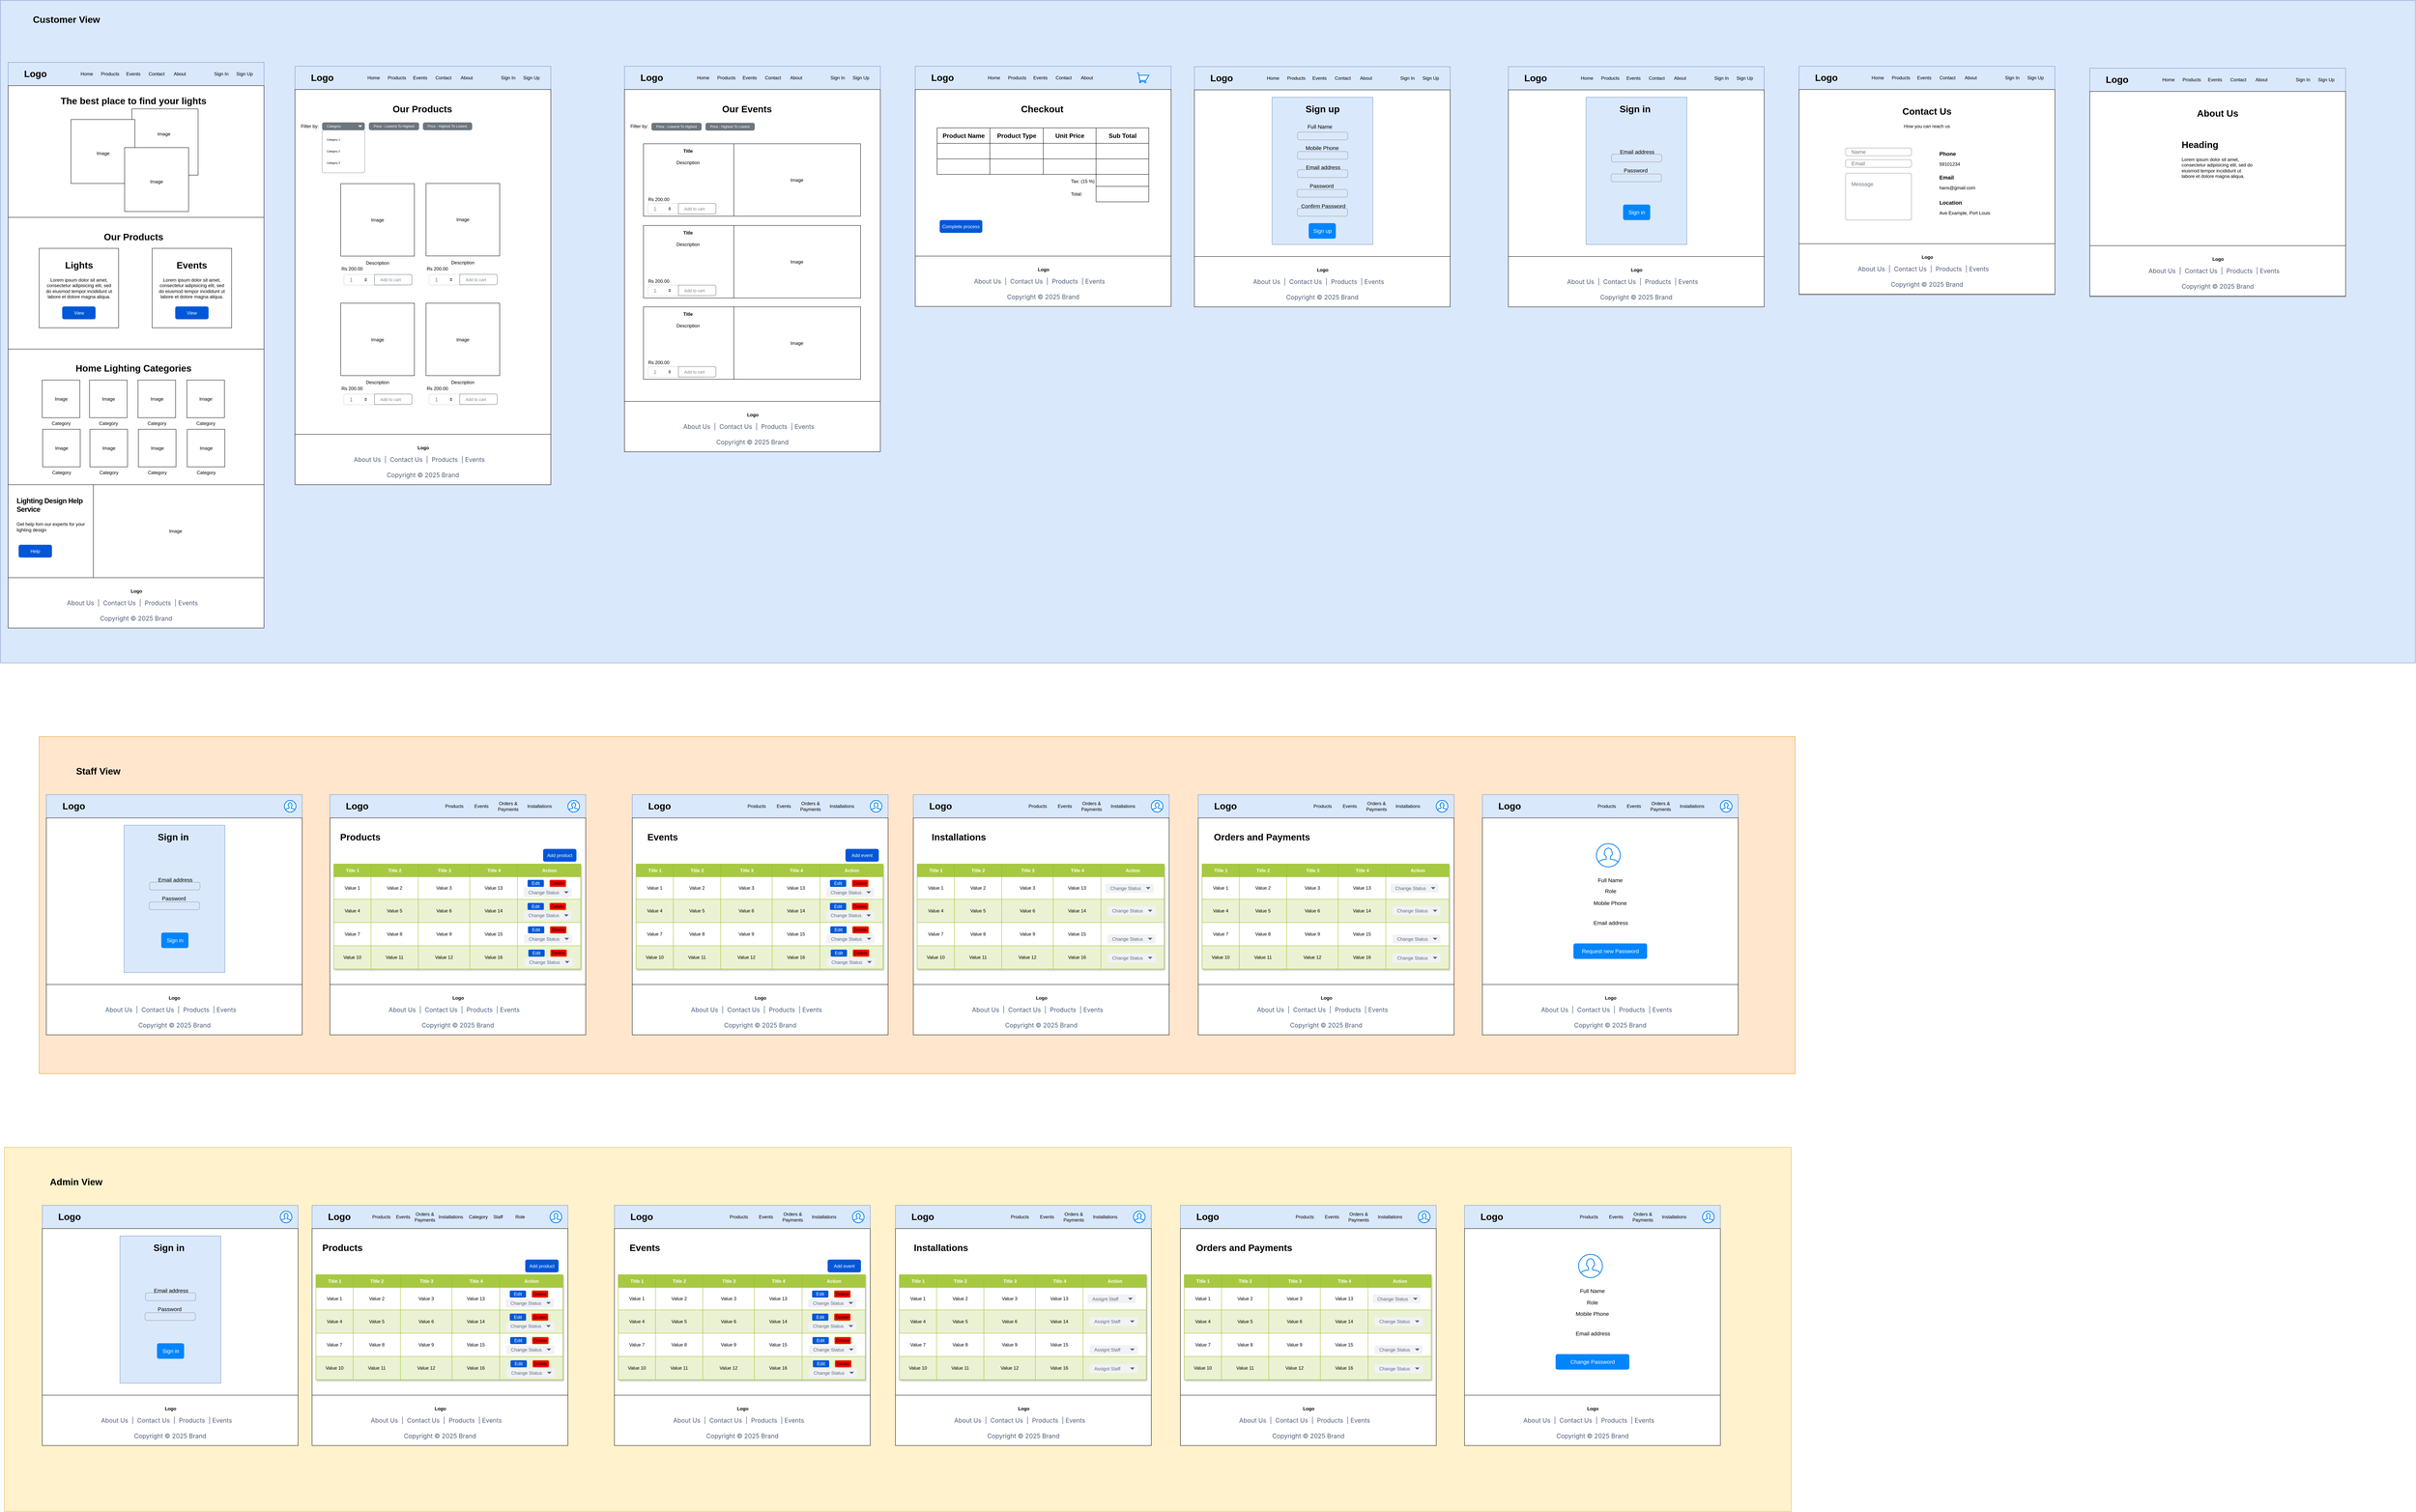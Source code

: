 <mxfile version="26.0.9">
  <diagram name="Page-1" id="seKZZVSg_LqEnne_Ge9V">
    <mxGraphModel dx="3713" dy="3287" grid="1" gridSize="10" guides="1" tooltips="1" connect="1" arrows="1" fold="1" page="1" pageScale="1" pageWidth="850" pageHeight="1100" math="0" shadow="0">
      <root>
        <mxCell id="0" />
        <mxCell id="1" parent="0" />
        <mxCell id="AJCxNRG200oeKXGPQUWd-1530" value="" style="rounded=0;whiteSpace=wrap;html=1;fillColor=#dae8fc;strokeColor=#6c8ebf;" vertex="1" parent="1">
          <mxGeometry y="-50" width="6230" height="1710" as="geometry" />
        </mxCell>
        <mxCell id="AJCxNRG200oeKXGPQUWd-1529" value="" style="rounded=0;whiteSpace=wrap;html=1;fillColor=#ffe6cc;strokeColor=#d79b00;" vertex="1" parent="1">
          <mxGeometry x="100" y="1850" width="4530" height="870" as="geometry" />
        </mxCell>
        <mxCell id="AJCxNRG200oeKXGPQUWd-1528" value="" style="rounded=0;whiteSpace=wrap;html=1;fillColor=#fff2cc;strokeColor=#d6b656;" vertex="1" parent="1">
          <mxGeometry x="10" y="2910" width="4610" height="940" as="geometry" />
        </mxCell>
        <mxCell id="AJCxNRG200oeKXGPQUWd-1" value="" style="rounded=0;whiteSpace=wrap;html=1;fillColor=#f5f5f5;fontColor=#333333;strokeColor=#666666;" vertex="1" parent="1">
          <mxGeometry x="20" y="110" width="660" height="1460" as="geometry" />
        </mxCell>
        <mxCell id="AJCxNRG200oeKXGPQUWd-3" value="" style="rounded=0;whiteSpace=wrap;html=1;fillColor=#dae8fc;strokeColor=#6c8ebf;" vertex="1" parent="1">
          <mxGeometry x="20" y="110" width="660" height="60" as="geometry" />
        </mxCell>
        <mxCell id="AJCxNRG200oeKXGPQUWd-4" value="Logo" style="text;strokeColor=none;fillColor=none;html=1;fontSize=24;fontStyle=1;verticalAlign=middle;align=center;" vertex="1" parent="1">
          <mxGeometry x="60" y="125" width="60" height="30" as="geometry" />
        </mxCell>
        <mxCell id="AJCxNRG200oeKXGPQUWd-5" value="Home" style="text;html=1;align=center;verticalAlign=middle;whiteSpace=wrap;rounded=0;" vertex="1" parent="1">
          <mxGeometry x="193" y="125" width="60" height="30" as="geometry" />
        </mxCell>
        <mxCell id="AJCxNRG200oeKXGPQUWd-6" value="Products" style="text;html=1;align=center;verticalAlign=middle;whiteSpace=wrap;rounded=0;" vertex="1" parent="1">
          <mxGeometry x="253" y="125" width="60" height="30" as="geometry" />
        </mxCell>
        <mxCell id="AJCxNRG200oeKXGPQUWd-7" value="Events" style="text;html=1;align=center;verticalAlign=middle;whiteSpace=wrap;rounded=0;" vertex="1" parent="1">
          <mxGeometry x="313" y="125" width="60" height="30" as="geometry" />
        </mxCell>
        <mxCell id="AJCxNRG200oeKXGPQUWd-8" value="Contact" style="text;html=1;align=center;verticalAlign=middle;whiteSpace=wrap;rounded=0;" vertex="1" parent="1">
          <mxGeometry x="373" y="125" width="60" height="30" as="geometry" />
        </mxCell>
        <mxCell id="AJCxNRG200oeKXGPQUWd-9" value="About" style="text;html=1;align=center;verticalAlign=middle;whiteSpace=wrap;rounded=0;" vertex="1" parent="1">
          <mxGeometry x="433" y="125" width="60" height="30" as="geometry" />
        </mxCell>
        <mxCell id="AJCxNRG200oeKXGPQUWd-10" value="Sign In" style="text;html=1;align=center;verticalAlign=middle;whiteSpace=wrap;rounded=0;" vertex="1" parent="1">
          <mxGeometry x="540" y="125" width="60" height="30" as="geometry" />
        </mxCell>
        <mxCell id="AJCxNRG200oeKXGPQUWd-11" value="Sign Up" style="text;html=1;align=center;verticalAlign=middle;whiteSpace=wrap;rounded=0;" vertex="1" parent="1">
          <mxGeometry x="600" y="125" width="60" height="30" as="geometry" />
        </mxCell>
        <mxCell id="AJCxNRG200oeKXGPQUWd-12" value="" style="rounded=0;whiteSpace=wrap;html=1;" vertex="1" parent="1">
          <mxGeometry x="20" y="170" width="660" height="340" as="geometry" />
        </mxCell>
        <mxCell id="AJCxNRG200oeKXGPQUWd-13" value="" style="whiteSpace=wrap;html=1;aspect=fixed;" vertex="1" parent="1">
          <mxGeometry x="339" y="230" width="171" height="171" as="geometry" />
        </mxCell>
        <mxCell id="AJCxNRG200oeKXGPQUWd-14" value="" style="whiteSpace=wrap;html=1;aspect=fixed;" vertex="1" parent="1">
          <mxGeometry x="182" y="257.5" width="165" height="165" as="geometry" />
        </mxCell>
        <mxCell id="AJCxNRG200oeKXGPQUWd-15" value="" style="whiteSpace=wrap;html=1;aspect=fixed;" vertex="1" parent="1">
          <mxGeometry x="320.5" y="330" width="165" height="165" as="geometry" />
        </mxCell>
        <mxCell id="AJCxNRG200oeKXGPQUWd-16" value="The best place to find your lights" style="text;strokeColor=none;fillColor=none;html=1;fontSize=24;fontStyle=1;verticalAlign=middle;align=center;" vertex="1" parent="1">
          <mxGeometry x="293" y="190" width="100" height="40" as="geometry" />
        </mxCell>
        <mxCell id="AJCxNRG200oeKXGPQUWd-17" value="Image" style="text;html=1;align=center;verticalAlign=middle;whiteSpace=wrap;rounded=0;" vertex="1" parent="1">
          <mxGeometry x="235" y="330" width="60" height="30" as="geometry" />
        </mxCell>
        <mxCell id="AJCxNRG200oeKXGPQUWd-18" value="Image" style="text;html=1;align=center;verticalAlign=middle;whiteSpace=wrap;rounded=0;" vertex="1" parent="1">
          <mxGeometry x="373" y="403" width="60" height="30" as="geometry" />
        </mxCell>
        <mxCell id="AJCxNRG200oeKXGPQUWd-19" value="Image" style="text;html=1;align=center;verticalAlign=middle;whiteSpace=wrap;rounded=0;" vertex="1" parent="1">
          <mxGeometry x="391.5" y="280" width="60" height="30" as="geometry" />
        </mxCell>
        <mxCell id="AJCxNRG200oeKXGPQUWd-20" value="" style="rounded=0;whiteSpace=wrap;html=1;" vertex="1" parent="1">
          <mxGeometry x="20" y="510" width="660" height="340" as="geometry" />
        </mxCell>
        <mxCell id="AJCxNRG200oeKXGPQUWd-21" value="&lt;h1 style=&quot;margin-top: 0px;&quot;&gt;Our Products&lt;/h1&gt;" style="text;html=1;whiteSpace=wrap;overflow=hidden;rounded=0;" vertex="1" parent="1">
          <mxGeometry x="265" y="540" width="160" height="40" as="geometry" />
        </mxCell>
        <mxCell id="AJCxNRG200oeKXGPQUWd-22" value="" style="whiteSpace=wrap;html=1;aspect=fixed;" vertex="1" parent="1">
          <mxGeometry x="100" y="590" width="205" height="205" as="geometry" />
        </mxCell>
        <mxCell id="AJCxNRG200oeKXGPQUWd-24" value="&lt;h1 style=&quot;margin-top: 0px;&quot;&gt;Lights&lt;/h1&gt;&lt;p&gt;Lorem ipsum dolor sit amet, consectetur adipisicing elit, sed do eiusmod tempor incididunt ut labore et dolore magna aliqua.&lt;/p&gt;" style="text;html=1;whiteSpace=wrap;overflow=hidden;rounded=0;align=center;" vertex="1" parent="1">
          <mxGeometry x="112.5" y="612.5" width="180" height="120" as="geometry" />
        </mxCell>
        <mxCell id="AJCxNRG200oeKXGPQUWd-2" value="View" style="rounded=1;fillColor=#0057D8;strokeColor=none;html=1;whiteSpace=wrap;fontColor=#ffffff;align=center;verticalAlign=middle;fontStyle=0;fontSize=12;sketch=0;" vertex="1" parent="1">
          <mxGeometry x="159.5" y="740" width="86" height="33" as="geometry" />
        </mxCell>
        <mxCell id="AJCxNRG200oeKXGPQUWd-29" value="" style="whiteSpace=wrap;html=1;aspect=fixed;" vertex="1" parent="1">
          <mxGeometry x="391.5" y="590" width="205" height="205" as="geometry" />
        </mxCell>
        <mxCell id="AJCxNRG200oeKXGPQUWd-30" value="View" style="rounded=1;fillColor=#0057D8;strokeColor=none;html=1;whiteSpace=wrap;fontColor=#ffffff;align=center;verticalAlign=middle;fontStyle=0;fontSize=12;sketch=0;" vertex="1" parent="1">
          <mxGeometry x="451" y="740" width="86" height="33" as="geometry" />
        </mxCell>
        <mxCell id="AJCxNRG200oeKXGPQUWd-28" value="&lt;h1 style=&quot;margin-top: 0px;&quot;&gt;Events&lt;/h1&gt;&lt;p&gt;Lorem ipsum dolor sit amet, consectetur adipisicing elit, sed do eiusmod tempor incididunt ut labore et dolore magna aliqua.&lt;/p&gt;" style="text;html=1;whiteSpace=wrap;overflow=hidden;rounded=0;align=center;" vertex="1" parent="1">
          <mxGeometry x="404" y="612.5" width="180" height="120" as="geometry" />
        </mxCell>
        <mxCell id="AJCxNRG200oeKXGPQUWd-32" value="" style="rounded=0;whiteSpace=wrap;html=1;" vertex="1" parent="1">
          <mxGeometry x="20" y="850" width="660" height="350" as="geometry" />
        </mxCell>
        <mxCell id="AJCxNRG200oeKXGPQUWd-33" value="" style="whiteSpace=wrap;html=1;aspect=fixed;" vertex="1" parent="1">
          <mxGeometry x="108" y="930" width="97" height="97" as="geometry" />
        </mxCell>
        <mxCell id="AJCxNRG200oeKXGPQUWd-35" value="Home Lighting Categories" style="text;strokeColor=none;fillColor=none;html=1;fontSize=24;fontStyle=1;verticalAlign=middle;align=center;" vertex="1" parent="1">
          <mxGeometry x="293" y="880" width="100" height="40" as="geometry" />
        </mxCell>
        <mxCell id="AJCxNRG200oeKXGPQUWd-36" value="Image" style="text;html=1;align=center;verticalAlign=middle;whiteSpace=wrap;rounded=0;" vertex="1" parent="1">
          <mxGeometry x="126.5" y="963.5" width="60" height="30" as="geometry" />
        </mxCell>
        <mxCell id="AJCxNRG200oeKXGPQUWd-37" value="Category" style="text;html=1;align=center;verticalAlign=middle;whiteSpace=wrap;rounded=0;" vertex="1" parent="1">
          <mxGeometry x="126.5" y="1027" width="60" height="30" as="geometry" />
        </mxCell>
        <mxCell id="AJCxNRG200oeKXGPQUWd-38" value="" style="whiteSpace=wrap;html=1;aspect=fixed;" vertex="1" parent="1">
          <mxGeometry x="230" y="930" width="97" height="97" as="geometry" />
        </mxCell>
        <mxCell id="AJCxNRG200oeKXGPQUWd-39" value="Image" style="text;html=1;align=center;verticalAlign=middle;whiteSpace=wrap;rounded=0;" vertex="1" parent="1">
          <mxGeometry x="248.5" y="963.5" width="60" height="30" as="geometry" />
        </mxCell>
        <mxCell id="AJCxNRG200oeKXGPQUWd-40" value="Category" style="text;html=1;align=center;verticalAlign=middle;whiteSpace=wrap;rounded=0;" vertex="1" parent="1">
          <mxGeometry x="248.5" y="1027" width="60" height="30" as="geometry" />
        </mxCell>
        <mxCell id="AJCxNRG200oeKXGPQUWd-41" value="" style="whiteSpace=wrap;html=1;aspect=fixed;" vertex="1" parent="1">
          <mxGeometry x="355" y="930" width="97" height="97" as="geometry" />
        </mxCell>
        <mxCell id="AJCxNRG200oeKXGPQUWd-42" value="Image" style="text;html=1;align=center;verticalAlign=middle;whiteSpace=wrap;rounded=0;" vertex="1" parent="1">
          <mxGeometry x="373.5" y="963.5" width="60" height="30" as="geometry" />
        </mxCell>
        <mxCell id="AJCxNRG200oeKXGPQUWd-43" value="Category" style="text;html=1;align=center;verticalAlign=middle;whiteSpace=wrap;rounded=0;" vertex="1" parent="1">
          <mxGeometry x="373.5" y="1027" width="60" height="30" as="geometry" />
        </mxCell>
        <mxCell id="AJCxNRG200oeKXGPQUWd-47" value="" style="whiteSpace=wrap;html=1;aspect=fixed;" vertex="1" parent="1">
          <mxGeometry x="481" y="930" width="97" height="97" as="geometry" />
        </mxCell>
        <mxCell id="AJCxNRG200oeKXGPQUWd-48" value="Category" style="text;html=1;align=center;verticalAlign=middle;whiteSpace=wrap;rounded=0;" vertex="1" parent="1">
          <mxGeometry x="499.5" y="1027" width="60" height="30" as="geometry" />
        </mxCell>
        <mxCell id="AJCxNRG200oeKXGPQUWd-49" value="Image" style="text;html=1;align=center;verticalAlign=middle;whiteSpace=wrap;rounded=0;" vertex="1" parent="1">
          <mxGeometry x="499.5" y="963.5" width="60" height="30" as="geometry" />
        </mxCell>
        <mxCell id="AJCxNRG200oeKXGPQUWd-50" value="" style="whiteSpace=wrap;html=1;aspect=fixed;" vertex="1" parent="1">
          <mxGeometry x="482" y="1057" width="97" height="97" as="geometry" />
        </mxCell>
        <mxCell id="AJCxNRG200oeKXGPQUWd-51" value="Category" style="text;html=1;align=center;verticalAlign=middle;whiteSpace=wrap;rounded=0;" vertex="1" parent="1">
          <mxGeometry x="500.5" y="1154" width="60" height="30" as="geometry" />
        </mxCell>
        <mxCell id="AJCxNRG200oeKXGPQUWd-52" value="Image" style="text;html=1;align=center;verticalAlign=middle;whiteSpace=wrap;rounded=0;" vertex="1" parent="1">
          <mxGeometry x="500.5" y="1090.5" width="60" height="30" as="geometry" />
        </mxCell>
        <mxCell id="AJCxNRG200oeKXGPQUWd-53" value="" style="whiteSpace=wrap;html=1;aspect=fixed;" vertex="1" parent="1">
          <mxGeometry x="356" y="1057" width="97" height="97" as="geometry" />
        </mxCell>
        <mxCell id="AJCxNRG200oeKXGPQUWd-54" value="Image" style="text;html=1;align=center;verticalAlign=middle;whiteSpace=wrap;rounded=0;" vertex="1" parent="1">
          <mxGeometry x="374.5" y="1090.5" width="60" height="30" as="geometry" />
        </mxCell>
        <mxCell id="AJCxNRG200oeKXGPQUWd-55" value="Category" style="text;html=1;align=center;verticalAlign=middle;whiteSpace=wrap;rounded=0;" vertex="1" parent="1">
          <mxGeometry x="374.5" y="1154" width="60" height="30" as="geometry" />
        </mxCell>
        <mxCell id="AJCxNRG200oeKXGPQUWd-56" value="" style="whiteSpace=wrap;html=1;aspect=fixed;" vertex="1" parent="1">
          <mxGeometry x="231" y="1057" width="97" height="97" as="geometry" />
        </mxCell>
        <mxCell id="AJCxNRG200oeKXGPQUWd-57" value="Image" style="text;html=1;align=center;verticalAlign=middle;whiteSpace=wrap;rounded=0;" vertex="1" parent="1">
          <mxGeometry x="249.5" y="1090.5" width="60" height="30" as="geometry" />
        </mxCell>
        <mxCell id="AJCxNRG200oeKXGPQUWd-58" value="Category" style="text;html=1;align=center;verticalAlign=middle;whiteSpace=wrap;rounded=0;" vertex="1" parent="1">
          <mxGeometry x="249.5" y="1154" width="60" height="30" as="geometry" />
        </mxCell>
        <mxCell id="AJCxNRG200oeKXGPQUWd-59" value="Category" style="text;html=1;align=center;verticalAlign=middle;whiteSpace=wrap;rounded=0;" vertex="1" parent="1">
          <mxGeometry x="127.5" y="1154" width="60" height="30" as="geometry" />
        </mxCell>
        <mxCell id="AJCxNRG200oeKXGPQUWd-60" value="Image" style="text;html=1;align=center;verticalAlign=middle;whiteSpace=wrap;rounded=0;" vertex="1" parent="1">
          <mxGeometry x="118.5" y="1090.5" width="60" height="30" as="geometry" />
        </mxCell>
        <mxCell id="AJCxNRG200oeKXGPQUWd-61" value="" style="whiteSpace=wrap;html=1;aspect=fixed;" vertex="1" parent="1">
          <mxGeometry x="109" y="1057" width="97" height="97" as="geometry" />
        </mxCell>
        <mxCell id="AJCxNRG200oeKXGPQUWd-62" value="Image" style="text;html=1;align=center;verticalAlign=middle;whiteSpace=wrap;rounded=0;" vertex="1" parent="1">
          <mxGeometry x="127.5" y="1090.5" width="60" height="30" as="geometry" />
        </mxCell>
        <mxCell id="AJCxNRG200oeKXGPQUWd-69" value="" style="rounded=0;whiteSpace=wrap;html=1;" vertex="1" parent="1">
          <mxGeometry x="20" y="1200" width="660" height="240" as="geometry" />
        </mxCell>
        <mxCell id="AJCxNRG200oeKXGPQUWd-70" value="" style="rounded=0;whiteSpace=wrap;html=1;" vertex="1" parent="1">
          <mxGeometry x="240" y="1200" width="440" height="240" as="geometry" />
        </mxCell>
        <mxCell id="AJCxNRG200oeKXGPQUWd-71" value="Image" style="text;html=1;align=center;verticalAlign=middle;whiteSpace=wrap;rounded=0;" vertex="1" parent="1">
          <mxGeometry x="422" y="1305" width="60" height="30" as="geometry" />
        </mxCell>
        <mxCell id="AJCxNRG200oeKXGPQUWd-73" value="&lt;h2 style=&quot;border: 0px; margin: 0px 0px 20px; padding: 0px; vertical-align: baseline; letter-spacing: -0.03rem; color: var(--adjacentLayout-text-color);&quot; class=&quot;hpBucketWrapper__adjacentLayout-title&quot;&gt;Lighting Design Help Service&lt;/h2&gt;&lt;div&gt;Get help fom our experts for your lighting design&lt;/div&gt;&lt;div&gt;&lt;br&gt;&lt;/div&gt;&lt;div&gt;&lt;br&gt;&lt;/div&gt;" style="text;html=1;whiteSpace=wrap;overflow=hidden;rounded=0;" vertex="1" parent="1">
          <mxGeometry x="40" y="1225" width="180" height="190" as="geometry" />
        </mxCell>
        <mxCell id="AJCxNRG200oeKXGPQUWd-74" value="Help" style="rounded=1;fillColor=#0057D8;strokeColor=none;html=1;whiteSpace=wrap;fontColor=#ffffff;align=center;verticalAlign=middle;fontStyle=0;fontSize=12;sketch=0;" vertex="1" parent="1">
          <mxGeometry x="47" y="1355" width="86" height="33" as="geometry" />
        </mxCell>
        <mxCell id="AJCxNRG200oeKXGPQUWd-75" value="" style="rounded=0;whiteSpace=wrap;html=1;" vertex="1" parent="1">
          <mxGeometry x="20" y="1440" width="660" height="130" as="geometry" />
        </mxCell>
        <mxCell id="AJCxNRG200oeKXGPQUWd-76" value="&lt;span style=&quot;color: rgb(78, 93, 120); font-family: Inter, &amp;quot;Helvetica Neue&amp;quot;, Helvetica, Arial, sans-serif; font-size: 16px; text-align: start; background-color: rgb(255, 255, 255);&quot;&gt;Copyright © 2025 Brand&lt;/span&gt;" style="text;html=1;align=center;verticalAlign=middle;whiteSpace=wrap;rounded=0;" vertex="1" parent="1">
          <mxGeometry x="250" y="1530" width="200" height="30" as="geometry" />
        </mxCell>
        <mxCell id="AJCxNRG200oeKXGPQUWd-77" value="&lt;div style=&quot;text-align: start;&quot;&gt;&lt;font face=&quot;Inter, Helvetica Neue, Helvetica, Arial, sans-serif&quot; color=&quot;#4e5d78&quot;&gt;&lt;span style=&quot;font-size: 16px; background-color: rgb(255, 255, 255);&quot;&gt;About Us&amp;nbsp; |&amp;nbsp; Contact Us&amp;nbsp; |&amp;nbsp; Products&amp;nbsp; | Events&amp;nbsp;&amp;nbsp;&lt;/span&gt;&lt;/font&gt;&lt;/div&gt;" style="text;html=1;align=center;verticalAlign=middle;whiteSpace=wrap;rounded=0;" vertex="1" parent="1">
          <mxGeometry x="155" y="1490" width="380" height="30" as="geometry" />
        </mxCell>
        <mxCell id="AJCxNRG200oeKXGPQUWd-78" value="Logo" style="text;html=1;align=center;verticalAlign=middle;whiteSpace=wrap;rounded=0;fontStyle=1" vertex="1" parent="1">
          <mxGeometry x="320.5" y="1460" width="60" height="30" as="geometry" />
        </mxCell>
        <mxCell id="AJCxNRG200oeKXGPQUWd-79" value="" style="rounded=0;whiteSpace=wrap;html=1;fillColor=#f5f5f5;fontColor=#333333;strokeColor=#666666;" vertex="1" parent="1">
          <mxGeometry x="760" y="120" width="660" height="1080" as="geometry" />
        </mxCell>
        <mxCell id="AJCxNRG200oeKXGPQUWd-80" value="" style="rounded=0;whiteSpace=wrap;html=1;fillColor=#dae8fc;strokeColor=#6c8ebf;" vertex="1" parent="1">
          <mxGeometry x="760" y="120" width="660" height="60" as="geometry" />
        </mxCell>
        <mxCell id="AJCxNRG200oeKXGPQUWd-81" value="Logo" style="text;strokeColor=none;fillColor=none;html=1;fontSize=24;fontStyle=1;verticalAlign=middle;align=center;" vertex="1" parent="1">
          <mxGeometry x="800" y="135" width="60" height="30" as="geometry" />
        </mxCell>
        <mxCell id="AJCxNRG200oeKXGPQUWd-82" value="Home" style="text;html=1;align=center;verticalAlign=middle;whiteSpace=wrap;rounded=0;" vertex="1" parent="1">
          <mxGeometry x="933" y="135" width="60" height="30" as="geometry" />
        </mxCell>
        <mxCell id="AJCxNRG200oeKXGPQUWd-83" value="Products" style="text;html=1;align=center;verticalAlign=middle;whiteSpace=wrap;rounded=0;" vertex="1" parent="1">
          <mxGeometry x="993" y="135" width="60" height="30" as="geometry" />
        </mxCell>
        <mxCell id="AJCxNRG200oeKXGPQUWd-84" value="Events" style="text;html=1;align=center;verticalAlign=middle;whiteSpace=wrap;rounded=0;" vertex="1" parent="1">
          <mxGeometry x="1053" y="135" width="60" height="30" as="geometry" />
        </mxCell>
        <mxCell id="AJCxNRG200oeKXGPQUWd-85" value="Contact" style="text;html=1;align=center;verticalAlign=middle;whiteSpace=wrap;rounded=0;" vertex="1" parent="1">
          <mxGeometry x="1113" y="135" width="60" height="30" as="geometry" />
        </mxCell>
        <mxCell id="AJCxNRG200oeKXGPQUWd-86" value="About" style="text;html=1;align=center;verticalAlign=middle;whiteSpace=wrap;rounded=0;" vertex="1" parent="1">
          <mxGeometry x="1173" y="135" width="60" height="30" as="geometry" />
        </mxCell>
        <mxCell id="AJCxNRG200oeKXGPQUWd-87" value="Sign In" style="text;html=1;align=center;verticalAlign=middle;whiteSpace=wrap;rounded=0;" vertex="1" parent="1">
          <mxGeometry x="1280" y="135" width="60" height="30" as="geometry" />
        </mxCell>
        <mxCell id="AJCxNRG200oeKXGPQUWd-88" value="Sign Up" style="text;html=1;align=center;verticalAlign=middle;whiteSpace=wrap;rounded=0;" vertex="1" parent="1">
          <mxGeometry x="1340" y="135" width="60" height="30" as="geometry" />
        </mxCell>
        <mxCell id="AJCxNRG200oeKXGPQUWd-89" value="" style="rounded=0;whiteSpace=wrap;html=1;" vertex="1" parent="1">
          <mxGeometry x="760" y="180" width="660" height="890" as="geometry" />
        </mxCell>
        <mxCell id="AJCxNRG200oeKXGPQUWd-98" value="&lt;h1 style=&quot;margin-top: 0px;&quot;&gt;Our Products&lt;/h1&gt;" style="text;html=1;whiteSpace=wrap;overflow=hidden;rounded=0;" vertex="1" parent="1">
          <mxGeometry x="1010" y="210" width="160" height="40" as="geometry" />
        </mxCell>
        <mxCell id="AJCxNRG200oeKXGPQUWd-138" value="" style="rounded=0;whiteSpace=wrap;html=1;" vertex="1" parent="1">
          <mxGeometry x="760" y="1070" width="660" height="130" as="geometry" />
        </mxCell>
        <mxCell id="AJCxNRG200oeKXGPQUWd-139" value="&lt;span style=&quot;color: rgb(78, 93, 120); font-family: Inter, &amp;quot;Helvetica Neue&amp;quot;, Helvetica, Arial, sans-serif; font-size: 16px; text-align: start; background-color: rgb(255, 255, 255);&quot;&gt;Copyright © 2025 Brand&lt;/span&gt;" style="text;html=1;align=center;verticalAlign=middle;whiteSpace=wrap;rounded=0;" vertex="1" parent="1">
          <mxGeometry x="990" y="1160" width="200" height="30" as="geometry" />
        </mxCell>
        <mxCell id="AJCxNRG200oeKXGPQUWd-140" value="&lt;div style=&quot;text-align: start;&quot;&gt;&lt;font face=&quot;Inter, Helvetica Neue, Helvetica, Arial, sans-serif&quot; color=&quot;#4e5d78&quot;&gt;&lt;span style=&quot;font-size: 16px; background-color: rgb(255, 255, 255);&quot;&gt;About Us&amp;nbsp; |&amp;nbsp; Contact Us&amp;nbsp; |&amp;nbsp; Products&amp;nbsp; | Events&amp;nbsp;&amp;nbsp;&lt;/span&gt;&lt;/font&gt;&lt;/div&gt;" style="text;html=1;align=center;verticalAlign=middle;whiteSpace=wrap;rounded=0;" vertex="1" parent="1">
          <mxGeometry x="895" y="1120" width="380" height="30" as="geometry" />
        </mxCell>
        <mxCell id="AJCxNRG200oeKXGPQUWd-141" value="Logo" style="text;html=1;align=center;verticalAlign=middle;whiteSpace=wrap;rounded=0;fontStyle=1" vertex="1" parent="1">
          <mxGeometry x="1060.5" y="1090" width="60" height="30" as="geometry" />
        </mxCell>
        <mxCell id="AJCxNRG200oeKXGPQUWd-143" value="Filter by:&amp;nbsp;" style="text;html=1;align=center;verticalAlign=middle;whiteSpace=wrap;rounded=0;" vertex="1" parent="1">
          <mxGeometry x="770" y="260" width="60" height="30" as="geometry" />
        </mxCell>
        <mxCell id="AJCxNRG200oeKXGPQUWd-145" value="Category" style="html=1;shadow=0;dashed=0;shape=mxgraph.bootstrap.rrect;rSize=5;strokeColor=none;strokeWidth=1;fillColor=#6C767D;fontColor=#ffffff;whiteSpace=wrap;align=left;verticalAlign=middle;fontStyle=0;fontSize=9;spacingLeft=10;" vertex="1" parent="1">
          <mxGeometry x="830" y="265" width="110" height="20" as="geometry" />
        </mxCell>
        <mxCell id="AJCxNRG200oeKXGPQUWd-146" value="" style="shape=triangle;direction=south;fillColor=#ffffff;strokeColor=none;perimeter=none;" vertex="1" parent="AJCxNRG200oeKXGPQUWd-145">
          <mxGeometry x="1" y="0.5" width="10" height="5" relative="1" as="geometry">
            <mxPoint x="-17" y="-2.5" as="offset" />
          </mxGeometry>
        </mxCell>
        <mxCell id="AJCxNRG200oeKXGPQUWd-147" value="" style="swimlane;container=1;shape=mxgraph.bootstrap.rrect;rSize=5;strokeColor=#999999;fillColor=#ffffff;fontStyle=0;childLayout=stackLayout;horizontal=1;startSize=0;horizontalStack=0;resizeParent=1;resizeParentMax=0;resizeLast=0;collapsible=0;marginBottom=0;whiteSpace=wrap;html=1;fontSize=15;" vertex="1" parent="1">
          <mxGeometry x="830" y="285" width="110" height="110" as="geometry" />
        </mxCell>
        <mxCell id="AJCxNRG200oeKXGPQUWd-148" value="" style="text;align=center;verticalAlign=middle;spacingLeft=10;spacingRight=10;overflow=hidden;points=[[0,0.5],[1,0.5]];portConstraint=eastwest;rotatable=0;whiteSpace=wrap;html=1;fontColor=inherit;" vertex="1" parent="AJCxNRG200oeKXGPQUWd-147">
          <mxGeometry width="110" height="10" as="geometry" />
        </mxCell>
        <mxCell id="AJCxNRG200oeKXGPQUWd-149" value="Category 1" style="text;align=left;verticalAlign=middle;spacingLeft=10;spacingRight=10;overflow=hidden;points=[[0,0.5],[1,0.5]];portConstraint=eastwest;rotatable=0;whiteSpace=wrap;html=1;fontColor=inherit;fontSize=7;fontStyle=0;" vertex="1" parent="AJCxNRG200oeKXGPQUWd-147">
          <mxGeometry y="10" width="110" height="30" as="geometry" />
        </mxCell>
        <mxCell id="AJCxNRG200oeKXGPQUWd-150" value="Category 2" style="text;align=left;verticalAlign=middle;spacingLeft=10;spacingRight=10;overflow=hidden;points=[[0,0.5],[1,0.5]];portConstraint=eastwest;rotatable=0;whiteSpace=wrap;html=1;fontColor=inherit;fontSize=7;fontStyle=0;" vertex="1" parent="AJCxNRG200oeKXGPQUWd-147">
          <mxGeometry y="40" width="110" height="30" as="geometry" />
        </mxCell>
        <mxCell id="AJCxNRG200oeKXGPQUWd-151" value="Category 3" style="text;align=left;verticalAlign=middle;spacingLeft=10;spacingRight=10;overflow=hidden;points=[[0,0.5],[1,0.5]];portConstraint=eastwest;rotatable=0;whiteSpace=wrap;html=1;fontColor=inherit;fontSize=7;fontStyle=0;" vertex="1" parent="AJCxNRG200oeKXGPQUWd-147">
          <mxGeometry y="70" width="110" height="30" as="geometry" />
        </mxCell>
        <mxCell id="AJCxNRG200oeKXGPQUWd-152" value="" style="text;align=center;verticalAlign=middle;spacingLeft=10;spacingRight=10;overflow=hidden;points=[[0,0.5],[1,0.5]];portConstraint=eastwest;rotatable=0;whiteSpace=wrap;html=1;fontColor=inherit;fontSize=7;" vertex="1" parent="AJCxNRG200oeKXGPQUWd-147">
          <mxGeometry y="100" width="110" height="10" as="geometry" />
        </mxCell>
        <mxCell id="AJCxNRG200oeKXGPQUWd-153" value="Price - Lowerst To Highest" style="html=1;shadow=0;dashed=0;shape=mxgraph.bootstrap.rrect;rSize=5;strokeColor=none;strokeWidth=1;fillColor=#6C767D;fontColor=#ffffff;whiteSpace=wrap;align=left;verticalAlign=middle;fontStyle=0;fontSize=9;spacingLeft=10;" vertex="1" parent="1">
          <mxGeometry x="950.5" y="265" width="129.5" height="20" as="geometry" />
        </mxCell>
        <mxCell id="AJCxNRG200oeKXGPQUWd-155" value="Price - Highest To Lowest" style="html=1;shadow=0;dashed=0;shape=mxgraph.bootstrap.rrect;rSize=5;strokeColor=none;strokeWidth=1;fillColor=#6C767D;fontColor=#ffffff;whiteSpace=wrap;align=left;verticalAlign=middle;fontStyle=0;fontSize=9;spacingLeft=10;" vertex="1" parent="1">
          <mxGeometry x="1090" y="265" width="127" height="20" as="geometry" />
        </mxCell>
        <mxCell id="AJCxNRG200oeKXGPQUWd-156" value="" style="rounded=0;whiteSpace=wrap;html=1;" vertex="1" parent="1">
          <mxGeometry x="878" y="423" width="190" height="187" as="geometry" />
        </mxCell>
        <mxCell id="AJCxNRG200oeKXGPQUWd-157" value="Image" style="text;html=1;align=center;verticalAlign=middle;whiteSpace=wrap;rounded=0;" vertex="1" parent="1">
          <mxGeometry x="943" y="502" width="60" height="30" as="geometry" />
        </mxCell>
        <mxCell id="AJCxNRG200oeKXGPQUWd-158" value="Description" style="text;html=1;align=center;verticalAlign=middle;whiteSpace=wrap;rounded=0;" vertex="1" parent="1">
          <mxGeometry x="878" y="612.5" width="190" height="30" as="geometry" />
        </mxCell>
        <mxCell id="AJCxNRG200oeKXGPQUWd-159" value="Rs 200.00" style="text;html=1;align=left;verticalAlign=middle;whiteSpace=wrap;rounded=0;" vertex="1" parent="1">
          <mxGeometry x="878" y="630" width="190" height="26" as="geometry" />
        </mxCell>
        <mxCell id="AJCxNRG200oeKXGPQUWd-161" value="1" style="html=1;shadow=0;dashed=0;shape=mxgraph.bootstrap.rrect;rSize=5;strokeColor=#CED4DA;html=1;whiteSpace=wrap;fillColor=#FFFFFF;fontColor=#7D868C;align=left;spacing=15;fontSize=14;" vertex="1" parent="1">
          <mxGeometry x="886" y="657.5" width="150" height="27.5" as="geometry" />
        </mxCell>
        <mxCell id="AJCxNRG200oeKXGPQUWd-162" value="" style="shape=triangle;direction=south;fillColor=#343A40;strokeColor=none;perimeter=none;" vertex="1" parent="AJCxNRG200oeKXGPQUWd-161">
          <mxGeometry x="1" y="0.5" width="7" height="3" relative="1" as="geometry">
            <mxPoint x="-97" y="1" as="offset" />
          </mxGeometry>
        </mxCell>
        <mxCell id="AJCxNRG200oeKXGPQUWd-163" value="" style="shape=triangle;direction=north;fillColor=#343A40;strokeColor=none;perimeter=none;" vertex="1" parent="AJCxNRG200oeKXGPQUWd-161">
          <mxGeometry x="1" y="0.5" width="7" height="3" relative="1" as="geometry">
            <mxPoint x="-97" y="-4" as="offset" />
          </mxGeometry>
        </mxCell>
        <mxCell id="AJCxNRG200oeKXGPQUWd-164" value="&lt;span style=&quot;color: rgb(125, 134, 140);&quot;&gt;Add to cart&lt;/span&gt;" style="html=1;shadow=0;dashed=0;shape=mxgraph.bootstrap.rightButton;strokeColor=#6C757D;gradientColor=inherit;fontColor=inherit;fillColor=#ffffff;rSize=5;perimeter=none;whiteSpace=wrap;resizeHeight=1;fontSize=11;align=left;spacing=15;" vertex="1" parent="AJCxNRG200oeKXGPQUWd-161">
          <mxGeometry x="1" width="97" height="27" relative="1" as="geometry">
            <mxPoint x="-71" as="offset" />
          </mxGeometry>
        </mxCell>
        <mxCell id="AJCxNRG200oeKXGPQUWd-166" value="1" style="html=1;shadow=0;dashed=0;shape=mxgraph.bootstrap.rrect;rSize=5;strokeColor=#CED4DA;html=1;whiteSpace=wrap;fillColor=#FFFFFF;fontColor=#7D868C;align=left;spacing=15;fontSize=14;" vertex="1" parent="1">
          <mxGeometry x="1106" y="657" width="150" height="27.5" as="geometry" />
        </mxCell>
        <mxCell id="AJCxNRG200oeKXGPQUWd-167" value="" style="shape=triangle;direction=south;fillColor=#343A40;strokeColor=none;perimeter=none;" vertex="1" parent="AJCxNRG200oeKXGPQUWd-166">
          <mxGeometry x="1" y="0.5" width="7" height="3" relative="1" as="geometry">
            <mxPoint x="-97" y="1" as="offset" />
          </mxGeometry>
        </mxCell>
        <mxCell id="AJCxNRG200oeKXGPQUWd-168" value="" style="shape=triangle;direction=north;fillColor=#343A40;strokeColor=none;perimeter=none;" vertex="1" parent="AJCxNRG200oeKXGPQUWd-166">
          <mxGeometry x="1" y="0.5" width="7" height="3" relative="1" as="geometry">
            <mxPoint x="-97" y="-4" as="offset" />
          </mxGeometry>
        </mxCell>
        <mxCell id="AJCxNRG200oeKXGPQUWd-169" value="&lt;span style=&quot;color: rgb(125, 134, 140);&quot;&gt;Add to cart&lt;/span&gt;" style="html=1;shadow=0;dashed=0;shape=mxgraph.bootstrap.rightButton;strokeColor=#6C757D;gradientColor=inherit;fontColor=inherit;fillColor=#ffffff;rSize=5;perimeter=none;whiteSpace=wrap;resizeHeight=1;fontSize=11;align=left;spacing=15;" vertex="1" parent="AJCxNRG200oeKXGPQUWd-166">
          <mxGeometry x="1" width="97" height="27" relative="1" as="geometry">
            <mxPoint x="-71" as="offset" />
          </mxGeometry>
        </mxCell>
        <mxCell id="AJCxNRG200oeKXGPQUWd-170" value="" style="rounded=0;whiteSpace=wrap;html=1;" vertex="1" parent="1">
          <mxGeometry x="1098" y="422.5" width="190" height="187" as="geometry" />
        </mxCell>
        <mxCell id="AJCxNRG200oeKXGPQUWd-171" value="Image" style="text;html=1;align=center;verticalAlign=middle;whiteSpace=wrap;rounded=0;" vertex="1" parent="1">
          <mxGeometry x="1163" y="500" width="60" height="31.5" as="geometry" />
        </mxCell>
        <mxCell id="AJCxNRG200oeKXGPQUWd-172" value="Rs 200.00" style="text;html=1;align=left;verticalAlign=middle;whiteSpace=wrap;rounded=0;" vertex="1" parent="1">
          <mxGeometry x="1098" y="629.5" width="190" height="26" as="geometry" />
        </mxCell>
        <mxCell id="AJCxNRG200oeKXGPQUWd-173" value="Description" style="text;html=1;align=center;verticalAlign=middle;whiteSpace=wrap;rounded=0;" vertex="1" parent="1">
          <mxGeometry x="1098" y="612" width="190" height="30" as="geometry" />
        </mxCell>
        <mxCell id="AJCxNRG200oeKXGPQUWd-174" value="1" style="html=1;shadow=0;dashed=0;shape=mxgraph.bootstrap.rrect;rSize=5;strokeColor=#CED4DA;html=1;whiteSpace=wrap;fillColor=#FFFFFF;fontColor=#7D868C;align=left;spacing=15;fontSize=14;" vertex="1" parent="1">
          <mxGeometry x="886" y="966" width="150" height="27.5" as="geometry" />
        </mxCell>
        <mxCell id="AJCxNRG200oeKXGPQUWd-175" value="" style="shape=triangle;direction=south;fillColor=#343A40;strokeColor=none;perimeter=none;" vertex="1" parent="AJCxNRG200oeKXGPQUWd-174">
          <mxGeometry x="1" y="0.5" width="7" height="3" relative="1" as="geometry">
            <mxPoint x="-97" y="1" as="offset" />
          </mxGeometry>
        </mxCell>
        <mxCell id="AJCxNRG200oeKXGPQUWd-176" value="" style="shape=triangle;direction=north;fillColor=#343A40;strokeColor=none;perimeter=none;" vertex="1" parent="AJCxNRG200oeKXGPQUWd-174">
          <mxGeometry x="1" y="0.5" width="7" height="3" relative="1" as="geometry">
            <mxPoint x="-97" y="-4" as="offset" />
          </mxGeometry>
        </mxCell>
        <mxCell id="AJCxNRG200oeKXGPQUWd-177" value="&lt;span style=&quot;color: rgb(125, 134, 140);&quot;&gt;Add to cart&lt;/span&gt;" style="html=1;shadow=0;dashed=0;shape=mxgraph.bootstrap.rightButton;strokeColor=#6C757D;gradientColor=inherit;fontColor=inherit;fillColor=#ffffff;rSize=5;perimeter=none;whiteSpace=wrap;resizeHeight=1;fontSize=11;align=left;spacing=15;" vertex="1" parent="AJCxNRG200oeKXGPQUWd-174">
          <mxGeometry x="1" width="97" height="27" relative="1" as="geometry">
            <mxPoint x="-71" as="offset" />
          </mxGeometry>
        </mxCell>
        <mxCell id="AJCxNRG200oeKXGPQUWd-178" value="" style="rounded=0;whiteSpace=wrap;html=1;" vertex="1" parent="1">
          <mxGeometry x="878" y="731.5" width="190" height="187" as="geometry" />
        </mxCell>
        <mxCell id="AJCxNRG200oeKXGPQUWd-179" value="Image" style="text;html=1;align=center;verticalAlign=middle;whiteSpace=wrap;rounded=0;" vertex="1" parent="1">
          <mxGeometry x="943" y="810.5" width="60" height="30" as="geometry" />
        </mxCell>
        <mxCell id="AJCxNRG200oeKXGPQUWd-180" value="Rs 200.00" style="text;html=1;align=left;verticalAlign=middle;whiteSpace=wrap;rounded=0;" vertex="1" parent="1">
          <mxGeometry x="878" y="938.5" width="190" height="26" as="geometry" />
        </mxCell>
        <mxCell id="AJCxNRG200oeKXGPQUWd-181" value="Description" style="text;html=1;align=center;verticalAlign=middle;whiteSpace=wrap;rounded=0;" vertex="1" parent="1">
          <mxGeometry x="878" y="921" width="190" height="30" as="geometry" />
        </mxCell>
        <mxCell id="AJCxNRG200oeKXGPQUWd-182" value="1" style="html=1;shadow=0;dashed=0;shape=mxgraph.bootstrap.rrect;rSize=5;strokeColor=#CED4DA;html=1;whiteSpace=wrap;fillColor=#FFFFFF;fontColor=#7D868C;align=left;spacing=15;fontSize=14;" vertex="1" parent="1">
          <mxGeometry x="1106" y="966" width="150" height="27.5" as="geometry" />
        </mxCell>
        <mxCell id="AJCxNRG200oeKXGPQUWd-183" value="" style="shape=triangle;direction=south;fillColor=#343A40;strokeColor=none;perimeter=none;" vertex="1" parent="AJCxNRG200oeKXGPQUWd-182">
          <mxGeometry x="1" y="0.5" width="7" height="3" relative="1" as="geometry">
            <mxPoint x="-97" y="1" as="offset" />
          </mxGeometry>
        </mxCell>
        <mxCell id="AJCxNRG200oeKXGPQUWd-184" value="" style="shape=triangle;direction=north;fillColor=#343A40;strokeColor=none;perimeter=none;" vertex="1" parent="AJCxNRG200oeKXGPQUWd-182">
          <mxGeometry x="1" y="0.5" width="7" height="3" relative="1" as="geometry">
            <mxPoint x="-97" y="-4" as="offset" />
          </mxGeometry>
        </mxCell>
        <mxCell id="AJCxNRG200oeKXGPQUWd-185" value="&lt;span style=&quot;color: rgb(125, 134, 140);&quot;&gt;Add to cart&lt;/span&gt;" style="html=1;shadow=0;dashed=0;shape=mxgraph.bootstrap.rightButton;strokeColor=#6C757D;gradientColor=inherit;fontColor=inherit;fillColor=#ffffff;rSize=5;perimeter=none;whiteSpace=wrap;resizeHeight=1;fontSize=11;align=left;spacing=15;" vertex="1" parent="AJCxNRG200oeKXGPQUWd-182">
          <mxGeometry x="1" width="97" height="27" relative="1" as="geometry">
            <mxPoint x="-71" as="offset" />
          </mxGeometry>
        </mxCell>
        <mxCell id="AJCxNRG200oeKXGPQUWd-186" value="" style="rounded=0;whiteSpace=wrap;html=1;" vertex="1" parent="1">
          <mxGeometry x="1098" y="731.5" width="190" height="187" as="geometry" />
        </mxCell>
        <mxCell id="AJCxNRG200oeKXGPQUWd-187" value="Image" style="text;html=1;align=center;verticalAlign=middle;whiteSpace=wrap;rounded=0;" vertex="1" parent="1">
          <mxGeometry x="1163" y="810.5" width="60" height="30" as="geometry" />
        </mxCell>
        <mxCell id="AJCxNRG200oeKXGPQUWd-188" value="Rs 200.00" style="text;html=1;align=left;verticalAlign=middle;whiteSpace=wrap;rounded=0;" vertex="1" parent="1">
          <mxGeometry x="1098" y="938.5" width="190" height="26" as="geometry" />
        </mxCell>
        <mxCell id="AJCxNRG200oeKXGPQUWd-189" value="Description" style="text;html=1;align=center;verticalAlign=middle;whiteSpace=wrap;rounded=0;" vertex="1" parent="1">
          <mxGeometry x="1098" y="921" width="190" height="30" as="geometry" />
        </mxCell>
        <mxCell id="AJCxNRG200oeKXGPQUWd-190" value="" style="rounded=0;whiteSpace=wrap;html=1;fillColor=#f5f5f5;fontColor=#333333;strokeColor=#666666;" vertex="1" parent="1">
          <mxGeometry x="1610" y="120" width="660" height="995" as="geometry" />
        </mxCell>
        <mxCell id="AJCxNRG200oeKXGPQUWd-191" value="" style="rounded=0;whiteSpace=wrap;html=1;fillColor=#dae8fc;strokeColor=#6c8ebf;" vertex="1" parent="1">
          <mxGeometry x="1610" y="120" width="660" height="60" as="geometry" />
        </mxCell>
        <mxCell id="AJCxNRG200oeKXGPQUWd-192" value="Logo" style="text;strokeColor=none;fillColor=none;html=1;fontSize=24;fontStyle=1;verticalAlign=middle;align=center;" vertex="1" parent="1">
          <mxGeometry x="1650" y="135" width="60" height="30" as="geometry" />
        </mxCell>
        <mxCell id="AJCxNRG200oeKXGPQUWd-193" value="Home" style="text;html=1;align=center;verticalAlign=middle;whiteSpace=wrap;rounded=0;" vertex="1" parent="1">
          <mxGeometry x="1783" y="135" width="60" height="30" as="geometry" />
        </mxCell>
        <mxCell id="AJCxNRG200oeKXGPQUWd-194" value="Products" style="text;html=1;align=center;verticalAlign=middle;whiteSpace=wrap;rounded=0;" vertex="1" parent="1">
          <mxGeometry x="1843" y="135" width="60" height="30" as="geometry" />
        </mxCell>
        <mxCell id="AJCxNRG200oeKXGPQUWd-195" value="Events" style="text;html=1;align=center;verticalAlign=middle;whiteSpace=wrap;rounded=0;" vertex="1" parent="1">
          <mxGeometry x="1903" y="135" width="60" height="30" as="geometry" />
        </mxCell>
        <mxCell id="AJCxNRG200oeKXGPQUWd-196" value="Contact" style="text;html=1;align=center;verticalAlign=middle;whiteSpace=wrap;rounded=0;" vertex="1" parent="1">
          <mxGeometry x="1963" y="135" width="60" height="30" as="geometry" />
        </mxCell>
        <mxCell id="AJCxNRG200oeKXGPQUWd-197" value="About" style="text;html=1;align=center;verticalAlign=middle;whiteSpace=wrap;rounded=0;" vertex="1" parent="1">
          <mxGeometry x="2023" y="135" width="60" height="30" as="geometry" />
        </mxCell>
        <mxCell id="AJCxNRG200oeKXGPQUWd-198" value="Sign In" style="text;html=1;align=center;verticalAlign=middle;whiteSpace=wrap;rounded=0;" vertex="1" parent="1">
          <mxGeometry x="2130" y="135" width="60" height="30" as="geometry" />
        </mxCell>
        <mxCell id="AJCxNRG200oeKXGPQUWd-199" value="Sign Up" style="text;html=1;align=center;verticalAlign=middle;whiteSpace=wrap;rounded=0;" vertex="1" parent="1">
          <mxGeometry x="2190" y="135" width="60" height="30" as="geometry" />
        </mxCell>
        <mxCell id="AJCxNRG200oeKXGPQUWd-200" value="" style="rounded=0;whiteSpace=wrap;html=1;" vertex="1" parent="1">
          <mxGeometry x="1610" y="180" width="660" height="805" as="geometry" />
        </mxCell>
        <mxCell id="AJCxNRG200oeKXGPQUWd-201" value="&lt;h1 style=&quot;margin-top: 0px;&quot;&gt;Our Events&lt;/h1&gt;&lt;div&gt;&lt;br&gt;&lt;/div&gt;" style="text;html=1;whiteSpace=wrap;overflow=hidden;rounded=0;" vertex="1" parent="1">
          <mxGeometry x="1860" y="210" width="160" height="40" as="geometry" />
        </mxCell>
        <mxCell id="AJCxNRG200oeKXGPQUWd-202" value="" style="rounded=0;whiteSpace=wrap;html=1;" vertex="1" parent="1">
          <mxGeometry x="1610" y="985" width="660" height="130" as="geometry" />
        </mxCell>
        <mxCell id="AJCxNRG200oeKXGPQUWd-203" value="&lt;span style=&quot;color: rgb(78, 93, 120); font-family: Inter, &amp;quot;Helvetica Neue&amp;quot;, Helvetica, Arial, sans-serif; font-size: 16px; text-align: start; background-color: rgb(255, 255, 255);&quot;&gt;Copyright © 2025 Brand&lt;/span&gt;" style="text;html=1;align=center;verticalAlign=middle;whiteSpace=wrap;rounded=0;" vertex="1" parent="1">
          <mxGeometry x="1840" y="1075" width="200" height="30" as="geometry" />
        </mxCell>
        <mxCell id="AJCxNRG200oeKXGPQUWd-204" value="&lt;div style=&quot;text-align: start;&quot;&gt;&lt;font face=&quot;Inter, Helvetica Neue, Helvetica, Arial, sans-serif&quot; color=&quot;#4e5d78&quot;&gt;&lt;span style=&quot;font-size: 16px; background-color: rgb(255, 255, 255);&quot;&gt;About Us&amp;nbsp; |&amp;nbsp; Contact Us&amp;nbsp; |&amp;nbsp; Products&amp;nbsp; | Events&amp;nbsp;&amp;nbsp;&lt;/span&gt;&lt;/font&gt;&lt;/div&gt;" style="text;html=1;align=center;verticalAlign=middle;whiteSpace=wrap;rounded=0;" vertex="1" parent="1">
          <mxGeometry x="1745" y="1035" width="380" height="30" as="geometry" />
        </mxCell>
        <mxCell id="AJCxNRG200oeKXGPQUWd-205" value="Logo" style="text;html=1;align=center;verticalAlign=middle;whiteSpace=wrap;rounded=0;fontStyle=1" vertex="1" parent="1">
          <mxGeometry x="1910.5" y="1005" width="60" height="30" as="geometry" />
        </mxCell>
        <mxCell id="AJCxNRG200oeKXGPQUWd-206" value="Filter by:&amp;nbsp;" style="text;html=1;align=center;verticalAlign=middle;whiteSpace=wrap;rounded=0;" vertex="1" parent="1">
          <mxGeometry x="1620" y="260" width="60" height="30" as="geometry" />
        </mxCell>
        <mxCell id="AJCxNRG200oeKXGPQUWd-215" value="Price - Lowerst To Highest" style="html=1;shadow=0;dashed=0;shape=mxgraph.bootstrap.rrect;rSize=5;strokeColor=none;strokeWidth=1;fillColor=#6C767D;fontColor=#ffffff;whiteSpace=wrap;align=left;verticalAlign=middle;fontStyle=0;fontSize=9;spacingLeft=10;" vertex="1" parent="1">
          <mxGeometry x="1679.5" y="266" width="129.5" height="20" as="geometry" />
        </mxCell>
        <mxCell id="AJCxNRG200oeKXGPQUWd-216" value="Price - Highest To Lowest" style="html=1;shadow=0;dashed=0;shape=mxgraph.bootstrap.rrect;rSize=5;strokeColor=none;strokeWidth=1;fillColor=#6C767D;fontColor=#ffffff;whiteSpace=wrap;align=left;verticalAlign=middle;fontStyle=0;fontSize=9;spacingLeft=10;" vertex="1" parent="1">
          <mxGeometry x="1819" y="266" width="127" height="20" as="geometry" />
        </mxCell>
        <mxCell id="AJCxNRG200oeKXGPQUWd-217" value="" style="rounded=0;whiteSpace=wrap;html=1;" vertex="1" parent="1">
          <mxGeometry x="1659" y="320" width="560" height="187" as="geometry" />
        </mxCell>
        <mxCell id="AJCxNRG200oeKXGPQUWd-219" value="Description" style="text;html=1;align=center;verticalAlign=middle;whiteSpace=wrap;rounded=0;" vertex="1" parent="1">
          <mxGeometry x="1679" y="354" width="190" height="30" as="geometry" />
        </mxCell>
        <mxCell id="AJCxNRG200oeKXGPQUWd-220" value="Rs 200.00" style="text;html=1;align=left;verticalAlign=middle;whiteSpace=wrap;rounded=0;" vertex="1" parent="1">
          <mxGeometry x="1669" y="451" width="190" height="26" as="geometry" />
        </mxCell>
        <mxCell id="AJCxNRG200oeKXGPQUWd-221" value="1" style="html=1;shadow=0;dashed=0;shape=mxgraph.bootstrap.rrect;rSize=5;strokeColor=#CED4DA;html=1;whiteSpace=wrap;fillColor=#FFFFFF;fontColor=#7D868C;align=left;spacing=15;fontSize=14;" vertex="1" parent="1">
          <mxGeometry x="1670" y="474" width="150" height="27.5" as="geometry" />
        </mxCell>
        <mxCell id="AJCxNRG200oeKXGPQUWd-222" value="" style="shape=triangle;direction=south;fillColor=#343A40;strokeColor=none;perimeter=none;" vertex="1" parent="AJCxNRG200oeKXGPQUWd-221">
          <mxGeometry x="1" y="0.5" width="7" height="3" relative="1" as="geometry">
            <mxPoint x="-97" y="1" as="offset" />
          </mxGeometry>
        </mxCell>
        <mxCell id="AJCxNRG200oeKXGPQUWd-223" value="" style="shape=triangle;direction=north;fillColor=#343A40;strokeColor=none;perimeter=none;" vertex="1" parent="AJCxNRG200oeKXGPQUWd-221">
          <mxGeometry x="1" y="0.5" width="7" height="3" relative="1" as="geometry">
            <mxPoint x="-97" y="-4" as="offset" />
          </mxGeometry>
        </mxCell>
        <mxCell id="AJCxNRG200oeKXGPQUWd-224" value="&lt;span style=&quot;color: rgb(125, 134, 140);&quot;&gt;Add to cart&lt;/span&gt;" style="html=1;shadow=0;dashed=0;shape=mxgraph.bootstrap.rightButton;strokeColor=#6C757D;gradientColor=inherit;fontColor=inherit;fillColor=#ffffff;rSize=5;perimeter=none;whiteSpace=wrap;resizeHeight=1;fontSize=11;align=left;spacing=15;" vertex="1" parent="AJCxNRG200oeKXGPQUWd-221">
          <mxGeometry x="1" width="97" height="27" relative="1" as="geometry">
            <mxPoint x="-71" as="offset" />
          </mxGeometry>
        </mxCell>
        <mxCell id="AJCxNRG200oeKXGPQUWd-249" value="" style="rounded=0;whiteSpace=wrap;html=1;" vertex="1" parent="1">
          <mxGeometry x="1892" y="320" width="327" height="187" as="geometry" />
        </mxCell>
        <mxCell id="AJCxNRG200oeKXGPQUWd-251" value="Image" style="text;html=1;align=left;verticalAlign=middle;whiteSpace=wrap;rounded=0;" vertex="1" parent="1">
          <mxGeometry x="2035.5" y="400.5" width="40" height="26" as="geometry" />
        </mxCell>
        <mxCell id="AJCxNRG200oeKXGPQUWd-252" value="Title" style="text;html=1;align=center;verticalAlign=middle;whiteSpace=wrap;rounded=0;fontStyle=1" vertex="1" parent="1">
          <mxGeometry x="1679" y="324" width="190" height="30" as="geometry" />
        </mxCell>
        <mxCell id="AJCxNRG200oeKXGPQUWd-253" value="" style="rounded=0;whiteSpace=wrap;html=1;" vertex="1" parent="1">
          <mxGeometry x="1659" y="531" width="560" height="187" as="geometry" />
        </mxCell>
        <mxCell id="AJCxNRG200oeKXGPQUWd-254" value="Description" style="text;html=1;align=center;verticalAlign=middle;whiteSpace=wrap;rounded=0;" vertex="1" parent="1">
          <mxGeometry x="1679" y="565" width="190" height="30" as="geometry" />
        </mxCell>
        <mxCell id="AJCxNRG200oeKXGPQUWd-255" value="Rs 200.00" style="text;html=1;align=left;verticalAlign=middle;whiteSpace=wrap;rounded=0;" vertex="1" parent="1">
          <mxGeometry x="1669" y="662" width="190" height="26" as="geometry" />
        </mxCell>
        <mxCell id="AJCxNRG200oeKXGPQUWd-256" value="1" style="html=1;shadow=0;dashed=0;shape=mxgraph.bootstrap.rrect;rSize=5;strokeColor=#CED4DA;html=1;whiteSpace=wrap;fillColor=#FFFFFF;fontColor=#7D868C;align=left;spacing=15;fontSize=14;" vertex="1" parent="1">
          <mxGeometry x="1670" y="685" width="150" height="27.5" as="geometry" />
        </mxCell>
        <mxCell id="AJCxNRG200oeKXGPQUWd-257" value="" style="shape=triangle;direction=south;fillColor=#343A40;strokeColor=none;perimeter=none;" vertex="1" parent="AJCxNRG200oeKXGPQUWd-256">
          <mxGeometry x="1" y="0.5" width="7" height="3" relative="1" as="geometry">
            <mxPoint x="-97" y="1" as="offset" />
          </mxGeometry>
        </mxCell>
        <mxCell id="AJCxNRG200oeKXGPQUWd-258" value="" style="shape=triangle;direction=north;fillColor=#343A40;strokeColor=none;perimeter=none;" vertex="1" parent="AJCxNRG200oeKXGPQUWd-256">
          <mxGeometry x="1" y="0.5" width="7" height="3" relative="1" as="geometry">
            <mxPoint x="-97" y="-4" as="offset" />
          </mxGeometry>
        </mxCell>
        <mxCell id="AJCxNRG200oeKXGPQUWd-259" value="&lt;span style=&quot;color: rgb(125, 134, 140);&quot;&gt;Add to cart&lt;/span&gt;" style="html=1;shadow=0;dashed=0;shape=mxgraph.bootstrap.rightButton;strokeColor=#6C757D;gradientColor=inherit;fontColor=inherit;fillColor=#ffffff;rSize=5;perimeter=none;whiteSpace=wrap;resizeHeight=1;fontSize=11;align=left;spacing=15;" vertex="1" parent="AJCxNRG200oeKXGPQUWd-256">
          <mxGeometry x="1" width="97" height="27" relative="1" as="geometry">
            <mxPoint x="-71" as="offset" />
          </mxGeometry>
        </mxCell>
        <mxCell id="AJCxNRG200oeKXGPQUWd-260" value="" style="rounded=0;whiteSpace=wrap;html=1;" vertex="1" parent="1">
          <mxGeometry x="1892" y="531" width="327" height="187" as="geometry" />
        </mxCell>
        <mxCell id="AJCxNRG200oeKXGPQUWd-261" value="Image" style="text;html=1;align=left;verticalAlign=middle;whiteSpace=wrap;rounded=0;" vertex="1" parent="1">
          <mxGeometry x="2035.5" y="611.5" width="40" height="26" as="geometry" />
        </mxCell>
        <mxCell id="AJCxNRG200oeKXGPQUWd-262" value="Title" style="text;html=1;align=center;verticalAlign=middle;whiteSpace=wrap;rounded=0;fontStyle=1" vertex="1" parent="1">
          <mxGeometry x="1679" y="535" width="190" height="30" as="geometry" />
        </mxCell>
        <mxCell id="AJCxNRG200oeKXGPQUWd-263" value="" style="rounded=0;whiteSpace=wrap;html=1;" vertex="1" parent="1">
          <mxGeometry x="1659" y="741" width="560" height="187" as="geometry" />
        </mxCell>
        <mxCell id="AJCxNRG200oeKXGPQUWd-264" value="Description" style="text;html=1;align=center;verticalAlign=middle;whiteSpace=wrap;rounded=0;" vertex="1" parent="1">
          <mxGeometry x="1679" y="775" width="190" height="30" as="geometry" />
        </mxCell>
        <mxCell id="AJCxNRG200oeKXGPQUWd-265" value="Rs 200.00" style="text;html=1;align=left;verticalAlign=middle;whiteSpace=wrap;rounded=0;" vertex="1" parent="1">
          <mxGeometry x="1669" y="872" width="190" height="26" as="geometry" />
        </mxCell>
        <mxCell id="AJCxNRG200oeKXGPQUWd-266" value="1" style="html=1;shadow=0;dashed=0;shape=mxgraph.bootstrap.rrect;rSize=5;strokeColor=#CED4DA;html=1;whiteSpace=wrap;fillColor=#FFFFFF;fontColor=#7D868C;align=left;spacing=15;fontSize=14;" vertex="1" parent="1">
          <mxGeometry x="1670" y="895" width="150" height="27.5" as="geometry" />
        </mxCell>
        <mxCell id="AJCxNRG200oeKXGPQUWd-267" value="" style="shape=triangle;direction=south;fillColor=#343A40;strokeColor=none;perimeter=none;" vertex="1" parent="AJCxNRG200oeKXGPQUWd-266">
          <mxGeometry x="1" y="0.5" width="7" height="3" relative="1" as="geometry">
            <mxPoint x="-97" y="1" as="offset" />
          </mxGeometry>
        </mxCell>
        <mxCell id="AJCxNRG200oeKXGPQUWd-268" value="" style="shape=triangle;direction=north;fillColor=#343A40;strokeColor=none;perimeter=none;" vertex="1" parent="AJCxNRG200oeKXGPQUWd-266">
          <mxGeometry x="1" y="0.5" width="7" height="3" relative="1" as="geometry">
            <mxPoint x="-97" y="-4" as="offset" />
          </mxGeometry>
        </mxCell>
        <mxCell id="AJCxNRG200oeKXGPQUWd-269" value="&lt;span style=&quot;color: rgb(125, 134, 140);&quot;&gt;Add to cart&lt;/span&gt;" style="html=1;shadow=0;dashed=0;shape=mxgraph.bootstrap.rightButton;strokeColor=#6C757D;gradientColor=inherit;fontColor=inherit;fillColor=#ffffff;rSize=5;perimeter=none;whiteSpace=wrap;resizeHeight=1;fontSize=11;align=left;spacing=15;" vertex="1" parent="AJCxNRG200oeKXGPQUWd-266">
          <mxGeometry x="1" width="97" height="27" relative="1" as="geometry">
            <mxPoint x="-71" as="offset" />
          </mxGeometry>
        </mxCell>
        <mxCell id="AJCxNRG200oeKXGPQUWd-270" value="" style="rounded=0;whiteSpace=wrap;html=1;" vertex="1" parent="1">
          <mxGeometry x="1892" y="741" width="327" height="187" as="geometry" />
        </mxCell>
        <mxCell id="AJCxNRG200oeKXGPQUWd-271" value="Image" style="text;html=1;align=left;verticalAlign=middle;whiteSpace=wrap;rounded=0;" vertex="1" parent="1">
          <mxGeometry x="2035.5" y="821.5" width="40" height="26" as="geometry" />
        </mxCell>
        <mxCell id="AJCxNRG200oeKXGPQUWd-272" value="Title" style="text;html=1;align=center;verticalAlign=middle;whiteSpace=wrap;rounded=0;fontStyle=1" vertex="1" parent="1">
          <mxGeometry x="1679" y="745" width="190" height="30" as="geometry" />
        </mxCell>
        <mxCell id="AJCxNRG200oeKXGPQUWd-273" value="" style="rounded=0;whiteSpace=wrap;html=1;fillColor=#f5f5f5;fontColor=#333333;strokeColor=#666666;" vertex="1" parent="1">
          <mxGeometry x="2360" y="120" width="660" height="620" as="geometry" />
        </mxCell>
        <mxCell id="AJCxNRG200oeKXGPQUWd-274" value="" style="rounded=0;whiteSpace=wrap;html=1;fillColor=#dae8fc;strokeColor=#6c8ebf;" vertex="1" parent="1">
          <mxGeometry x="2360" y="120" width="660" height="60" as="geometry" />
        </mxCell>
        <mxCell id="AJCxNRG200oeKXGPQUWd-275" value="Logo" style="text;strokeColor=none;fillColor=none;html=1;fontSize=24;fontStyle=1;verticalAlign=middle;align=center;" vertex="1" parent="1">
          <mxGeometry x="2400" y="135" width="60" height="30" as="geometry" />
        </mxCell>
        <mxCell id="AJCxNRG200oeKXGPQUWd-276" value="Home" style="text;html=1;align=center;verticalAlign=middle;whiteSpace=wrap;rounded=0;" vertex="1" parent="1">
          <mxGeometry x="2533" y="135" width="60" height="30" as="geometry" />
        </mxCell>
        <mxCell id="AJCxNRG200oeKXGPQUWd-277" value="Products" style="text;html=1;align=center;verticalAlign=middle;whiteSpace=wrap;rounded=0;" vertex="1" parent="1">
          <mxGeometry x="2593" y="135" width="60" height="30" as="geometry" />
        </mxCell>
        <mxCell id="AJCxNRG200oeKXGPQUWd-278" value="Events" style="text;html=1;align=center;verticalAlign=middle;whiteSpace=wrap;rounded=0;" vertex="1" parent="1">
          <mxGeometry x="2653" y="135" width="60" height="30" as="geometry" />
        </mxCell>
        <mxCell id="AJCxNRG200oeKXGPQUWd-279" value="Contact" style="text;html=1;align=center;verticalAlign=middle;whiteSpace=wrap;rounded=0;" vertex="1" parent="1">
          <mxGeometry x="2713" y="135" width="60" height="30" as="geometry" />
        </mxCell>
        <mxCell id="AJCxNRG200oeKXGPQUWd-280" value="About" style="text;html=1;align=center;verticalAlign=middle;whiteSpace=wrap;rounded=0;" vertex="1" parent="1">
          <mxGeometry x="2773" y="135" width="60" height="30" as="geometry" />
        </mxCell>
        <mxCell id="AJCxNRG200oeKXGPQUWd-283" value="" style="rounded=0;whiteSpace=wrap;html=1;" vertex="1" parent="1">
          <mxGeometry x="2360" y="180" width="660" height="430" as="geometry" />
        </mxCell>
        <mxCell id="AJCxNRG200oeKXGPQUWd-284" value="&lt;h1 style=&quot;margin-top: 0px;&quot;&gt;Checkout&lt;/h1&gt;" style="text;html=1;whiteSpace=wrap;overflow=hidden;rounded=0;" vertex="1" parent="1">
          <mxGeometry x="2630.5" y="210" width="120" height="40" as="geometry" />
        </mxCell>
        <mxCell id="AJCxNRG200oeKXGPQUWd-285" value="" style="rounded=0;whiteSpace=wrap;html=1;" vertex="1" parent="1">
          <mxGeometry x="2360" y="610" width="660" height="130" as="geometry" />
        </mxCell>
        <mxCell id="AJCxNRG200oeKXGPQUWd-286" value="&lt;span style=&quot;color: rgb(78, 93, 120); font-family: Inter, &amp;quot;Helvetica Neue&amp;quot;, Helvetica, Arial, sans-serif; font-size: 16px; text-align: start; background-color: rgb(255, 255, 255);&quot;&gt;Copyright © 2025 Brand&lt;/span&gt;" style="text;html=1;align=center;verticalAlign=middle;whiteSpace=wrap;rounded=0;" vertex="1" parent="1">
          <mxGeometry x="2590" y="700" width="200" height="30" as="geometry" />
        </mxCell>
        <mxCell id="AJCxNRG200oeKXGPQUWd-287" value="&lt;div style=&quot;text-align: start;&quot;&gt;&lt;font face=&quot;Inter, Helvetica Neue, Helvetica, Arial, sans-serif&quot; color=&quot;#4e5d78&quot;&gt;&lt;span style=&quot;font-size: 16px; background-color: rgb(255, 255, 255);&quot;&gt;About Us&amp;nbsp; |&amp;nbsp; Contact Us&amp;nbsp; |&amp;nbsp; Products&amp;nbsp; | Events&amp;nbsp;&amp;nbsp;&lt;/span&gt;&lt;/font&gt;&lt;/div&gt;" style="text;html=1;align=center;verticalAlign=middle;whiteSpace=wrap;rounded=0;" vertex="1" parent="1">
          <mxGeometry x="2495" y="660" width="380" height="30" as="geometry" />
        </mxCell>
        <mxCell id="AJCxNRG200oeKXGPQUWd-288" value="Logo" style="text;html=1;align=center;verticalAlign=middle;whiteSpace=wrap;rounded=0;fontStyle=1" vertex="1" parent="1">
          <mxGeometry x="2660.5" y="630" width="60" height="30" as="geometry" />
        </mxCell>
        <mxCell id="AJCxNRG200oeKXGPQUWd-322" value="" style="shape=table;startSize=0;container=1;collapsible=0;childLayout=tableLayout;fontSize=16;" vertex="1" parent="1">
          <mxGeometry x="2416.5" y="279" width="546" height="120" as="geometry" />
        </mxCell>
        <mxCell id="AJCxNRG200oeKXGPQUWd-323" value="" style="shape=tableRow;horizontal=0;startSize=0;swimlaneHead=0;swimlaneBody=0;strokeColor=inherit;top=0;left=0;bottom=0;right=0;collapsible=0;dropTarget=0;fillColor=none;points=[[0,0.5],[1,0.5]];portConstraint=eastwest;fontSize=16;fontStyle=1" vertex="1" parent="AJCxNRG200oeKXGPQUWd-322">
          <mxGeometry width="546" height="40" as="geometry" />
        </mxCell>
        <mxCell id="AJCxNRG200oeKXGPQUWd-324" value="&lt;b&gt;Product Name&lt;/b&gt;" style="shape=partialRectangle;html=1;whiteSpace=wrap;connectable=0;strokeColor=inherit;overflow=hidden;fillColor=none;top=0;left=0;bottom=0;right=0;pointerEvents=1;fontSize=16;" vertex="1" parent="AJCxNRG200oeKXGPQUWd-323">
          <mxGeometry width="136" height="40" as="geometry">
            <mxRectangle width="136" height="40" as="alternateBounds" />
          </mxGeometry>
        </mxCell>
        <mxCell id="AJCxNRG200oeKXGPQUWd-325" value="&lt;b&gt;Product Type&lt;/b&gt;" style="shape=partialRectangle;html=1;whiteSpace=wrap;connectable=0;strokeColor=inherit;overflow=hidden;fillColor=none;top=0;left=0;bottom=0;right=0;pointerEvents=1;fontSize=16;" vertex="1" parent="AJCxNRG200oeKXGPQUWd-323">
          <mxGeometry x="136" width="138" height="40" as="geometry">
            <mxRectangle width="138" height="40" as="alternateBounds" />
          </mxGeometry>
        </mxCell>
        <mxCell id="AJCxNRG200oeKXGPQUWd-326" value="&lt;b&gt;Unit Price&lt;/b&gt;" style="shape=partialRectangle;html=1;whiteSpace=wrap;connectable=0;strokeColor=inherit;overflow=hidden;fillColor=none;top=0;left=0;bottom=0;right=0;pointerEvents=1;fontSize=16;" vertex="1" parent="AJCxNRG200oeKXGPQUWd-323">
          <mxGeometry x="274" width="136" height="40" as="geometry">
            <mxRectangle width="136" height="40" as="alternateBounds" />
          </mxGeometry>
        </mxCell>
        <mxCell id="AJCxNRG200oeKXGPQUWd-335" value="&lt;b&gt;Sub Total&lt;/b&gt;" style="shape=partialRectangle;html=1;whiteSpace=wrap;connectable=0;strokeColor=inherit;overflow=hidden;fillColor=none;top=0;left=0;bottom=0;right=0;pointerEvents=1;fontSize=16;" vertex="1" parent="AJCxNRG200oeKXGPQUWd-323">
          <mxGeometry x="410" width="136" height="40" as="geometry">
            <mxRectangle width="136" height="40" as="alternateBounds" />
          </mxGeometry>
        </mxCell>
        <mxCell id="AJCxNRG200oeKXGPQUWd-327" value="" style="shape=tableRow;horizontal=0;startSize=0;swimlaneHead=0;swimlaneBody=0;strokeColor=inherit;top=0;left=0;bottom=0;right=0;collapsible=0;dropTarget=0;fillColor=none;points=[[0,0.5],[1,0.5]];portConstraint=eastwest;fontSize=16;" vertex="1" parent="AJCxNRG200oeKXGPQUWd-322">
          <mxGeometry y="40" width="546" height="40" as="geometry" />
        </mxCell>
        <mxCell id="AJCxNRG200oeKXGPQUWd-328" value="" style="shape=partialRectangle;html=1;whiteSpace=wrap;connectable=0;strokeColor=inherit;overflow=hidden;fillColor=none;top=0;left=0;bottom=0;right=0;pointerEvents=1;fontSize=16;" vertex="1" parent="AJCxNRG200oeKXGPQUWd-327">
          <mxGeometry width="136" height="40" as="geometry">
            <mxRectangle width="136" height="40" as="alternateBounds" />
          </mxGeometry>
        </mxCell>
        <mxCell id="AJCxNRG200oeKXGPQUWd-329" value="" style="shape=partialRectangle;html=1;whiteSpace=wrap;connectable=0;strokeColor=inherit;overflow=hidden;fillColor=none;top=0;left=0;bottom=0;right=0;pointerEvents=1;fontSize=16;" vertex="1" parent="AJCxNRG200oeKXGPQUWd-327">
          <mxGeometry x="136" width="138" height="40" as="geometry">
            <mxRectangle width="138" height="40" as="alternateBounds" />
          </mxGeometry>
        </mxCell>
        <mxCell id="AJCxNRG200oeKXGPQUWd-330" value="" style="shape=partialRectangle;html=1;whiteSpace=wrap;connectable=0;strokeColor=inherit;overflow=hidden;fillColor=none;top=0;left=0;bottom=0;right=0;pointerEvents=1;fontSize=16;" vertex="1" parent="AJCxNRG200oeKXGPQUWd-327">
          <mxGeometry x="274" width="136" height="40" as="geometry">
            <mxRectangle width="136" height="40" as="alternateBounds" />
          </mxGeometry>
        </mxCell>
        <mxCell id="AJCxNRG200oeKXGPQUWd-336" style="shape=partialRectangle;html=1;whiteSpace=wrap;connectable=0;strokeColor=inherit;overflow=hidden;fillColor=none;top=0;left=0;bottom=0;right=0;pointerEvents=1;fontSize=16;" vertex="1" parent="AJCxNRG200oeKXGPQUWd-327">
          <mxGeometry x="410" width="136" height="40" as="geometry">
            <mxRectangle width="136" height="40" as="alternateBounds" />
          </mxGeometry>
        </mxCell>
        <mxCell id="AJCxNRG200oeKXGPQUWd-331" value="" style="shape=tableRow;horizontal=0;startSize=0;swimlaneHead=0;swimlaneBody=0;strokeColor=inherit;top=0;left=0;bottom=0;right=0;collapsible=0;dropTarget=0;fillColor=none;points=[[0,0.5],[1,0.5]];portConstraint=eastwest;fontSize=16;" vertex="1" parent="AJCxNRG200oeKXGPQUWd-322">
          <mxGeometry y="80" width="546" height="40" as="geometry" />
        </mxCell>
        <mxCell id="AJCxNRG200oeKXGPQUWd-332" value="" style="shape=partialRectangle;html=1;whiteSpace=wrap;connectable=0;strokeColor=inherit;overflow=hidden;fillColor=none;top=0;left=0;bottom=0;right=0;pointerEvents=1;fontSize=16;" vertex="1" parent="AJCxNRG200oeKXGPQUWd-331">
          <mxGeometry width="136" height="40" as="geometry">
            <mxRectangle width="136" height="40" as="alternateBounds" />
          </mxGeometry>
        </mxCell>
        <mxCell id="AJCxNRG200oeKXGPQUWd-333" value="" style="shape=partialRectangle;html=1;whiteSpace=wrap;connectable=0;strokeColor=inherit;overflow=hidden;fillColor=none;top=0;left=0;bottom=0;right=0;pointerEvents=1;fontSize=16;" vertex="1" parent="AJCxNRG200oeKXGPQUWd-331">
          <mxGeometry x="136" width="138" height="40" as="geometry">
            <mxRectangle width="138" height="40" as="alternateBounds" />
          </mxGeometry>
        </mxCell>
        <mxCell id="AJCxNRG200oeKXGPQUWd-334" value="" style="shape=partialRectangle;html=1;whiteSpace=wrap;connectable=0;strokeColor=inherit;overflow=hidden;fillColor=none;top=0;left=0;bottom=0;right=0;pointerEvents=1;fontSize=16;" vertex="1" parent="AJCxNRG200oeKXGPQUWd-331">
          <mxGeometry x="274" width="136" height="40" as="geometry">
            <mxRectangle width="136" height="40" as="alternateBounds" />
          </mxGeometry>
        </mxCell>
        <mxCell id="AJCxNRG200oeKXGPQUWd-337" style="shape=partialRectangle;html=1;whiteSpace=wrap;connectable=0;strokeColor=inherit;overflow=hidden;fillColor=none;top=0;left=0;bottom=0;right=0;pointerEvents=1;fontSize=16;" vertex="1" parent="AJCxNRG200oeKXGPQUWd-331">
          <mxGeometry x="410" width="136" height="40" as="geometry">
            <mxRectangle width="136" height="40" as="alternateBounds" />
          </mxGeometry>
        </mxCell>
        <mxCell id="AJCxNRG200oeKXGPQUWd-348" value="" style="rounded=0;whiteSpace=wrap;html=1;" vertex="1" parent="1">
          <mxGeometry x="2826.5" y="399" width="136" height="31" as="geometry" />
        </mxCell>
        <mxCell id="AJCxNRG200oeKXGPQUWd-349" value="Tax: (15 %)" style="text;align=left;verticalAlign=middle;rounded=0;html=1;" vertex="1" parent="1">
          <mxGeometry x="2760" y="406.5" width="70" height="20" as="geometry" />
        </mxCell>
        <mxCell id="AJCxNRG200oeKXGPQUWd-350" value="" style="rounded=0;whiteSpace=wrap;html=1;" vertex="1" parent="1">
          <mxGeometry x="2826.5" y="430" width="136" height="40" as="geometry" />
        </mxCell>
        <mxCell id="AJCxNRG200oeKXGPQUWd-351" value="Total:&amp;nbsp;" style="text;html=1;align=left;verticalAlign=middle;whiteSpace=wrap;rounded=0;" vertex="1" parent="1">
          <mxGeometry x="2760" y="440" width="60" height="20" as="geometry" />
        </mxCell>
        <mxCell id="AJCxNRG200oeKXGPQUWd-353" value="Complete process" style="rounded=1;fillColor=#0057D8;strokeColor=none;html=1;whiteSpace=wrap;fontColor=#ffffff;align=center;verticalAlign=middle;fontStyle=0;fontSize=12;sketch=0;" vertex="1" parent="1">
          <mxGeometry x="2423" y="517" width="110" height="33" as="geometry" />
        </mxCell>
        <mxCell id="AJCxNRG200oeKXGPQUWd-354" value="" style="rounded=0;whiteSpace=wrap;html=1;fillColor=#f5f5f5;fontColor=#333333;strokeColor=#666666;" vertex="1" parent="1">
          <mxGeometry x="3080" y="121" width="660" height="620" as="geometry" />
        </mxCell>
        <mxCell id="AJCxNRG200oeKXGPQUWd-355" value="" style="rounded=0;whiteSpace=wrap;html=1;fillColor=#dae8fc;strokeColor=#6c8ebf;" vertex="1" parent="1">
          <mxGeometry x="3080" y="121" width="660" height="60" as="geometry" />
        </mxCell>
        <mxCell id="AJCxNRG200oeKXGPQUWd-356" value="Logo" style="text;strokeColor=none;fillColor=none;html=1;fontSize=24;fontStyle=1;verticalAlign=middle;align=center;" vertex="1" parent="1">
          <mxGeometry x="3120" y="136" width="60" height="30" as="geometry" />
        </mxCell>
        <mxCell id="AJCxNRG200oeKXGPQUWd-357" value="Home" style="text;html=1;align=center;verticalAlign=middle;whiteSpace=wrap;rounded=0;" vertex="1" parent="1">
          <mxGeometry x="3253" y="136" width="60" height="30" as="geometry" />
        </mxCell>
        <mxCell id="AJCxNRG200oeKXGPQUWd-358" value="Products" style="text;html=1;align=center;verticalAlign=middle;whiteSpace=wrap;rounded=0;" vertex="1" parent="1">
          <mxGeometry x="3313" y="136" width="60" height="30" as="geometry" />
        </mxCell>
        <mxCell id="AJCxNRG200oeKXGPQUWd-359" value="Events" style="text;html=1;align=center;verticalAlign=middle;whiteSpace=wrap;rounded=0;" vertex="1" parent="1">
          <mxGeometry x="3373" y="136" width="60" height="30" as="geometry" />
        </mxCell>
        <mxCell id="AJCxNRG200oeKXGPQUWd-360" value="Contact" style="text;html=1;align=center;verticalAlign=middle;whiteSpace=wrap;rounded=0;" vertex="1" parent="1">
          <mxGeometry x="3433" y="136" width="60" height="30" as="geometry" />
        </mxCell>
        <mxCell id="AJCxNRG200oeKXGPQUWd-361" value="About" style="text;html=1;align=center;verticalAlign=middle;whiteSpace=wrap;rounded=0;" vertex="1" parent="1">
          <mxGeometry x="3493" y="136" width="60" height="30" as="geometry" />
        </mxCell>
        <mxCell id="AJCxNRG200oeKXGPQUWd-362" value="Sign In" style="text;html=1;align=center;verticalAlign=middle;whiteSpace=wrap;rounded=0;" vertex="1" parent="1">
          <mxGeometry x="3600" y="136" width="60" height="30" as="geometry" />
        </mxCell>
        <mxCell id="AJCxNRG200oeKXGPQUWd-363" value="Sign Up" style="text;html=1;align=center;verticalAlign=middle;whiteSpace=wrap;rounded=0;" vertex="1" parent="1">
          <mxGeometry x="3660" y="136" width="60" height="30" as="geometry" />
        </mxCell>
        <mxCell id="AJCxNRG200oeKXGPQUWd-364" value="" style="rounded=0;whiteSpace=wrap;html=1;" vertex="1" parent="1">
          <mxGeometry x="3080" y="181" width="660" height="430" as="geometry" />
        </mxCell>
        <mxCell id="AJCxNRG200oeKXGPQUWd-418" value="" style="rounded=0;whiteSpace=wrap;html=1;fillColor=#dae8fc;strokeColor=#6c8ebf;" vertex="1" parent="1">
          <mxGeometry x="3280.5" y="200" width="260" height="380" as="geometry" />
        </mxCell>
        <mxCell id="AJCxNRG200oeKXGPQUWd-365" value="&lt;h1 style=&quot;margin-top: 0px;&quot;&gt;Sign up&lt;/h1&gt;" style="text;html=1;whiteSpace=wrap;overflow=hidden;rounded=0;" vertex="1" parent="1">
          <mxGeometry x="3365" y="210" width="90" height="40" as="geometry" />
        </mxCell>
        <mxCell id="AJCxNRG200oeKXGPQUWd-366" value="" style="rounded=0;whiteSpace=wrap;html=1;" vertex="1" parent="1">
          <mxGeometry x="3080" y="611" width="660" height="130" as="geometry" />
        </mxCell>
        <mxCell id="AJCxNRG200oeKXGPQUWd-367" value="&lt;span style=&quot;color: rgb(78, 93, 120); font-family: Inter, &amp;quot;Helvetica Neue&amp;quot;, Helvetica, Arial, sans-serif; font-size: 16px; text-align: start; background-color: rgb(255, 255, 255);&quot;&gt;Copyright © 2025 Brand&lt;/span&gt;" style="text;html=1;align=center;verticalAlign=middle;whiteSpace=wrap;rounded=0;" vertex="1" parent="1">
          <mxGeometry x="3310" y="701" width="200" height="30" as="geometry" />
        </mxCell>
        <mxCell id="AJCxNRG200oeKXGPQUWd-368" value="&lt;div style=&quot;text-align: start;&quot;&gt;&lt;font face=&quot;Inter, Helvetica Neue, Helvetica, Arial, sans-serif&quot; color=&quot;#4e5d78&quot;&gt;&lt;span style=&quot;font-size: 16px; background-color: rgb(255, 255, 255);&quot;&gt;About Us&amp;nbsp; |&amp;nbsp; Contact Us&amp;nbsp; |&amp;nbsp; Products&amp;nbsp; | Events&amp;nbsp;&amp;nbsp;&lt;/span&gt;&lt;/font&gt;&lt;/div&gt;" style="text;html=1;align=center;verticalAlign=middle;whiteSpace=wrap;rounded=0;" vertex="1" parent="1">
          <mxGeometry x="3215" y="661" width="380" height="30" as="geometry" />
        </mxCell>
        <mxCell id="AJCxNRG200oeKXGPQUWd-369" value="Logo" style="text;html=1;align=center;verticalAlign=middle;whiteSpace=wrap;rounded=0;fontStyle=1" vertex="1" parent="1">
          <mxGeometry x="3380.5" y="631" width="60" height="30" as="geometry" />
        </mxCell>
        <mxCell id="AJCxNRG200oeKXGPQUWd-391" value="" style="html=1;verticalLabelPosition=bottom;align=center;labelBackgroundColor=#ffffff;verticalAlign=top;strokeWidth=2;strokeColor=#0080F0;shadow=0;dashed=0;shape=mxgraph.ios7.icons.shopping_cart;" vertex="1" parent="1">
          <mxGeometry x="2932.5" y="137.25" width="30" height="25.5" as="geometry" />
        </mxCell>
        <mxCell id="AJCxNRG200oeKXGPQUWd-404" value="Email address" style="fillColor=none;strokeColor=none;align=left;fontSize=14;" vertex="1" parent="1">
          <mxGeometry width="90" height="20" relative="1" as="geometry">
            <mxPoint x="3366" y="370" as="offset" />
          </mxGeometry>
        </mxCell>
        <mxCell id="AJCxNRG200oeKXGPQUWd-405" value="" style="html=1;shadow=0;dashed=0;shape=mxgraph.bootstrap.rrect;rSize=5;fillColor=none;strokeColor=#999999;align=left;spacing=15;fontSize=14;fontColor=#6C767D;" vertex="1" parent="1">
          <mxGeometry width="130" height="20" relative="1" as="geometry">
            <mxPoint x="3346" y="387" as="offset" />
          </mxGeometry>
        </mxCell>
        <mxCell id="AJCxNRG200oeKXGPQUWd-407" value="Password" style="fillColor=none;strokeColor=none;align=left;fontSize=14;" vertex="1" parent="1">
          <mxGeometry width="70" height="20" relative="1" as="geometry">
            <mxPoint x="3376" y="418" as="offset" />
          </mxGeometry>
        </mxCell>
        <mxCell id="AJCxNRG200oeKXGPQUWd-408" value="" style="html=1;shadow=0;dashed=0;shape=mxgraph.bootstrap.rrect;rSize=5;fillColor=none;strokeColor=#999999;align=left;spacing=15;fontSize=14;fontColor=#6C767D;" vertex="1" parent="1">
          <mxGeometry width="130" height="20" relative="1" as="geometry">
            <mxPoint x="3345" y="438" as="offset" />
          </mxGeometry>
        </mxCell>
        <mxCell id="AJCxNRG200oeKXGPQUWd-410" value="Sign up" style="html=1;shadow=0;dashed=0;shape=mxgraph.bootstrap.rrect;rSize=5;fillColor=#0085FC;strokeColor=none;align=center;fontSize=14;fontColor=#FFFFFF;" vertex="1" parent="1">
          <mxGeometry width="70" height="40" relative="1" as="geometry">
            <mxPoint x="3375" y="525" as="offset" />
          </mxGeometry>
        </mxCell>
        <mxCell id="AJCxNRG200oeKXGPQUWd-411" value="Confirm Password" style="fillColor=none;strokeColor=none;align=left;fontSize=14;" vertex="1" parent="1">
          <mxGeometry x="3353.5" y="470" width="113" height="20" as="geometry" />
        </mxCell>
        <mxCell id="AJCxNRG200oeKXGPQUWd-412" value="" style="html=1;shadow=0;dashed=0;shape=mxgraph.bootstrap.rrect;rSize=5;fillColor=none;strokeColor=#999999;align=left;spacing=15;fontSize=14;fontColor=#6C767D;" vertex="1" parent="1">
          <mxGeometry x="3345.5" y="487.0" width="130" height="20" as="geometry" />
        </mxCell>
        <mxCell id="AJCxNRG200oeKXGPQUWd-413" value="Full Name" style="fillColor=none;strokeColor=none;align=left;fontSize=14;" vertex="1" parent="1">
          <mxGeometry width="70" height="20" relative="1" as="geometry">
            <mxPoint x="3370" y="265" as="offset" />
          </mxGeometry>
        </mxCell>
        <mxCell id="AJCxNRG200oeKXGPQUWd-414" value="" style="html=1;shadow=0;dashed=0;shape=mxgraph.bootstrap.rrect;rSize=5;fillColor=none;strokeColor=#999999;align=left;spacing=15;fontSize=14;fontColor=#6C767D;" vertex="1" parent="1">
          <mxGeometry width="130" height="20" relative="1" as="geometry">
            <mxPoint x="3346" y="290" as="offset" />
          </mxGeometry>
        </mxCell>
        <mxCell id="AJCxNRG200oeKXGPQUWd-415" value="Mobile Phone" style="fillColor=none;strokeColor=none;align=left;fontSize=14;" vertex="1" parent="1">
          <mxGeometry width="90" height="20" relative="1" as="geometry">
            <mxPoint x="3365" y="320" as="offset" />
          </mxGeometry>
        </mxCell>
        <mxCell id="AJCxNRG200oeKXGPQUWd-416" value="" style="html=1;shadow=0;dashed=0;shape=mxgraph.bootstrap.rrect;rSize=5;fillColor=none;strokeColor=#999999;align=left;spacing=15;fontSize=14;fontColor=#6C767D;" vertex="1" parent="1">
          <mxGeometry width="130" height="20" relative="1" as="geometry">
            <mxPoint x="3346" y="340" as="offset" />
          </mxGeometry>
        </mxCell>
        <mxCell id="AJCxNRG200oeKXGPQUWd-419" value="" style="rounded=0;whiteSpace=wrap;html=1;fillColor=#f5f5f5;fontColor=#333333;strokeColor=#666666;" vertex="1" parent="1">
          <mxGeometry x="3890" y="121" width="660" height="620" as="geometry" />
        </mxCell>
        <mxCell id="AJCxNRG200oeKXGPQUWd-420" value="" style="rounded=0;whiteSpace=wrap;html=1;fillColor=#dae8fc;strokeColor=#6c8ebf;" vertex="1" parent="1">
          <mxGeometry x="3890" y="121" width="660" height="60" as="geometry" />
        </mxCell>
        <mxCell id="AJCxNRG200oeKXGPQUWd-421" value="Logo" style="text;strokeColor=none;fillColor=none;html=1;fontSize=24;fontStyle=1;verticalAlign=middle;align=center;" vertex="1" parent="1">
          <mxGeometry x="3930" y="136" width="60" height="30" as="geometry" />
        </mxCell>
        <mxCell id="AJCxNRG200oeKXGPQUWd-422" value="Home" style="text;html=1;align=center;verticalAlign=middle;whiteSpace=wrap;rounded=0;" vertex="1" parent="1">
          <mxGeometry x="4063" y="136" width="60" height="30" as="geometry" />
        </mxCell>
        <mxCell id="AJCxNRG200oeKXGPQUWd-423" value="Products" style="text;html=1;align=center;verticalAlign=middle;whiteSpace=wrap;rounded=0;" vertex="1" parent="1">
          <mxGeometry x="4123" y="136" width="60" height="30" as="geometry" />
        </mxCell>
        <mxCell id="AJCxNRG200oeKXGPQUWd-424" value="Events" style="text;html=1;align=center;verticalAlign=middle;whiteSpace=wrap;rounded=0;" vertex="1" parent="1">
          <mxGeometry x="4183" y="136" width="60" height="30" as="geometry" />
        </mxCell>
        <mxCell id="AJCxNRG200oeKXGPQUWd-425" value="Contact" style="text;html=1;align=center;verticalAlign=middle;whiteSpace=wrap;rounded=0;" vertex="1" parent="1">
          <mxGeometry x="4243" y="136" width="60" height="30" as="geometry" />
        </mxCell>
        <mxCell id="AJCxNRG200oeKXGPQUWd-426" value="About" style="text;html=1;align=center;verticalAlign=middle;whiteSpace=wrap;rounded=0;" vertex="1" parent="1">
          <mxGeometry x="4303" y="136" width="60" height="30" as="geometry" />
        </mxCell>
        <mxCell id="AJCxNRG200oeKXGPQUWd-427" value="Sign In" style="text;html=1;align=center;verticalAlign=middle;whiteSpace=wrap;rounded=0;" vertex="1" parent="1">
          <mxGeometry x="4410" y="136" width="60" height="30" as="geometry" />
        </mxCell>
        <mxCell id="AJCxNRG200oeKXGPQUWd-428" value="Sign Up" style="text;html=1;align=center;verticalAlign=middle;whiteSpace=wrap;rounded=0;" vertex="1" parent="1">
          <mxGeometry x="4470" y="136" width="60" height="30" as="geometry" />
        </mxCell>
        <mxCell id="AJCxNRG200oeKXGPQUWd-429" value="" style="rounded=0;whiteSpace=wrap;html=1;" vertex="1" parent="1">
          <mxGeometry x="3890" y="181" width="660" height="430" as="geometry" />
        </mxCell>
        <mxCell id="AJCxNRG200oeKXGPQUWd-430" value="" style="rounded=0;whiteSpace=wrap;html=1;fillColor=#dae8fc;strokeColor=#6c8ebf;" vertex="1" parent="1">
          <mxGeometry x="4090.5" y="200" width="260" height="380" as="geometry" />
        </mxCell>
        <mxCell id="AJCxNRG200oeKXGPQUWd-431" value="&lt;h1 style=&quot;margin-top: 0px;&quot;&gt;Sign in&lt;/h1&gt;" style="text;html=1;whiteSpace=wrap;overflow=hidden;rounded=0;" vertex="1" parent="1">
          <mxGeometry x="4175" y="210" width="90" height="40" as="geometry" />
        </mxCell>
        <mxCell id="AJCxNRG200oeKXGPQUWd-432" value="" style="rounded=0;whiteSpace=wrap;html=1;" vertex="1" parent="1">
          <mxGeometry x="3890" y="611" width="660" height="130" as="geometry" />
        </mxCell>
        <mxCell id="AJCxNRG200oeKXGPQUWd-433" value="&lt;span style=&quot;color: rgb(78, 93, 120); font-family: Inter, &amp;quot;Helvetica Neue&amp;quot;, Helvetica, Arial, sans-serif; font-size: 16px; text-align: start; background-color: rgb(255, 255, 255);&quot;&gt;Copyright © 2025 Brand&lt;/span&gt;" style="text;html=1;align=center;verticalAlign=middle;whiteSpace=wrap;rounded=0;" vertex="1" parent="1">
          <mxGeometry x="4120" y="701" width="200" height="30" as="geometry" />
        </mxCell>
        <mxCell id="AJCxNRG200oeKXGPQUWd-434" value="&lt;div style=&quot;text-align: start;&quot;&gt;&lt;font face=&quot;Inter, Helvetica Neue, Helvetica, Arial, sans-serif&quot; color=&quot;#4e5d78&quot;&gt;&lt;span style=&quot;font-size: 16px; background-color: rgb(255, 255, 255);&quot;&gt;About Us&amp;nbsp; |&amp;nbsp; Contact Us&amp;nbsp; |&amp;nbsp; Products&amp;nbsp; | Events&amp;nbsp;&amp;nbsp;&lt;/span&gt;&lt;/font&gt;&lt;/div&gt;" style="text;html=1;align=center;verticalAlign=middle;whiteSpace=wrap;rounded=0;" vertex="1" parent="1">
          <mxGeometry x="4025" y="661" width="380" height="30" as="geometry" />
        </mxCell>
        <mxCell id="AJCxNRG200oeKXGPQUWd-435" value="Logo" style="text;html=1;align=center;verticalAlign=middle;whiteSpace=wrap;rounded=0;fontStyle=1" vertex="1" parent="1">
          <mxGeometry x="4190.5" y="631" width="60" height="30" as="geometry" />
        </mxCell>
        <mxCell id="AJCxNRG200oeKXGPQUWd-436" value="Email address" style="fillColor=none;strokeColor=none;align=left;fontSize=14;" vertex="1" parent="1">
          <mxGeometry width="90" height="20" relative="1" as="geometry">
            <mxPoint x="4176" y="330" as="offset" />
          </mxGeometry>
        </mxCell>
        <mxCell id="AJCxNRG200oeKXGPQUWd-437" value="" style="html=1;shadow=0;dashed=0;shape=mxgraph.bootstrap.rrect;rSize=5;fillColor=none;strokeColor=#999999;align=left;spacing=15;fontSize=14;fontColor=#6C767D;" vertex="1" parent="1">
          <mxGeometry width="130" height="20" relative="1" as="geometry">
            <mxPoint x="4156" y="347" as="offset" />
          </mxGeometry>
        </mxCell>
        <mxCell id="AJCxNRG200oeKXGPQUWd-438" value="Password" style="fillColor=none;strokeColor=none;align=left;fontSize=14;" vertex="1" parent="1">
          <mxGeometry width="70" height="20" relative="1" as="geometry">
            <mxPoint x="4186" y="378" as="offset" />
          </mxGeometry>
        </mxCell>
        <mxCell id="AJCxNRG200oeKXGPQUWd-439" value="" style="html=1;shadow=0;dashed=0;shape=mxgraph.bootstrap.rrect;rSize=5;fillColor=none;strokeColor=#999999;align=left;spacing=15;fontSize=14;fontColor=#6C767D;" vertex="1" parent="1">
          <mxGeometry width="130" height="20" relative="1" as="geometry">
            <mxPoint x="4155" y="398" as="offset" />
          </mxGeometry>
        </mxCell>
        <mxCell id="AJCxNRG200oeKXGPQUWd-440" value="Sign in" style="html=1;shadow=0;dashed=0;shape=mxgraph.bootstrap.rrect;rSize=5;fillColor=#0085FC;strokeColor=none;align=center;fontSize=14;fontColor=#FFFFFF;" vertex="1" parent="1">
          <mxGeometry width="70" height="40" relative="1" as="geometry">
            <mxPoint x="4186" y="477" as="offset" />
          </mxGeometry>
        </mxCell>
        <mxCell id="AJCxNRG200oeKXGPQUWd-447" value="" style="rounded=0;whiteSpace=wrap;html=1;fillColor=#f5f5f5;fontColor=#333333;strokeColor=#666666;" vertex="1" parent="1">
          <mxGeometry x="4640" y="120" width="660" height="590" as="geometry" />
        </mxCell>
        <mxCell id="AJCxNRG200oeKXGPQUWd-448" value="" style="rounded=0;whiteSpace=wrap;html=1;fillColor=#dae8fc;strokeColor=#6c8ebf;" vertex="1" parent="1">
          <mxGeometry x="4640" y="120" width="660" height="60" as="geometry" />
        </mxCell>
        <mxCell id="AJCxNRG200oeKXGPQUWd-449" value="Logo" style="text;strokeColor=none;fillColor=none;html=1;fontSize=24;fontStyle=1;verticalAlign=middle;align=center;" vertex="1" parent="1">
          <mxGeometry x="4680" y="135" width="60" height="30" as="geometry" />
        </mxCell>
        <mxCell id="AJCxNRG200oeKXGPQUWd-450" value="Home" style="text;html=1;align=center;verticalAlign=middle;whiteSpace=wrap;rounded=0;" vertex="1" parent="1">
          <mxGeometry x="4813" y="135" width="60" height="30" as="geometry" />
        </mxCell>
        <mxCell id="AJCxNRG200oeKXGPQUWd-451" value="Products" style="text;html=1;align=center;verticalAlign=middle;whiteSpace=wrap;rounded=0;" vertex="1" parent="1">
          <mxGeometry x="4873" y="135" width="60" height="30" as="geometry" />
        </mxCell>
        <mxCell id="AJCxNRG200oeKXGPQUWd-452" value="Events" style="text;html=1;align=center;verticalAlign=middle;whiteSpace=wrap;rounded=0;" vertex="1" parent="1">
          <mxGeometry x="4933" y="135" width="60" height="30" as="geometry" />
        </mxCell>
        <mxCell id="AJCxNRG200oeKXGPQUWd-453" value="Contact" style="text;html=1;align=center;verticalAlign=middle;whiteSpace=wrap;rounded=0;" vertex="1" parent="1">
          <mxGeometry x="4993" y="135" width="60" height="30" as="geometry" />
        </mxCell>
        <mxCell id="AJCxNRG200oeKXGPQUWd-454" value="About" style="text;html=1;align=center;verticalAlign=middle;whiteSpace=wrap;rounded=0;" vertex="1" parent="1">
          <mxGeometry x="5053" y="135" width="60" height="30" as="geometry" />
        </mxCell>
        <mxCell id="AJCxNRG200oeKXGPQUWd-455" value="Sign In" style="text;html=1;align=center;verticalAlign=middle;whiteSpace=wrap;rounded=0;" vertex="1" parent="1">
          <mxGeometry x="5160" y="135" width="60" height="30" as="geometry" />
        </mxCell>
        <mxCell id="AJCxNRG200oeKXGPQUWd-456" value="Sign Up" style="text;html=1;align=center;verticalAlign=middle;whiteSpace=wrap;rounded=0;" vertex="1" parent="1">
          <mxGeometry x="5220" y="135" width="60" height="30" as="geometry" />
        </mxCell>
        <mxCell id="AJCxNRG200oeKXGPQUWd-457" value="" style="rounded=0;whiteSpace=wrap;html=1;" vertex="1" parent="1">
          <mxGeometry x="4640" y="180" width="660" height="400" as="geometry" />
        </mxCell>
        <mxCell id="AJCxNRG200oeKXGPQUWd-460" value="" style="rounded=0;whiteSpace=wrap;html=1;" vertex="1" parent="1">
          <mxGeometry x="4640" y="578" width="660" height="130" as="geometry" />
        </mxCell>
        <mxCell id="AJCxNRG200oeKXGPQUWd-461" value="&lt;span style=&quot;color: rgb(78, 93, 120); font-family: Inter, &amp;quot;Helvetica Neue&amp;quot;, Helvetica, Arial, sans-serif; font-size: 16px; text-align: start; background-color: rgb(255, 255, 255);&quot;&gt;Copyright © 2025 Brand&lt;/span&gt;" style="text;html=1;align=center;verticalAlign=middle;whiteSpace=wrap;rounded=0;" vertex="1" parent="1">
          <mxGeometry x="4870" y="668" width="200" height="30" as="geometry" />
        </mxCell>
        <mxCell id="AJCxNRG200oeKXGPQUWd-462" value="&lt;div style=&quot;text-align: start;&quot;&gt;&lt;font face=&quot;Inter, Helvetica Neue, Helvetica, Arial, sans-serif&quot; color=&quot;#4e5d78&quot;&gt;&lt;span style=&quot;font-size: 16px; background-color: rgb(255, 255, 255);&quot;&gt;About Us&amp;nbsp; |&amp;nbsp; Contact Us&amp;nbsp; |&amp;nbsp; Products&amp;nbsp; | Events&amp;nbsp;&amp;nbsp;&lt;/span&gt;&lt;/font&gt;&lt;/div&gt;" style="text;html=1;align=center;verticalAlign=middle;whiteSpace=wrap;rounded=0;" vertex="1" parent="1">
          <mxGeometry x="4775" y="628" width="380" height="30" as="geometry" />
        </mxCell>
        <mxCell id="AJCxNRG200oeKXGPQUWd-463" value="Logo" style="text;html=1;align=center;verticalAlign=middle;whiteSpace=wrap;rounded=0;fontStyle=1" vertex="1" parent="1">
          <mxGeometry x="4940.5" y="598" width="60" height="30" as="geometry" />
        </mxCell>
        <mxCell id="AJCxNRG200oeKXGPQUWd-469" value="&lt;h1 style=&quot;margin-top: 0px;&quot;&gt;Contact Us&lt;/h1&gt;&lt;div&gt;How you can reach us&lt;/div&gt;" style="text;html=1;whiteSpace=wrap;overflow=hidden;rounded=0;align=center;" vertex="1" parent="1">
          <mxGeometry x="4880" y="216" width="180" height="74" as="geometry" />
        </mxCell>
        <mxCell id="AJCxNRG200oeKXGPQUWd-473" value="Name" style="html=1;shadow=0;dashed=0;shape=mxgraph.bootstrap.rrect;rSize=5;fillColor=none;strokeColor=#999999;align=left;spacing=15;fontSize=14;fontColor=#6C767D;" vertex="1" parent="1">
          <mxGeometry x="4760" y="331" width="170" height="20" as="geometry" />
        </mxCell>
        <mxCell id="AJCxNRG200oeKXGPQUWd-475" value="Email" style="html=1;shadow=0;dashed=0;shape=mxgraph.bootstrap.rrect;rSize=5;fillColor=none;strokeColor=#999999;align=left;spacing=15;fontSize=14;fontColor=#6C767D;" vertex="1" parent="1">
          <mxGeometry x="4760" y="361" width="170" height="20" as="geometry" />
        </mxCell>
        <mxCell id="AJCxNRG200oeKXGPQUWd-476" value="Message" style="html=1;shadow=0;dashed=0;shape=mxgraph.bootstrap.rrect;rSize=5;fillColor=none;strokeColor=#999999;align=left;spacing=15;fontSize=14;fontColor=#6C767D;verticalAlign=top;" vertex="1" parent="1">
          <mxGeometry x="4760" y="396" width="170" height="121" as="geometry" />
        </mxCell>
        <mxCell id="AJCxNRG200oeKXGPQUWd-477" value="&lt;span style=&quot;background-color: transparent; color: light-dark(rgb(0, 0, 0), rgb(255, 255, 255));&quot;&gt;&lt;b&gt;&lt;font style=&quot;font-size: 14px;&quot;&gt;Phone&lt;/font&gt;&lt;/b&gt;&lt;/span&gt;&lt;br&gt;&lt;h1 style=&quot;margin-top: 0px;&quot;&gt;&lt;span style=&quot;background-color: transparent; color: light-dark(rgb(0, 0, 0), rgb(255, 255, 255)); font-size: 12px; font-weight: normal;&quot;&gt;59101234&lt;/span&gt;&lt;/h1&gt;" style="text;html=1;whiteSpace=wrap;overflow=hidden;rounded=0;" vertex="1" parent="1">
          <mxGeometry x="5000" y="331" width="180" height="56" as="geometry" />
        </mxCell>
        <mxCell id="AJCxNRG200oeKXGPQUWd-478" value="&lt;span style=&quot;font-size: 14px;&quot;&gt;&lt;b&gt;Email&lt;/b&gt;&lt;/span&gt;&lt;br&gt;&lt;h1 style=&quot;margin-top: 0px;&quot;&gt;&lt;span style=&quot;font-size: 12px; font-weight: 400;&quot;&gt;hans@gmail.com&lt;/span&gt;&lt;/h1&gt;" style="text;html=1;whiteSpace=wrap;overflow=hidden;rounded=0;" vertex="1" parent="1">
          <mxGeometry x="5000" y="392" width="180" height="56" as="geometry" />
        </mxCell>
        <mxCell id="AJCxNRG200oeKXGPQUWd-479" value="&lt;span style=&quot;font-size: 14px;&quot;&gt;&lt;b&gt;Location&lt;/b&gt;&lt;/span&gt;&lt;br&gt;&lt;h1 style=&quot;margin-top: 0px;&quot;&gt;&lt;span style=&quot;font-size: 12px; font-weight: 400;&quot;&gt;Ave Example, Port Louis&lt;/span&gt;&lt;/h1&gt;" style="text;html=1;whiteSpace=wrap;overflow=hidden;rounded=0;" vertex="1" parent="1">
          <mxGeometry x="5000" y="456.75" width="180" height="56" as="geometry" />
        </mxCell>
        <mxCell id="AJCxNRG200oeKXGPQUWd-480" value="" style="rounded=0;whiteSpace=wrap;html=1;fillColor=#f5f5f5;fontColor=#333333;strokeColor=#666666;" vertex="1" parent="1">
          <mxGeometry x="5390" y="125" width="660" height="590" as="geometry" />
        </mxCell>
        <mxCell id="AJCxNRG200oeKXGPQUWd-481" value="" style="rounded=0;whiteSpace=wrap;html=1;fillColor=#dae8fc;strokeColor=#6c8ebf;" vertex="1" parent="1">
          <mxGeometry x="5390" y="125" width="660" height="60" as="geometry" />
        </mxCell>
        <mxCell id="AJCxNRG200oeKXGPQUWd-482" value="Logo" style="text;strokeColor=none;fillColor=none;html=1;fontSize=24;fontStyle=1;verticalAlign=middle;align=center;" vertex="1" parent="1">
          <mxGeometry x="5430" y="140" width="60" height="30" as="geometry" />
        </mxCell>
        <mxCell id="AJCxNRG200oeKXGPQUWd-483" value="Home" style="text;html=1;align=center;verticalAlign=middle;whiteSpace=wrap;rounded=0;" vertex="1" parent="1">
          <mxGeometry x="5563" y="140" width="60" height="30" as="geometry" />
        </mxCell>
        <mxCell id="AJCxNRG200oeKXGPQUWd-484" value="Products" style="text;html=1;align=center;verticalAlign=middle;whiteSpace=wrap;rounded=0;" vertex="1" parent="1">
          <mxGeometry x="5623" y="140" width="60" height="30" as="geometry" />
        </mxCell>
        <mxCell id="AJCxNRG200oeKXGPQUWd-485" value="Events" style="text;html=1;align=center;verticalAlign=middle;whiteSpace=wrap;rounded=0;" vertex="1" parent="1">
          <mxGeometry x="5683" y="140" width="60" height="30" as="geometry" />
        </mxCell>
        <mxCell id="AJCxNRG200oeKXGPQUWd-486" value="Contact" style="text;html=1;align=center;verticalAlign=middle;whiteSpace=wrap;rounded=0;" vertex="1" parent="1">
          <mxGeometry x="5743" y="140" width="60" height="30" as="geometry" />
        </mxCell>
        <mxCell id="AJCxNRG200oeKXGPQUWd-487" value="About" style="text;html=1;align=center;verticalAlign=middle;whiteSpace=wrap;rounded=0;" vertex="1" parent="1">
          <mxGeometry x="5803" y="140" width="60" height="30" as="geometry" />
        </mxCell>
        <mxCell id="AJCxNRG200oeKXGPQUWd-488" value="Sign In" style="text;html=1;align=center;verticalAlign=middle;whiteSpace=wrap;rounded=0;" vertex="1" parent="1">
          <mxGeometry x="5910" y="140" width="60" height="30" as="geometry" />
        </mxCell>
        <mxCell id="AJCxNRG200oeKXGPQUWd-489" value="Sign Up" style="text;html=1;align=center;verticalAlign=middle;whiteSpace=wrap;rounded=0;" vertex="1" parent="1">
          <mxGeometry x="5970" y="140" width="60" height="30" as="geometry" />
        </mxCell>
        <mxCell id="AJCxNRG200oeKXGPQUWd-490" value="" style="rounded=0;whiteSpace=wrap;html=1;" vertex="1" parent="1">
          <mxGeometry x="5390" y="185" width="660" height="400" as="geometry" />
        </mxCell>
        <mxCell id="AJCxNRG200oeKXGPQUWd-491" value="" style="rounded=0;whiteSpace=wrap;html=1;" vertex="1" parent="1">
          <mxGeometry x="5390" y="583" width="660" height="130" as="geometry" />
        </mxCell>
        <mxCell id="AJCxNRG200oeKXGPQUWd-492" value="&lt;span style=&quot;color: rgb(78, 93, 120); font-family: Inter, &amp;quot;Helvetica Neue&amp;quot;, Helvetica, Arial, sans-serif; font-size: 16px; text-align: start; background-color: rgb(255, 255, 255);&quot;&gt;Copyright © 2025 Brand&lt;/span&gt;" style="text;html=1;align=center;verticalAlign=middle;whiteSpace=wrap;rounded=0;" vertex="1" parent="1">
          <mxGeometry x="5620" y="673" width="200" height="30" as="geometry" />
        </mxCell>
        <mxCell id="AJCxNRG200oeKXGPQUWd-493" value="&lt;div style=&quot;text-align: start;&quot;&gt;&lt;font face=&quot;Inter, Helvetica Neue, Helvetica, Arial, sans-serif&quot; color=&quot;#4e5d78&quot;&gt;&lt;span style=&quot;font-size: 16px; background-color: rgb(255, 255, 255);&quot;&gt;About Us&amp;nbsp; |&amp;nbsp; Contact Us&amp;nbsp; |&amp;nbsp; Products&amp;nbsp; | Events&amp;nbsp;&amp;nbsp;&lt;/span&gt;&lt;/font&gt;&lt;/div&gt;" style="text;html=1;align=center;verticalAlign=middle;whiteSpace=wrap;rounded=0;" vertex="1" parent="1">
          <mxGeometry x="5525" y="633" width="380" height="30" as="geometry" />
        </mxCell>
        <mxCell id="AJCxNRG200oeKXGPQUWd-494" value="Logo" style="text;html=1;align=center;verticalAlign=middle;whiteSpace=wrap;rounded=0;fontStyle=1" vertex="1" parent="1">
          <mxGeometry x="5690.5" y="603" width="60" height="30" as="geometry" />
        </mxCell>
        <mxCell id="AJCxNRG200oeKXGPQUWd-495" value="&lt;h1 style=&quot;margin-top: 0px;&quot;&gt;About Us&lt;/h1&gt;" style="text;html=1;whiteSpace=wrap;overflow=hidden;rounded=0;align=center;" vertex="1" parent="1">
          <mxGeometry x="5630" y="221" width="180" height="39" as="geometry" />
        </mxCell>
        <mxCell id="AJCxNRG200oeKXGPQUWd-502" value="&lt;h1 style=&quot;margin-top: 0px;&quot;&gt;Heading&lt;/h1&gt;&lt;p&gt;Lorem ipsum dolor sit amet, consectetur adipisicing elit, sed do eiusmod tempor incididunt ut labore et dolore magna aliqua.&lt;/p&gt;" style="text;html=1;whiteSpace=wrap;overflow=hidden;rounded=0;" vertex="1" parent="1">
          <mxGeometry x="5624.5" y="301.5" width="191" height="167" as="geometry" />
        </mxCell>
        <mxCell id="AJCxNRG200oeKXGPQUWd-508" value="Customer View" style="text;strokeColor=none;fillColor=none;html=1;fontSize=24;fontStyle=1;verticalAlign=middle;align=center;" vertex="1" parent="1">
          <mxGeometry x="120" y="-20" width="100" height="40" as="geometry" />
        </mxCell>
        <mxCell id="AJCxNRG200oeKXGPQUWd-511" value="" style="rounded=0;whiteSpace=wrap;html=1;fillColor=#f5f5f5;fontColor=#333333;strokeColor=#666666;" vertex="1" parent="1">
          <mxGeometry x="118.5" y="2000" width="660" height="620" as="geometry" />
        </mxCell>
        <mxCell id="AJCxNRG200oeKXGPQUWd-512" value="" style="rounded=0;whiteSpace=wrap;html=1;fillColor=#dae8fc;strokeColor=#6c8ebf;" vertex="1" parent="1">
          <mxGeometry x="118.5" y="2000" width="660" height="60" as="geometry" />
        </mxCell>
        <mxCell id="AJCxNRG200oeKXGPQUWd-513" value="Logo" style="text;strokeColor=none;fillColor=none;html=1;fontSize=24;fontStyle=1;verticalAlign=middle;align=center;" vertex="1" parent="1">
          <mxGeometry x="158.5" y="2015" width="60" height="30" as="geometry" />
        </mxCell>
        <mxCell id="AJCxNRG200oeKXGPQUWd-521" value="" style="rounded=0;whiteSpace=wrap;html=1;" vertex="1" parent="1">
          <mxGeometry x="118.5" y="2060" width="660" height="430" as="geometry" />
        </mxCell>
        <mxCell id="AJCxNRG200oeKXGPQUWd-522" value="" style="rounded=0;whiteSpace=wrap;html=1;fillColor=#dae8fc;strokeColor=#6c8ebf;" vertex="1" parent="1">
          <mxGeometry x="319" y="2079" width="260" height="380" as="geometry" />
        </mxCell>
        <mxCell id="AJCxNRG200oeKXGPQUWd-523" value="&lt;h1 style=&quot;margin-top: 0px;&quot;&gt;Sign in&lt;/h1&gt;" style="text;html=1;whiteSpace=wrap;overflow=hidden;rounded=0;" vertex="1" parent="1">
          <mxGeometry x="403.5" y="2089" width="90" height="40" as="geometry" />
        </mxCell>
        <mxCell id="AJCxNRG200oeKXGPQUWd-524" value="" style="rounded=0;whiteSpace=wrap;html=1;" vertex="1" parent="1">
          <mxGeometry x="118.5" y="2490" width="660" height="130" as="geometry" />
        </mxCell>
        <mxCell id="AJCxNRG200oeKXGPQUWd-525" value="&lt;span style=&quot;color: rgb(78, 93, 120); font-family: Inter, &amp;quot;Helvetica Neue&amp;quot;, Helvetica, Arial, sans-serif; font-size: 16px; text-align: start; background-color: rgb(255, 255, 255);&quot;&gt;Copyright © 2025 Brand&lt;/span&gt;" style="text;html=1;align=center;verticalAlign=middle;whiteSpace=wrap;rounded=0;" vertex="1" parent="1">
          <mxGeometry x="348.5" y="2580" width="200" height="30" as="geometry" />
        </mxCell>
        <mxCell id="AJCxNRG200oeKXGPQUWd-526" value="&lt;div style=&quot;text-align: start;&quot;&gt;&lt;font face=&quot;Inter, Helvetica Neue, Helvetica, Arial, sans-serif&quot; color=&quot;#4e5d78&quot;&gt;&lt;span style=&quot;font-size: 16px; background-color: rgb(255, 255, 255);&quot;&gt;About Us&amp;nbsp; |&amp;nbsp; Contact Us&amp;nbsp; |&amp;nbsp; Products&amp;nbsp; | Events&amp;nbsp;&amp;nbsp;&lt;/span&gt;&lt;/font&gt;&lt;/div&gt;" style="text;html=1;align=center;verticalAlign=middle;whiteSpace=wrap;rounded=0;" vertex="1" parent="1">
          <mxGeometry x="253.5" y="2540" width="380" height="30" as="geometry" />
        </mxCell>
        <mxCell id="AJCxNRG200oeKXGPQUWd-527" value="Logo" style="text;html=1;align=center;verticalAlign=middle;whiteSpace=wrap;rounded=0;fontStyle=1" vertex="1" parent="1">
          <mxGeometry x="419" y="2510" width="60" height="30" as="geometry" />
        </mxCell>
        <mxCell id="AJCxNRG200oeKXGPQUWd-528" value="Email address" style="fillColor=none;strokeColor=none;align=left;fontSize=14;" vertex="1" parent="1">
          <mxGeometry width="90" height="20" relative="1" as="geometry">
            <mxPoint x="405" y="2209" as="offset" />
          </mxGeometry>
        </mxCell>
        <mxCell id="AJCxNRG200oeKXGPQUWd-529" value="" style="html=1;shadow=0;dashed=0;shape=mxgraph.bootstrap.rrect;rSize=5;fillColor=none;strokeColor=#999999;align=left;spacing=15;fontSize=14;fontColor=#6C767D;" vertex="1" parent="1">
          <mxGeometry width="130" height="20" relative="1" as="geometry">
            <mxPoint x="385" y="2226" as="offset" />
          </mxGeometry>
        </mxCell>
        <mxCell id="AJCxNRG200oeKXGPQUWd-530" value="Password" style="fillColor=none;strokeColor=none;align=left;fontSize=14;" vertex="1" parent="1">
          <mxGeometry width="70" height="20" relative="1" as="geometry">
            <mxPoint x="415" y="2257" as="offset" />
          </mxGeometry>
        </mxCell>
        <mxCell id="AJCxNRG200oeKXGPQUWd-531" value="" style="html=1;shadow=0;dashed=0;shape=mxgraph.bootstrap.rrect;rSize=5;fillColor=none;strokeColor=#999999;align=left;spacing=15;fontSize=14;fontColor=#6C767D;" vertex="1" parent="1">
          <mxGeometry width="130" height="20" relative="1" as="geometry">
            <mxPoint x="384" y="2277" as="offset" />
          </mxGeometry>
        </mxCell>
        <mxCell id="AJCxNRG200oeKXGPQUWd-532" value="Sign in" style="html=1;shadow=0;dashed=0;shape=mxgraph.bootstrap.rrect;rSize=5;fillColor=#0085FC;strokeColor=none;align=center;fontSize=14;fontColor=#FFFFFF;" vertex="1" parent="1">
          <mxGeometry width="70" height="40" relative="1" as="geometry">
            <mxPoint x="415" y="2356" as="offset" />
          </mxGeometry>
        </mxCell>
        <mxCell id="AJCxNRG200oeKXGPQUWd-533" value="" style="html=1;verticalLabelPosition=bottom;align=center;labelBackgroundColor=#ffffff;verticalAlign=top;strokeWidth=2;strokeColor=#0080F0;shadow=0;dashed=0;shape=mxgraph.ios7.icons.user;" vertex="1" parent="1">
          <mxGeometry x="732.5" y="2015" width="30" height="30" as="geometry" />
        </mxCell>
        <mxCell id="AJCxNRG200oeKXGPQUWd-534" value="" style="rounded=0;whiteSpace=wrap;html=1;fillColor=#f5f5f5;fontColor=#333333;strokeColor=#666666;" vertex="1" parent="1">
          <mxGeometry x="850" y="2000" width="660" height="620" as="geometry" />
        </mxCell>
        <mxCell id="AJCxNRG200oeKXGPQUWd-535" value="" style="rounded=0;whiteSpace=wrap;html=1;fillColor=#dae8fc;strokeColor=#6c8ebf;" vertex="1" parent="1">
          <mxGeometry x="850" y="2000" width="660" height="60" as="geometry" />
        </mxCell>
        <mxCell id="AJCxNRG200oeKXGPQUWd-536" value="Logo" style="text;strokeColor=none;fillColor=none;html=1;fontSize=24;fontStyle=1;verticalAlign=middle;align=center;" vertex="1" parent="1">
          <mxGeometry x="890" y="2015" width="60" height="30" as="geometry" />
        </mxCell>
        <mxCell id="AJCxNRG200oeKXGPQUWd-537" value="Products" style="text;html=1;align=center;verticalAlign=middle;whiteSpace=wrap;rounded=0;" vertex="1" parent="1">
          <mxGeometry x="1140.5" y="2015" width="60" height="30" as="geometry" />
        </mxCell>
        <mxCell id="AJCxNRG200oeKXGPQUWd-538" value="Events" style="text;html=1;align=center;verticalAlign=middle;whiteSpace=wrap;rounded=0;" vertex="1" parent="1">
          <mxGeometry x="1210.5" y="2015" width="60" height="30" as="geometry" />
        </mxCell>
        <mxCell id="AJCxNRG200oeKXGPQUWd-539" value="Installations" style="text;html=1;align=center;verticalAlign=middle;whiteSpace=wrap;rounded=0;" vertex="1" parent="1">
          <mxGeometry x="1361" y="2015" width="60" height="30" as="geometry" />
        </mxCell>
        <mxCell id="AJCxNRG200oeKXGPQUWd-540" value="" style="rounded=0;whiteSpace=wrap;html=1;" vertex="1" parent="1">
          <mxGeometry x="850" y="2060" width="660" height="430" as="geometry" />
        </mxCell>
        <mxCell id="AJCxNRG200oeKXGPQUWd-543" value="" style="rounded=0;whiteSpace=wrap;html=1;" vertex="1" parent="1">
          <mxGeometry x="850" y="2490" width="660" height="130" as="geometry" />
        </mxCell>
        <mxCell id="AJCxNRG200oeKXGPQUWd-544" value="&lt;span style=&quot;color: rgb(78, 93, 120); font-family: Inter, &amp;quot;Helvetica Neue&amp;quot;, Helvetica, Arial, sans-serif; font-size: 16px; text-align: start; background-color: rgb(255, 255, 255);&quot;&gt;Copyright © 2025 Brand&lt;/span&gt;" style="text;html=1;align=center;verticalAlign=middle;whiteSpace=wrap;rounded=0;" vertex="1" parent="1">
          <mxGeometry x="1080" y="2580" width="200" height="30" as="geometry" />
        </mxCell>
        <mxCell id="AJCxNRG200oeKXGPQUWd-545" value="&lt;div style=&quot;text-align: start;&quot;&gt;&lt;font face=&quot;Inter, Helvetica Neue, Helvetica, Arial, sans-serif&quot; color=&quot;#4e5d78&quot;&gt;&lt;span style=&quot;font-size: 16px; background-color: rgb(255, 255, 255);&quot;&gt;About Us&amp;nbsp; |&amp;nbsp; Contact Us&amp;nbsp; |&amp;nbsp; Products&amp;nbsp; | Events&amp;nbsp;&amp;nbsp;&lt;/span&gt;&lt;/font&gt;&lt;/div&gt;" style="text;html=1;align=center;verticalAlign=middle;whiteSpace=wrap;rounded=0;" vertex="1" parent="1">
          <mxGeometry x="985" y="2540" width="380" height="30" as="geometry" />
        </mxCell>
        <mxCell id="AJCxNRG200oeKXGPQUWd-546" value="Logo" style="text;html=1;align=center;verticalAlign=middle;whiteSpace=wrap;rounded=0;fontStyle=1" vertex="1" parent="1">
          <mxGeometry x="1150.5" y="2510" width="60" height="30" as="geometry" />
        </mxCell>
        <mxCell id="AJCxNRG200oeKXGPQUWd-552" value="" style="html=1;verticalLabelPosition=bottom;align=center;labelBackgroundColor=#ffffff;verticalAlign=top;strokeWidth=2;strokeColor=#0080F0;shadow=0;dashed=0;shape=mxgraph.ios7.icons.user;" vertex="1" parent="1">
          <mxGeometry x="1464" y="2015" width="30" height="30" as="geometry" />
        </mxCell>
        <mxCell id="AJCxNRG200oeKXGPQUWd-553" value="Assets" style="childLayout=tableLayout;recursiveResize=0;strokeColor=#98bf21;fillColor=#A7C942;shadow=1;" vertex="1" parent="1">
          <mxGeometry x="860" y="2179" width="637" height="271" as="geometry" />
        </mxCell>
        <mxCell id="AJCxNRG200oeKXGPQUWd-554" style="shape=tableRow;horizontal=0;startSize=0;swimlaneHead=0;swimlaneBody=0;top=0;left=0;bottom=0;right=0;dropTarget=0;collapsible=0;recursiveResize=0;expand=0;fontStyle=0;strokeColor=inherit;fillColor=#ffffff;" vertex="1" parent="AJCxNRG200oeKXGPQUWd-553">
          <mxGeometry width="637" height="33" as="geometry" />
        </mxCell>
        <mxCell id="AJCxNRG200oeKXGPQUWd-555" value="Title 1" style="connectable=0;recursiveResize=0;strokeColor=inherit;fillColor=#A7C942;align=center;fontStyle=1;fontColor=#FFFFFF;html=1;" vertex="1" parent="AJCxNRG200oeKXGPQUWd-554">
          <mxGeometry width="96" height="33" as="geometry">
            <mxRectangle width="96" height="33" as="alternateBounds" />
          </mxGeometry>
        </mxCell>
        <mxCell id="AJCxNRG200oeKXGPQUWd-556" value="Title 2" style="connectable=0;recursiveResize=0;strokeColor=inherit;fillColor=#A7C942;align=center;fontStyle=1;fontColor=#FFFFFF;html=1;" vertex="1" parent="AJCxNRG200oeKXGPQUWd-554">
          <mxGeometry x="96" width="122" height="33" as="geometry">
            <mxRectangle width="122" height="33" as="alternateBounds" />
          </mxGeometry>
        </mxCell>
        <mxCell id="AJCxNRG200oeKXGPQUWd-557" value="Title 3" style="connectable=0;recursiveResize=0;strokeColor=inherit;fillColor=#A7C942;align=center;fontStyle=1;fontColor=#FFFFFF;html=1;" vertex="1" parent="AJCxNRG200oeKXGPQUWd-554">
          <mxGeometry x="218" width="133" height="33" as="geometry">
            <mxRectangle width="133" height="33" as="alternateBounds" />
          </mxGeometry>
        </mxCell>
        <mxCell id="AJCxNRG200oeKXGPQUWd-574" value="Title 4" style="connectable=0;recursiveResize=0;strokeColor=inherit;fillColor=#A7C942;align=center;fontStyle=1;fontColor=#FFFFFF;html=1;" vertex="1" parent="AJCxNRG200oeKXGPQUWd-554">
          <mxGeometry x="351" width="123" height="33" as="geometry">
            <mxRectangle width="123" height="33" as="alternateBounds" />
          </mxGeometry>
        </mxCell>
        <mxCell id="AJCxNRG200oeKXGPQUWd-580" value="Action" style="connectable=0;recursiveResize=0;strokeColor=inherit;fillColor=#A7C942;align=center;fontStyle=1;fontColor=#FFFFFF;html=1;" vertex="1" parent="AJCxNRG200oeKXGPQUWd-554">
          <mxGeometry x="474" width="163" height="33" as="geometry">
            <mxRectangle width="163" height="33" as="alternateBounds" />
          </mxGeometry>
        </mxCell>
        <mxCell id="AJCxNRG200oeKXGPQUWd-558" value="" style="shape=tableRow;horizontal=0;startSize=0;swimlaneHead=0;swimlaneBody=0;top=0;left=0;bottom=0;right=0;dropTarget=0;collapsible=0;recursiveResize=0;expand=0;fontStyle=0;strokeColor=inherit;fillColor=#ffffff;" vertex="1" parent="AJCxNRG200oeKXGPQUWd-553">
          <mxGeometry y="33" width="637" height="58" as="geometry" />
        </mxCell>
        <mxCell id="AJCxNRG200oeKXGPQUWd-559" value="Value 1" style="connectable=0;recursiveResize=0;strokeColor=inherit;fillColor=inherit;align=center;whiteSpace=wrap;html=1;" vertex="1" parent="AJCxNRG200oeKXGPQUWd-558">
          <mxGeometry width="96" height="58" as="geometry">
            <mxRectangle width="96" height="58" as="alternateBounds" />
          </mxGeometry>
        </mxCell>
        <mxCell id="AJCxNRG200oeKXGPQUWd-560" value="Value 2" style="connectable=0;recursiveResize=0;strokeColor=inherit;fillColor=inherit;align=center;whiteSpace=wrap;html=1;" vertex="1" parent="AJCxNRG200oeKXGPQUWd-558">
          <mxGeometry x="96" width="122" height="58" as="geometry">
            <mxRectangle width="122" height="58" as="alternateBounds" />
          </mxGeometry>
        </mxCell>
        <mxCell id="AJCxNRG200oeKXGPQUWd-561" value="Value 3" style="connectable=0;recursiveResize=0;strokeColor=inherit;fillColor=inherit;align=center;whiteSpace=wrap;html=1;" vertex="1" parent="AJCxNRG200oeKXGPQUWd-558">
          <mxGeometry x="218" width="133" height="58" as="geometry">
            <mxRectangle width="133" height="58" as="alternateBounds" />
          </mxGeometry>
        </mxCell>
        <mxCell id="AJCxNRG200oeKXGPQUWd-575" value="Value 13" style="connectable=0;recursiveResize=0;strokeColor=inherit;fillColor=inherit;align=center;whiteSpace=wrap;html=1;" vertex="1" parent="AJCxNRG200oeKXGPQUWd-558">
          <mxGeometry x="351" width="123" height="58" as="geometry">
            <mxRectangle width="123" height="58" as="alternateBounds" />
          </mxGeometry>
        </mxCell>
        <mxCell id="AJCxNRG200oeKXGPQUWd-581" style="connectable=0;recursiveResize=0;strokeColor=inherit;fillColor=inherit;align=center;whiteSpace=wrap;html=1;" vertex="1" parent="AJCxNRG200oeKXGPQUWd-558">
          <mxGeometry x="474" width="163" height="58" as="geometry">
            <mxRectangle width="163" height="58" as="alternateBounds" />
          </mxGeometry>
        </mxCell>
        <mxCell id="AJCxNRG200oeKXGPQUWd-562" value="" style="shape=tableRow;horizontal=0;startSize=0;swimlaneHead=0;swimlaneBody=0;top=0;left=0;bottom=0;right=0;dropTarget=0;collapsible=0;recursiveResize=0;expand=0;fontStyle=1;strokeColor=inherit;fillColor=#EAF2D3;" vertex="1" parent="AJCxNRG200oeKXGPQUWd-553">
          <mxGeometry y="91" width="637" height="60" as="geometry" />
        </mxCell>
        <mxCell id="AJCxNRG200oeKXGPQUWd-563" value="Value 4" style="connectable=0;recursiveResize=0;strokeColor=inherit;fillColor=inherit;whiteSpace=wrap;html=1;" vertex="1" parent="AJCxNRG200oeKXGPQUWd-562">
          <mxGeometry width="96" height="60" as="geometry">
            <mxRectangle width="96" height="60" as="alternateBounds" />
          </mxGeometry>
        </mxCell>
        <mxCell id="AJCxNRG200oeKXGPQUWd-564" value="Value 5" style="connectable=0;recursiveResize=0;strokeColor=inherit;fillColor=inherit;whiteSpace=wrap;html=1;" vertex="1" parent="AJCxNRG200oeKXGPQUWd-562">
          <mxGeometry x="96" width="122" height="60" as="geometry">
            <mxRectangle width="122" height="60" as="alternateBounds" />
          </mxGeometry>
        </mxCell>
        <mxCell id="AJCxNRG200oeKXGPQUWd-565" value="Value 6" style="connectable=0;recursiveResize=0;strokeColor=inherit;fillColor=inherit;whiteSpace=wrap;html=1;" vertex="1" parent="AJCxNRG200oeKXGPQUWd-562">
          <mxGeometry x="218" width="133" height="60" as="geometry">
            <mxRectangle width="133" height="60" as="alternateBounds" />
          </mxGeometry>
        </mxCell>
        <mxCell id="AJCxNRG200oeKXGPQUWd-576" value="Value 14" style="connectable=0;recursiveResize=0;strokeColor=inherit;fillColor=inherit;whiteSpace=wrap;html=1;" vertex="1" parent="AJCxNRG200oeKXGPQUWd-562">
          <mxGeometry x="351" width="123" height="60" as="geometry">
            <mxRectangle width="123" height="60" as="alternateBounds" />
          </mxGeometry>
        </mxCell>
        <mxCell id="AJCxNRG200oeKXGPQUWd-582" style="connectable=0;recursiveResize=0;strokeColor=inherit;fillColor=inherit;whiteSpace=wrap;html=1;" vertex="1" parent="AJCxNRG200oeKXGPQUWd-562">
          <mxGeometry x="474" width="163" height="60" as="geometry">
            <mxRectangle width="163" height="60" as="alternateBounds" />
          </mxGeometry>
        </mxCell>
        <mxCell id="AJCxNRG200oeKXGPQUWd-566" value="" style="shape=tableRow;horizontal=0;startSize=0;swimlaneHead=0;swimlaneBody=0;top=0;left=0;bottom=0;right=0;dropTarget=0;collapsible=0;recursiveResize=0;expand=0;fontStyle=0;strokeColor=inherit;fillColor=#ffffff;" vertex="1" parent="AJCxNRG200oeKXGPQUWd-553">
          <mxGeometry y="151" width="637" height="60" as="geometry" />
        </mxCell>
        <mxCell id="AJCxNRG200oeKXGPQUWd-567" value="Value 7" style="connectable=0;recursiveResize=0;strokeColor=inherit;fillColor=inherit;fontStyle=0;align=center;whiteSpace=wrap;html=1;" vertex="1" parent="AJCxNRG200oeKXGPQUWd-566">
          <mxGeometry width="96" height="60" as="geometry">
            <mxRectangle width="96" height="60" as="alternateBounds" />
          </mxGeometry>
        </mxCell>
        <mxCell id="AJCxNRG200oeKXGPQUWd-568" value="Value 8" style="connectable=0;recursiveResize=0;strokeColor=inherit;fillColor=inherit;fontStyle=0;align=center;whiteSpace=wrap;html=1;" vertex="1" parent="AJCxNRG200oeKXGPQUWd-566">
          <mxGeometry x="96" width="122" height="60" as="geometry">
            <mxRectangle width="122" height="60" as="alternateBounds" />
          </mxGeometry>
        </mxCell>
        <mxCell id="AJCxNRG200oeKXGPQUWd-569" value="Value 9" style="connectable=0;recursiveResize=0;strokeColor=inherit;fillColor=inherit;fontStyle=0;align=center;whiteSpace=wrap;html=1;" vertex="1" parent="AJCxNRG200oeKXGPQUWd-566">
          <mxGeometry x="218" width="133" height="60" as="geometry">
            <mxRectangle width="133" height="60" as="alternateBounds" />
          </mxGeometry>
        </mxCell>
        <mxCell id="AJCxNRG200oeKXGPQUWd-577" value="Value 15" style="connectable=0;recursiveResize=0;strokeColor=inherit;fillColor=inherit;fontStyle=0;align=center;whiteSpace=wrap;html=1;" vertex="1" parent="AJCxNRG200oeKXGPQUWd-566">
          <mxGeometry x="351" width="123" height="60" as="geometry">
            <mxRectangle width="123" height="60" as="alternateBounds" />
          </mxGeometry>
        </mxCell>
        <mxCell id="AJCxNRG200oeKXGPQUWd-583" style="connectable=0;recursiveResize=0;strokeColor=inherit;fillColor=inherit;fontStyle=0;align=center;whiteSpace=wrap;html=1;" vertex="1" parent="AJCxNRG200oeKXGPQUWd-566">
          <mxGeometry x="474" width="163" height="60" as="geometry">
            <mxRectangle width="163" height="60" as="alternateBounds" />
          </mxGeometry>
        </mxCell>
        <mxCell id="AJCxNRG200oeKXGPQUWd-570" value="" style="shape=tableRow;horizontal=0;startSize=0;swimlaneHead=0;swimlaneBody=0;top=0;left=0;bottom=0;right=0;dropTarget=0;collapsible=0;recursiveResize=0;expand=0;fontStyle=1;strokeColor=inherit;fillColor=#EAF2D3;" vertex="1" parent="AJCxNRG200oeKXGPQUWd-553">
          <mxGeometry y="211" width="637" height="60" as="geometry" />
        </mxCell>
        <mxCell id="AJCxNRG200oeKXGPQUWd-571" value="Value 10" style="connectable=0;recursiveResize=0;strokeColor=inherit;fillColor=inherit;whiteSpace=wrap;html=1;" vertex="1" parent="AJCxNRG200oeKXGPQUWd-570">
          <mxGeometry width="96" height="60" as="geometry">
            <mxRectangle width="96" height="60" as="alternateBounds" />
          </mxGeometry>
        </mxCell>
        <mxCell id="AJCxNRG200oeKXGPQUWd-572" value="Value 11" style="connectable=0;recursiveResize=0;strokeColor=inherit;fillColor=inherit;whiteSpace=wrap;html=1;" vertex="1" parent="AJCxNRG200oeKXGPQUWd-570">
          <mxGeometry x="96" width="122" height="60" as="geometry">
            <mxRectangle width="122" height="60" as="alternateBounds" />
          </mxGeometry>
        </mxCell>
        <mxCell id="AJCxNRG200oeKXGPQUWd-573" value="Value 12" style="connectable=0;recursiveResize=0;strokeColor=inherit;fillColor=inherit;whiteSpace=wrap;html=1;" vertex="1" parent="AJCxNRG200oeKXGPQUWd-570">
          <mxGeometry x="218" width="133" height="60" as="geometry">
            <mxRectangle width="133" height="60" as="alternateBounds" />
          </mxGeometry>
        </mxCell>
        <mxCell id="AJCxNRG200oeKXGPQUWd-578" value="Value 16" style="connectable=0;recursiveResize=0;strokeColor=inherit;fillColor=inherit;whiteSpace=wrap;html=1;" vertex="1" parent="AJCxNRG200oeKXGPQUWd-570">
          <mxGeometry x="351" width="123" height="60" as="geometry">
            <mxRectangle width="123" height="60" as="alternateBounds" />
          </mxGeometry>
        </mxCell>
        <mxCell id="AJCxNRG200oeKXGPQUWd-584" style="connectable=0;recursiveResize=0;strokeColor=inherit;fillColor=inherit;whiteSpace=wrap;html=1;" vertex="1" parent="AJCxNRG200oeKXGPQUWd-570">
          <mxGeometry x="474" width="163" height="60" as="geometry">
            <mxRectangle width="163" height="60" as="alternateBounds" />
          </mxGeometry>
        </mxCell>
        <mxCell id="AJCxNRG200oeKXGPQUWd-579" value="Add product" style="rounded=1;fillColor=#0057D8;strokeColor=none;html=1;whiteSpace=wrap;fontColor=#ffffff;align=center;verticalAlign=middle;fontStyle=0;fontSize=12;sketch=0;" vertex="1" parent="1">
          <mxGeometry x="1400" y="2140" width="86" height="33" as="geometry" />
        </mxCell>
        <mxCell id="AJCxNRG200oeKXGPQUWd-585" value="Edit" style="rounded=1;fillColor=#0057D8;strokeColor=none;html=1;whiteSpace=wrap;fontColor=#ffffff;align=center;verticalAlign=middle;fontStyle=0;fontSize=12;sketch=0;" vertex="1" parent="1">
          <mxGeometry x="1360" y="2220" width="42" height="18" as="geometry" />
        </mxCell>
        <mxCell id="AJCxNRG200oeKXGPQUWd-586" value="Delete" style="rounded=1;fillColor=#FF0000;strokeColor=#d79b00;html=1;whiteSpace=wrap;align=center;verticalAlign=middle;fontStyle=0;fontSize=12;sketch=0;" vertex="1" parent="1">
          <mxGeometry x="1417" y="2220" width="42" height="18" as="geometry" />
        </mxCell>
        <mxCell id="AJCxNRG200oeKXGPQUWd-590" value="Change Status" style="rounded=1;fillColor=#F1F2F4;strokeColor=none;html=1;whiteSpace=wrap;fontColor=#596780;align=left;fontSize=12;spacingLeft=10;sketch=0;" vertex="1" parent="1">
          <mxGeometry x="1350" y="2241" width="124" height="23" as="geometry" />
        </mxCell>
        <mxCell id="AJCxNRG200oeKXGPQUWd-591" value="" style="shape=triangle;direction=south;fillColor=#596780;strokeColor=none;html=1;sketch=0;" vertex="1" parent="AJCxNRG200oeKXGPQUWd-590">
          <mxGeometry x="1" y="0.5" width="12" height="6" relative="1" as="geometry">
            <mxPoint x="-20" y="-3" as="offset" />
          </mxGeometry>
        </mxCell>
        <mxCell id="AJCxNRG200oeKXGPQUWd-606" value="Change Status" style="rounded=1;fillColor=#F1F2F4;strokeColor=none;html=1;whiteSpace=wrap;fontColor=#596780;align=left;fontSize=12;spacingLeft=10;sketch=0;" vertex="1" parent="1">
          <mxGeometry x="1350" y="2300.5" width="124" height="23" as="geometry" />
        </mxCell>
        <mxCell id="AJCxNRG200oeKXGPQUWd-607" value="" style="shape=triangle;direction=south;fillColor=#596780;strokeColor=none;html=1;sketch=0;" vertex="1" parent="AJCxNRG200oeKXGPQUWd-606">
          <mxGeometry x="1" y="0.5" width="12" height="6" relative="1" as="geometry">
            <mxPoint x="-20" y="-3" as="offset" />
          </mxGeometry>
        </mxCell>
        <mxCell id="AJCxNRG200oeKXGPQUWd-608" value="Edit" style="rounded=1;fillColor=#0057D8;strokeColor=none;html=1;whiteSpace=wrap;fontColor=#ffffff;align=center;verticalAlign=middle;fontStyle=0;fontSize=12;sketch=0;" vertex="1" parent="1">
          <mxGeometry x="1360" y="2279.5" width="42" height="18" as="geometry" />
        </mxCell>
        <mxCell id="AJCxNRG200oeKXGPQUWd-609" value="Delete" style="rounded=1;fillColor=#FF0000;strokeColor=#d79b00;html=1;whiteSpace=wrap;align=center;verticalAlign=middle;fontStyle=0;fontSize=12;sketch=0;" vertex="1" parent="1">
          <mxGeometry x="1417" y="2279.5" width="42" height="18" as="geometry" />
        </mxCell>
        <mxCell id="AJCxNRG200oeKXGPQUWd-610" value="Change Status" style="rounded=1;fillColor=#F1F2F4;strokeColor=none;html=1;whiteSpace=wrap;fontColor=#596780;align=left;fontSize=12;spacingLeft=10;sketch=0;" vertex="1" parent="1">
          <mxGeometry x="1351" y="2361" width="124" height="23" as="geometry" />
        </mxCell>
        <mxCell id="AJCxNRG200oeKXGPQUWd-611" value="" style="shape=triangle;direction=south;fillColor=#596780;strokeColor=none;html=1;sketch=0;" vertex="1" parent="AJCxNRG200oeKXGPQUWd-610">
          <mxGeometry x="1" y="0.5" width="12" height="6" relative="1" as="geometry">
            <mxPoint x="-20" y="-3" as="offset" />
          </mxGeometry>
        </mxCell>
        <mxCell id="AJCxNRG200oeKXGPQUWd-612" value="Edit" style="rounded=1;fillColor=#0057D8;strokeColor=none;html=1;whiteSpace=wrap;fontColor=#ffffff;align=center;verticalAlign=middle;fontStyle=0;fontSize=12;sketch=0;" vertex="1" parent="1">
          <mxGeometry x="1361" y="2340" width="42" height="18" as="geometry" />
        </mxCell>
        <mxCell id="AJCxNRG200oeKXGPQUWd-613" value="Delete" style="rounded=1;fillColor=#FF0000;strokeColor=#d79b00;html=1;whiteSpace=wrap;align=center;verticalAlign=middle;fontStyle=0;fontSize=12;sketch=0;" vertex="1" parent="1">
          <mxGeometry x="1418" y="2340" width="42" height="18" as="geometry" />
        </mxCell>
        <mxCell id="AJCxNRG200oeKXGPQUWd-615" value="Change Status" style="rounded=1;fillColor=#F1F2F4;strokeColor=none;html=1;whiteSpace=wrap;fontColor=#596780;align=left;fontSize=12;spacingLeft=10;sketch=0;" vertex="1" parent="1">
          <mxGeometry x="1352" y="2421" width="124" height="23" as="geometry" />
        </mxCell>
        <mxCell id="AJCxNRG200oeKXGPQUWd-616" value="" style="shape=triangle;direction=south;fillColor=#596780;strokeColor=none;html=1;sketch=0;" vertex="1" parent="AJCxNRG200oeKXGPQUWd-615">
          <mxGeometry x="1" y="0.5" width="12" height="6" relative="1" as="geometry">
            <mxPoint x="-20" y="-3" as="offset" />
          </mxGeometry>
        </mxCell>
        <mxCell id="AJCxNRG200oeKXGPQUWd-617" value="Edit" style="rounded=1;fillColor=#0057D8;strokeColor=none;html=1;whiteSpace=wrap;fontColor=#ffffff;align=center;verticalAlign=middle;fontStyle=0;fontSize=12;sketch=0;" vertex="1" parent="1">
          <mxGeometry x="1362" y="2400" width="42" height="18" as="geometry" />
        </mxCell>
        <mxCell id="AJCxNRG200oeKXGPQUWd-618" value="Delete" style="rounded=1;fillColor=#FF0000;strokeColor=#d79b00;html=1;whiteSpace=wrap;align=center;verticalAlign=middle;fontStyle=0;fontSize=12;sketch=0;" vertex="1" parent="1">
          <mxGeometry x="1419" y="2400" width="42" height="18" as="geometry" />
        </mxCell>
        <mxCell id="AJCxNRG200oeKXGPQUWd-619" value="Products" style="text;strokeColor=none;fillColor=none;html=1;fontSize=24;fontStyle=1;verticalAlign=middle;align=center;" vertex="1" parent="1">
          <mxGeometry x="878" y="2090" width="100" height="40" as="geometry" />
        </mxCell>
        <mxCell id="AJCxNRG200oeKXGPQUWd-620" value="Orders &amp;amp; Payments" style="text;html=1;align=center;verticalAlign=middle;whiteSpace=wrap;rounded=0;" vertex="1" parent="1">
          <mxGeometry x="1280" y="2015" width="60" height="30" as="geometry" />
        </mxCell>
        <mxCell id="AJCxNRG200oeKXGPQUWd-746" value="" style="rounded=0;whiteSpace=wrap;html=1;fillColor=#f5f5f5;fontColor=#333333;strokeColor=#666666;" vertex="1" parent="1">
          <mxGeometry x="1630" y="2000" width="660" height="620" as="geometry" />
        </mxCell>
        <mxCell id="AJCxNRG200oeKXGPQUWd-747" value="" style="rounded=0;whiteSpace=wrap;html=1;fillColor=#dae8fc;strokeColor=#6c8ebf;" vertex="1" parent="1">
          <mxGeometry x="1630" y="2000" width="660" height="60" as="geometry" />
        </mxCell>
        <mxCell id="AJCxNRG200oeKXGPQUWd-748" value="Logo" style="text;strokeColor=none;fillColor=none;html=1;fontSize=24;fontStyle=1;verticalAlign=middle;align=center;" vertex="1" parent="1">
          <mxGeometry x="1670" y="2015" width="60" height="30" as="geometry" />
        </mxCell>
        <mxCell id="AJCxNRG200oeKXGPQUWd-749" value="Products" style="text;html=1;align=center;verticalAlign=middle;whiteSpace=wrap;rounded=0;" vertex="1" parent="1">
          <mxGeometry x="1920.5" y="2015" width="60" height="30" as="geometry" />
        </mxCell>
        <mxCell id="AJCxNRG200oeKXGPQUWd-750" value="Events" style="text;html=1;align=center;verticalAlign=middle;whiteSpace=wrap;rounded=0;" vertex="1" parent="1">
          <mxGeometry x="1990.5" y="2015" width="60" height="30" as="geometry" />
        </mxCell>
        <mxCell id="AJCxNRG200oeKXGPQUWd-751" value="Installations" style="text;html=1;align=center;verticalAlign=middle;whiteSpace=wrap;rounded=0;" vertex="1" parent="1">
          <mxGeometry x="2141" y="2015" width="60" height="30" as="geometry" />
        </mxCell>
        <mxCell id="AJCxNRG200oeKXGPQUWd-752" value="" style="rounded=0;whiteSpace=wrap;html=1;" vertex="1" parent="1">
          <mxGeometry x="1630" y="2060" width="660" height="430" as="geometry" />
        </mxCell>
        <mxCell id="AJCxNRG200oeKXGPQUWd-753" value="" style="rounded=0;whiteSpace=wrap;html=1;" vertex="1" parent="1">
          <mxGeometry x="1630" y="2490" width="660" height="130" as="geometry" />
        </mxCell>
        <mxCell id="AJCxNRG200oeKXGPQUWd-754" value="&lt;span style=&quot;color: rgb(78, 93, 120); font-family: Inter, &amp;quot;Helvetica Neue&amp;quot;, Helvetica, Arial, sans-serif; font-size: 16px; text-align: start; background-color: rgb(255, 255, 255);&quot;&gt;Copyright © 2025 Brand&lt;/span&gt;" style="text;html=1;align=center;verticalAlign=middle;whiteSpace=wrap;rounded=0;" vertex="1" parent="1">
          <mxGeometry x="1860" y="2580" width="200" height="30" as="geometry" />
        </mxCell>
        <mxCell id="AJCxNRG200oeKXGPQUWd-755" value="&lt;div style=&quot;text-align: start;&quot;&gt;&lt;font face=&quot;Inter, Helvetica Neue, Helvetica, Arial, sans-serif&quot; color=&quot;#4e5d78&quot;&gt;&lt;span style=&quot;font-size: 16px; background-color: rgb(255, 255, 255);&quot;&gt;About Us&amp;nbsp; |&amp;nbsp; Contact Us&amp;nbsp; |&amp;nbsp; Products&amp;nbsp; | Events&amp;nbsp;&amp;nbsp;&lt;/span&gt;&lt;/font&gt;&lt;/div&gt;" style="text;html=1;align=center;verticalAlign=middle;whiteSpace=wrap;rounded=0;" vertex="1" parent="1">
          <mxGeometry x="1765" y="2540" width="380" height="30" as="geometry" />
        </mxCell>
        <mxCell id="AJCxNRG200oeKXGPQUWd-756" value="Logo" style="text;html=1;align=center;verticalAlign=middle;whiteSpace=wrap;rounded=0;fontStyle=1" vertex="1" parent="1">
          <mxGeometry x="1930.5" y="2510" width="60" height="30" as="geometry" />
        </mxCell>
        <mxCell id="AJCxNRG200oeKXGPQUWd-757" value="" style="html=1;verticalLabelPosition=bottom;align=center;labelBackgroundColor=#ffffff;verticalAlign=top;strokeWidth=2;strokeColor=#0080F0;shadow=0;dashed=0;shape=mxgraph.ios7.icons.user;" vertex="1" parent="1">
          <mxGeometry x="2244" y="2015" width="30" height="30" as="geometry" />
        </mxCell>
        <mxCell id="AJCxNRG200oeKXGPQUWd-758" value="Assets" style="childLayout=tableLayout;recursiveResize=0;strokeColor=#98bf21;fillColor=#A7C942;shadow=1;" vertex="1" parent="1">
          <mxGeometry x="1640" y="2179" width="637" height="271" as="geometry" />
        </mxCell>
        <mxCell id="AJCxNRG200oeKXGPQUWd-759" style="shape=tableRow;horizontal=0;startSize=0;swimlaneHead=0;swimlaneBody=0;top=0;left=0;bottom=0;right=0;dropTarget=0;collapsible=0;recursiveResize=0;expand=0;fontStyle=0;strokeColor=inherit;fillColor=#ffffff;" vertex="1" parent="AJCxNRG200oeKXGPQUWd-758">
          <mxGeometry width="637" height="33" as="geometry" />
        </mxCell>
        <mxCell id="AJCxNRG200oeKXGPQUWd-760" value="Title 1" style="connectable=0;recursiveResize=0;strokeColor=inherit;fillColor=#A7C942;align=center;fontStyle=1;fontColor=#FFFFFF;html=1;" vertex="1" parent="AJCxNRG200oeKXGPQUWd-759">
          <mxGeometry width="96" height="33" as="geometry">
            <mxRectangle width="96" height="33" as="alternateBounds" />
          </mxGeometry>
        </mxCell>
        <mxCell id="AJCxNRG200oeKXGPQUWd-761" value="Title 2" style="connectable=0;recursiveResize=0;strokeColor=inherit;fillColor=#A7C942;align=center;fontStyle=1;fontColor=#FFFFFF;html=1;" vertex="1" parent="AJCxNRG200oeKXGPQUWd-759">
          <mxGeometry x="96" width="122" height="33" as="geometry">
            <mxRectangle width="122" height="33" as="alternateBounds" />
          </mxGeometry>
        </mxCell>
        <mxCell id="AJCxNRG200oeKXGPQUWd-762" value="Title 3" style="connectable=0;recursiveResize=0;strokeColor=inherit;fillColor=#A7C942;align=center;fontStyle=1;fontColor=#FFFFFF;html=1;" vertex="1" parent="AJCxNRG200oeKXGPQUWd-759">
          <mxGeometry x="218" width="133" height="33" as="geometry">
            <mxRectangle width="133" height="33" as="alternateBounds" />
          </mxGeometry>
        </mxCell>
        <mxCell id="AJCxNRG200oeKXGPQUWd-763" value="Title 4" style="connectable=0;recursiveResize=0;strokeColor=inherit;fillColor=#A7C942;align=center;fontStyle=1;fontColor=#FFFFFF;html=1;" vertex="1" parent="AJCxNRG200oeKXGPQUWd-759">
          <mxGeometry x="351" width="123" height="33" as="geometry">
            <mxRectangle width="123" height="33" as="alternateBounds" />
          </mxGeometry>
        </mxCell>
        <mxCell id="AJCxNRG200oeKXGPQUWd-764" value="Action" style="connectable=0;recursiveResize=0;strokeColor=inherit;fillColor=#A7C942;align=center;fontStyle=1;fontColor=#FFFFFF;html=1;" vertex="1" parent="AJCxNRG200oeKXGPQUWd-759">
          <mxGeometry x="474" width="163" height="33" as="geometry">
            <mxRectangle width="163" height="33" as="alternateBounds" />
          </mxGeometry>
        </mxCell>
        <mxCell id="AJCxNRG200oeKXGPQUWd-765" value="" style="shape=tableRow;horizontal=0;startSize=0;swimlaneHead=0;swimlaneBody=0;top=0;left=0;bottom=0;right=0;dropTarget=0;collapsible=0;recursiveResize=0;expand=0;fontStyle=0;strokeColor=inherit;fillColor=#ffffff;" vertex="1" parent="AJCxNRG200oeKXGPQUWd-758">
          <mxGeometry y="33" width="637" height="58" as="geometry" />
        </mxCell>
        <mxCell id="AJCxNRG200oeKXGPQUWd-766" value="Value 1" style="connectable=0;recursiveResize=0;strokeColor=inherit;fillColor=inherit;align=center;whiteSpace=wrap;html=1;" vertex="1" parent="AJCxNRG200oeKXGPQUWd-765">
          <mxGeometry width="96" height="58" as="geometry">
            <mxRectangle width="96" height="58" as="alternateBounds" />
          </mxGeometry>
        </mxCell>
        <mxCell id="AJCxNRG200oeKXGPQUWd-767" value="Value 2" style="connectable=0;recursiveResize=0;strokeColor=inherit;fillColor=inherit;align=center;whiteSpace=wrap;html=1;" vertex="1" parent="AJCxNRG200oeKXGPQUWd-765">
          <mxGeometry x="96" width="122" height="58" as="geometry">
            <mxRectangle width="122" height="58" as="alternateBounds" />
          </mxGeometry>
        </mxCell>
        <mxCell id="AJCxNRG200oeKXGPQUWd-768" value="Value 3" style="connectable=0;recursiveResize=0;strokeColor=inherit;fillColor=inherit;align=center;whiteSpace=wrap;html=1;" vertex="1" parent="AJCxNRG200oeKXGPQUWd-765">
          <mxGeometry x="218" width="133" height="58" as="geometry">
            <mxRectangle width="133" height="58" as="alternateBounds" />
          </mxGeometry>
        </mxCell>
        <mxCell id="AJCxNRG200oeKXGPQUWd-769" value="Value 13" style="connectable=0;recursiveResize=0;strokeColor=inherit;fillColor=inherit;align=center;whiteSpace=wrap;html=1;" vertex="1" parent="AJCxNRG200oeKXGPQUWd-765">
          <mxGeometry x="351" width="123" height="58" as="geometry">
            <mxRectangle width="123" height="58" as="alternateBounds" />
          </mxGeometry>
        </mxCell>
        <mxCell id="AJCxNRG200oeKXGPQUWd-770" style="connectable=0;recursiveResize=0;strokeColor=inherit;fillColor=inherit;align=center;whiteSpace=wrap;html=1;" vertex="1" parent="AJCxNRG200oeKXGPQUWd-765">
          <mxGeometry x="474" width="163" height="58" as="geometry">
            <mxRectangle width="163" height="58" as="alternateBounds" />
          </mxGeometry>
        </mxCell>
        <mxCell id="AJCxNRG200oeKXGPQUWd-771" value="" style="shape=tableRow;horizontal=0;startSize=0;swimlaneHead=0;swimlaneBody=0;top=0;left=0;bottom=0;right=0;dropTarget=0;collapsible=0;recursiveResize=0;expand=0;fontStyle=1;strokeColor=inherit;fillColor=#EAF2D3;" vertex="1" parent="AJCxNRG200oeKXGPQUWd-758">
          <mxGeometry y="91" width="637" height="60" as="geometry" />
        </mxCell>
        <mxCell id="AJCxNRG200oeKXGPQUWd-772" value="Value 4" style="connectable=0;recursiveResize=0;strokeColor=inherit;fillColor=inherit;whiteSpace=wrap;html=1;" vertex="1" parent="AJCxNRG200oeKXGPQUWd-771">
          <mxGeometry width="96" height="60" as="geometry">
            <mxRectangle width="96" height="60" as="alternateBounds" />
          </mxGeometry>
        </mxCell>
        <mxCell id="AJCxNRG200oeKXGPQUWd-773" value="Value 5" style="connectable=0;recursiveResize=0;strokeColor=inherit;fillColor=inherit;whiteSpace=wrap;html=1;" vertex="1" parent="AJCxNRG200oeKXGPQUWd-771">
          <mxGeometry x="96" width="122" height="60" as="geometry">
            <mxRectangle width="122" height="60" as="alternateBounds" />
          </mxGeometry>
        </mxCell>
        <mxCell id="AJCxNRG200oeKXGPQUWd-774" value="Value 6" style="connectable=0;recursiveResize=0;strokeColor=inherit;fillColor=inherit;whiteSpace=wrap;html=1;" vertex="1" parent="AJCxNRG200oeKXGPQUWd-771">
          <mxGeometry x="218" width="133" height="60" as="geometry">
            <mxRectangle width="133" height="60" as="alternateBounds" />
          </mxGeometry>
        </mxCell>
        <mxCell id="AJCxNRG200oeKXGPQUWd-775" value="Value 14" style="connectable=0;recursiveResize=0;strokeColor=inherit;fillColor=inherit;whiteSpace=wrap;html=1;" vertex="1" parent="AJCxNRG200oeKXGPQUWd-771">
          <mxGeometry x="351" width="123" height="60" as="geometry">
            <mxRectangle width="123" height="60" as="alternateBounds" />
          </mxGeometry>
        </mxCell>
        <mxCell id="AJCxNRG200oeKXGPQUWd-776" style="connectable=0;recursiveResize=0;strokeColor=inherit;fillColor=inherit;whiteSpace=wrap;html=1;" vertex="1" parent="AJCxNRG200oeKXGPQUWd-771">
          <mxGeometry x="474" width="163" height="60" as="geometry">
            <mxRectangle width="163" height="60" as="alternateBounds" />
          </mxGeometry>
        </mxCell>
        <mxCell id="AJCxNRG200oeKXGPQUWd-777" value="" style="shape=tableRow;horizontal=0;startSize=0;swimlaneHead=0;swimlaneBody=0;top=0;left=0;bottom=0;right=0;dropTarget=0;collapsible=0;recursiveResize=0;expand=0;fontStyle=0;strokeColor=inherit;fillColor=#ffffff;" vertex="1" parent="AJCxNRG200oeKXGPQUWd-758">
          <mxGeometry y="151" width="637" height="60" as="geometry" />
        </mxCell>
        <mxCell id="AJCxNRG200oeKXGPQUWd-778" value="Value 7" style="connectable=0;recursiveResize=0;strokeColor=inherit;fillColor=inherit;fontStyle=0;align=center;whiteSpace=wrap;html=1;" vertex="1" parent="AJCxNRG200oeKXGPQUWd-777">
          <mxGeometry width="96" height="60" as="geometry">
            <mxRectangle width="96" height="60" as="alternateBounds" />
          </mxGeometry>
        </mxCell>
        <mxCell id="AJCxNRG200oeKXGPQUWd-779" value="Value 8" style="connectable=0;recursiveResize=0;strokeColor=inherit;fillColor=inherit;fontStyle=0;align=center;whiteSpace=wrap;html=1;" vertex="1" parent="AJCxNRG200oeKXGPQUWd-777">
          <mxGeometry x="96" width="122" height="60" as="geometry">
            <mxRectangle width="122" height="60" as="alternateBounds" />
          </mxGeometry>
        </mxCell>
        <mxCell id="AJCxNRG200oeKXGPQUWd-780" value="Value 9" style="connectable=0;recursiveResize=0;strokeColor=inherit;fillColor=inherit;fontStyle=0;align=center;whiteSpace=wrap;html=1;" vertex="1" parent="AJCxNRG200oeKXGPQUWd-777">
          <mxGeometry x="218" width="133" height="60" as="geometry">
            <mxRectangle width="133" height="60" as="alternateBounds" />
          </mxGeometry>
        </mxCell>
        <mxCell id="AJCxNRG200oeKXGPQUWd-781" value="Value 15" style="connectable=0;recursiveResize=0;strokeColor=inherit;fillColor=inherit;fontStyle=0;align=center;whiteSpace=wrap;html=1;" vertex="1" parent="AJCxNRG200oeKXGPQUWd-777">
          <mxGeometry x="351" width="123" height="60" as="geometry">
            <mxRectangle width="123" height="60" as="alternateBounds" />
          </mxGeometry>
        </mxCell>
        <mxCell id="AJCxNRG200oeKXGPQUWd-782" style="connectable=0;recursiveResize=0;strokeColor=inherit;fillColor=inherit;fontStyle=0;align=center;whiteSpace=wrap;html=1;" vertex="1" parent="AJCxNRG200oeKXGPQUWd-777">
          <mxGeometry x="474" width="163" height="60" as="geometry">
            <mxRectangle width="163" height="60" as="alternateBounds" />
          </mxGeometry>
        </mxCell>
        <mxCell id="AJCxNRG200oeKXGPQUWd-783" value="" style="shape=tableRow;horizontal=0;startSize=0;swimlaneHead=0;swimlaneBody=0;top=0;left=0;bottom=0;right=0;dropTarget=0;collapsible=0;recursiveResize=0;expand=0;fontStyle=1;strokeColor=inherit;fillColor=#EAF2D3;" vertex="1" parent="AJCxNRG200oeKXGPQUWd-758">
          <mxGeometry y="211" width="637" height="60" as="geometry" />
        </mxCell>
        <mxCell id="AJCxNRG200oeKXGPQUWd-784" value="Value 10" style="connectable=0;recursiveResize=0;strokeColor=inherit;fillColor=inherit;whiteSpace=wrap;html=1;" vertex="1" parent="AJCxNRG200oeKXGPQUWd-783">
          <mxGeometry width="96" height="60" as="geometry">
            <mxRectangle width="96" height="60" as="alternateBounds" />
          </mxGeometry>
        </mxCell>
        <mxCell id="AJCxNRG200oeKXGPQUWd-785" value="Value 11" style="connectable=0;recursiveResize=0;strokeColor=inherit;fillColor=inherit;whiteSpace=wrap;html=1;" vertex="1" parent="AJCxNRG200oeKXGPQUWd-783">
          <mxGeometry x="96" width="122" height="60" as="geometry">
            <mxRectangle width="122" height="60" as="alternateBounds" />
          </mxGeometry>
        </mxCell>
        <mxCell id="AJCxNRG200oeKXGPQUWd-786" value="Value 12" style="connectable=0;recursiveResize=0;strokeColor=inherit;fillColor=inherit;whiteSpace=wrap;html=1;" vertex="1" parent="AJCxNRG200oeKXGPQUWd-783">
          <mxGeometry x="218" width="133" height="60" as="geometry">
            <mxRectangle width="133" height="60" as="alternateBounds" />
          </mxGeometry>
        </mxCell>
        <mxCell id="AJCxNRG200oeKXGPQUWd-787" value="Value 16" style="connectable=0;recursiveResize=0;strokeColor=inherit;fillColor=inherit;whiteSpace=wrap;html=1;" vertex="1" parent="AJCxNRG200oeKXGPQUWd-783">
          <mxGeometry x="351" width="123" height="60" as="geometry">
            <mxRectangle width="123" height="60" as="alternateBounds" />
          </mxGeometry>
        </mxCell>
        <mxCell id="AJCxNRG200oeKXGPQUWd-788" style="connectable=0;recursiveResize=0;strokeColor=inherit;fillColor=inherit;whiteSpace=wrap;html=1;" vertex="1" parent="AJCxNRG200oeKXGPQUWd-783">
          <mxGeometry x="474" width="163" height="60" as="geometry">
            <mxRectangle width="163" height="60" as="alternateBounds" />
          </mxGeometry>
        </mxCell>
        <mxCell id="AJCxNRG200oeKXGPQUWd-789" value="Add event" style="rounded=1;fillColor=#0057D8;strokeColor=none;html=1;whiteSpace=wrap;fontColor=#ffffff;align=center;verticalAlign=middle;fontStyle=0;fontSize=12;sketch=0;" vertex="1" parent="1">
          <mxGeometry x="2180" y="2140" width="86" height="33" as="geometry" />
        </mxCell>
        <mxCell id="AJCxNRG200oeKXGPQUWd-790" value="Edit" style="rounded=1;fillColor=#0057D8;strokeColor=none;html=1;whiteSpace=wrap;fontColor=#ffffff;align=center;verticalAlign=middle;fontStyle=0;fontSize=12;sketch=0;" vertex="1" parent="1">
          <mxGeometry x="2140" y="2220" width="42" height="18" as="geometry" />
        </mxCell>
        <mxCell id="AJCxNRG200oeKXGPQUWd-791" value="Delete" style="rounded=1;fillColor=#FF0000;strokeColor=#d79b00;html=1;whiteSpace=wrap;align=center;verticalAlign=middle;fontStyle=0;fontSize=12;sketch=0;" vertex="1" parent="1">
          <mxGeometry x="2197" y="2220" width="42" height="18" as="geometry" />
        </mxCell>
        <mxCell id="AJCxNRG200oeKXGPQUWd-792" value="Change Status" style="rounded=1;fillColor=#F1F2F4;strokeColor=none;html=1;whiteSpace=wrap;fontColor=#596780;align=left;fontSize=12;spacingLeft=10;sketch=0;" vertex="1" parent="1">
          <mxGeometry x="2130" y="2241" width="124" height="23" as="geometry" />
        </mxCell>
        <mxCell id="AJCxNRG200oeKXGPQUWd-793" value="" style="shape=triangle;direction=south;fillColor=#596780;strokeColor=none;html=1;sketch=0;" vertex="1" parent="AJCxNRG200oeKXGPQUWd-792">
          <mxGeometry x="1" y="0.5" width="12" height="6" relative="1" as="geometry">
            <mxPoint x="-20" y="-3" as="offset" />
          </mxGeometry>
        </mxCell>
        <mxCell id="AJCxNRG200oeKXGPQUWd-794" value="Change Status" style="rounded=1;fillColor=#F1F2F4;strokeColor=none;html=1;whiteSpace=wrap;fontColor=#596780;align=left;fontSize=12;spacingLeft=10;sketch=0;" vertex="1" parent="1">
          <mxGeometry x="2130" y="2300.5" width="124" height="23" as="geometry" />
        </mxCell>
        <mxCell id="AJCxNRG200oeKXGPQUWd-795" value="" style="shape=triangle;direction=south;fillColor=#596780;strokeColor=none;html=1;sketch=0;" vertex="1" parent="AJCxNRG200oeKXGPQUWd-794">
          <mxGeometry x="1" y="0.5" width="12" height="6" relative="1" as="geometry">
            <mxPoint x="-20" y="-3" as="offset" />
          </mxGeometry>
        </mxCell>
        <mxCell id="AJCxNRG200oeKXGPQUWd-796" value="Edit" style="rounded=1;fillColor=#0057D8;strokeColor=none;html=1;whiteSpace=wrap;fontColor=#ffffff;align=center;verticalAlign=middle;fontStyle=0;fontSize=12;sketch=0;" vertex="1" parent="1">
          <mxGeometry x="2140" y="2279.5" width="42" height="18" as="geometry" />
        </mxCell>
        <mxCell id="AJCxNRG200oeKXGPQUWd-797" value="Delete" style="rounded=1;fillColor=#FF0000;strokeColor=#d79b00;html=1;whiteSpace=wrap;align=center;verticalAlign=middle;fontStyle=0;fontSize=12;sketch=0;" vertex="1" parent="1">
          <mxGeometry x="2197" y="2279.5" width="42" height="18" as="geometry" />
        </mxCell>
        <mxCell id="AJCxNRG200oeKXGPQUWd-798" value="Change Status" style="rounded=1;fillColor=#F1F2F4;strokeColor=none;html=1;whiteSpace=wrap;fontColor=#596780;align=left;fontSize=12;spacingLeft=10;sketch=0;" vertex="1" parent="1">
          <mxGeometry x="2131" y="2361" width="124" height="23" as="geometry" />
        </mxCell>
        <mxCell id="AJCxNRG200oeKXGPQUWd-799" value="" style="shape=triangle;direction=south;fillColor=#596780;strokeColor=none;html=1;sketch=0;" vertex="1" parent="AJCxNRG200oeKXGPQUWd-798">
          <mxGeometry x="1" y="0.5" width="12" height="6" relative="1" as="geometry">
            <mxPoint x="-20" y="-3" as="offset" />
          </mxGeometry>
        </mxCell>
        <mxCell id="AJCxNRG200oeKXGPQUWd-800" value="Edit" style="rounded=1;fillColor=#0057D8;strokeColor=none;html=1;whiteSpace=wrap;fontColor=#ffffff;align=center;verticalAlign=middle;fontStyle=0;fontSize=12;sketch=0;" vertex="1" parent="1">
          <mxGeometry x="2141" y="2340" width="42" height="18" as="geometry" />
        </mxCell>
        <mxCell id="AJCxNRG200oeKXGPQUWd-801" value="Delete" style="rounded=1;fillColor=#FF0000;strokeColor=#d79b00;html=1;whiteSpace=wrap;align=center;verticalAlign=middle;fontStyle=0;fontSize=12;sketch=0;" vertex="1" parent="1">
          <mxGeometry x="2198" y="2340" width="42" height="18" as="geometry" />
        </mxCell>
        <mxCell id="AJCxNRG200oeKXGPQUWd-802" value="Change Status" style="rounded=1;fillColor=#F1F2F4;strokeColor=none;html=1;whiteSpace=wrap;fontColor=#596780;align=left;fontSize=12;spacingLeft=10;sketch=0;" vertex="1" parent="1">
          <mxGeometry x="2132" y="2421" width="124" height="23" as="geometry" />
        </mxCell>
        <mxCell id="AJCxNRG200oeKXGPQUWd-803" value="" style="shape=triangle;direction=south;fillColor=#596780;strokeColor=none;html=1;sketch=0;" vertex="1" parent="AJCxNRG200oeKXGPQUWd-802">
          <mxGeometry x="1" y="0.5" width="12" height="6" relative="1" as="geometry">
            <mxPoint x="-20" y="-3" as="offset" />
          </mxGeometry>
        </mxCell>
        <mxCell id="AJCxNRG200oeKXGPQUWd-804" value="Edit" style="rounded=1;fillColor=#0057D8;strokeColor=none;html=1;whiteSpace=wrap;fontColor=#ffffff;align=center;verticalAlign=middle;fontStyle=0;fontSize=12;sketch=0;" vertex="1" parent="1">
          <mxGeometry x="2142" y="2400" width="42" height="18" as="geometry" />
        </mxCell>
        <mxCell id="AJCxNRG200oeKXGPQUWd-805" value="Delete" style="rounded=1;fillColor=#FF0000;strokeColor=#d79b00;html=1;whiteSpace=wrap;align=center;verticalAlign=middle;fontStyle=0;fontSize=12;sketch=0;" vertex="1" parent="1">
          <mxGeometry x="2199" y="2400" width="42" height="18" as="geometry" />
        </mxCell>
        <mxCell id="AJCxNRG200oeKXGPQUWd-806" value="Events" style="text;strokeColor=none;fillColor=none;html=1;fontSize=24;fontStyle=1;verticalAlign=middle;align=center;" vertex="1" parent="1">
          <mxGeometry x="1658" y="2090" width="100" height="40" as="geometry" />
        </mxCell>
        <mxCell id="AJCxNRG200oeKXGPQUWd-807" value="Orders &amp;amp; Payments" style="text;html=1;align=center;verticalAlign=middle;whiteSpace=wrap;rounded=0;" vertex="1" parent="1">
          <mxGeometry x="2060" y="2015" width="60" height="30" as="geometry" />
        </mxCell>
        <mxCell id="AJCxNRG200oeKXGPQUWd-808" value="" style="rounded=0;whiteSpace=wrap;html=1;fillColor=#f5f5f5;fontColor=#333333;strokeColor=#666666;" vertex="1" parent="1">
          <mxGeometry x="2355" y="2000" width="660" height="620" as="geometry" />
        </mxCell>
        <mxCell id="AJCxNRG200oeKXGPQUWd-809" value="" style="rounded=0;whiteSpace=wrap;html=1;fillColor=#dae8fc;strokeColor=#6c8ebf;" vertex="1" parent="1">
          <mxGeometry x="2355" y="2000" width="660" height="60" as="geometry" />
        </mxCell>
        <mxCell id="AJCxNRG200oeKXGPQUWd-810" value="Logo" style="text;strokeColor=none;fillColor=none;html=1;fontSize=24;fontStyle=1;verticalAlign=middle;align=center;" vertex="1" parent="1">
          <mxGeometry x="2395" y="2015" width="60" height="30" as="geometry" />
        </mxCell>
        <mxCell id="AJCxNRG200oeKXGPQUWd-811" value="Products" style="text;html=1;align=center;verticalAlign=middle;whiteSpace=wrap;rounded=0;" vertex="1" parent="1">
          <mxGeometry x="2645.5" y="2015" width="60" height="30" as="geometry" />
        </mxCell>
        <mxCell id="AJCxNRG200oeKXGPQUWd-812" value="Events" style="text;html=1;align=center;verticalAlign=middle;whiteSpace=wrap;rounded=0;" vertex="1" parent="1">
          <mxGeometry x="2715.5" y="2015" width="60" height="30" as="geometry" />
        </mxCell>
        <mxCell id="AJCxNRG200oeKXGPQUWd-813" value="Installations" style="text;html=1;align=center;verticalAlign=middle;whiteSpace=wrap;rounded=0;" vertex="1" parent="1">
          <mxGeometry x="2866" y="2015" width="60" height="30" as="geometry" />
        </mxCell>
        <mxCell id="AJCxNRG200oeKXGPQUWd-814" value="" style="rounded=0;whiteSpace=wrap;html=1;" vertex="1" parent="1">
          <mxGeometry x="2355" y="2060" width="660" height="430" as="geometry" />
        </mxCell>
        <mxCell id="AJCxNRG200oeKXGPQUWd-815" value="" style="rounded=0;whiteSpace=wrap;html=1;" vertex="1" parent="1">
          <mxGeometry x="2355" y="2490" width="660" height="130" as="geometry" />
        </mxCell>
        <mxCell id="AJCxNRG200oeKXGPQUWd-816" value="&lt;span style=&quot;color: rgb(78, 93, 120); font-family: Inter, &amp;quot;Helvetica Neue&amp;quot;, Helvetica, Arial, sans-serif; font-size: 16px; text-align: start; background-color: rgb(255, 255, 255);&quot;&gt;Copyright © 2025 Brand&lt;/span&gt;" style="text;html=1;align=center;verticalAlign=middle;whiteSpace=wrap;rounded=0;" vertex="1" parent="1">
          <mxGeometry x="2585" y="2580" width="200" height="30" as="geometry" />
        </mxCell>
        <mxCell id="AJCxNRG200oeKXGPQUWd-817" value="&lt;div style=&quot;text-align: start;&quot;&gt;&lt;font face=&quot;Inter, Helvetica Neue, Helvetica, Arial, sans-serif&quot; color=&quot;#4e5d78&quot;&gt;&lt;span style=&quot;font-size: 16px; background-color: rgb(255, 255, 255);&quot;&gt;About Us&amp;nbsp; |&amp;nbsp; Contact Us&amp;nbsp; |&amp;nbsp; Products&amp;nbsp; | Events&amp;nbsp;&amp;nbsp;&lt;/span&gt;&lt;/font&gt;&lt;/div&gt;" style="text;html=1;align=center;verticalAlign=middle;whiteSpace=wrap;rounded=0;" vertex="1" parent="1">
          <mxGeometry x="2490" y="2540" width="380" height="30" as="geometry" />
        </mxCell>
        <mxCell id="AJCxNRG200oeKXGPQUWd-818" value="Logo" style="text;html=1;align=center;verticalAlign=middle;whiteSpace=wrap;rounded=0;fontStyle=1" vertex="1" parent="1">
          <mxGeometry x="2655.5" y="2510" width="60" height="30" as="geometry" />
        </mxCell>
        <mxCell id="AJCxNRG200oeKXGPQUWd-819" value="" style="html=1;verticalLabelPosition=bottom;align=center;labelBackgroundColor=#ffffff;verticalAlign=top;strokeWidth=2;strokeColor=#0080F0;shadow=0;dashed=0;shape=mxgraph.ios7.icons.user;" vertex="1" parent="1">
          <mxGeometry x="2969" y="2015" width="30" height="30" as="geometry" />
        </mxCell>
        <mxCell id="AJCxNRG200oeKXGPQUWd-820" value="Assets" style="childLayout=tableLayout;recursiveResize=0;strokeColor=#98bf21;fillColor=#A7C942;shadow=1;" vertex="1" parent="1">
          <mxGeometry x="2365" y="2179" width="637" height="271" as="geometry" />
        </mxCell>
        <mxCell id="AJCxNRG200oeKXGPQUWd-821" style="shape=tableRow;horizontal=0;startSize=0;swimlaneHead=0;swimlaneBody=0;top=0;left=0;bottom=0;right=0;dropTarget=0;collapsible=0;recursiveResize=0;expand=0;fontStyle=0;strokeColor=inherit;fillColor=#ffffff;" vertex="1" parent="AJCxNRG200oeKXGPQUWd-820">
          <mxGeometry width="637" height="33" as="geometry" />
        </mxCell>
        <mxCell id="AJCxNRG200oeKXGPQUWd-822" value="Title 1" style="connectable=0;recursiveResize=0;strokeColor=inherit;fillColor=#A7C942;align=center;fontStyle=1;fontColor=#FFFFFF;html=1;" vertex="1" parent="AJCxNRG200oeKXGPQUWd-821">
          <mxGeometry width="96" height="33" as="geometry">
            <mxRectangle width="96" height="33" as="alternateBounds" />
          </mxGeometry>
        </mxCell>
        <mxCell id="AJCxNRG200oeKXGPQUWd-823" value="Title 2" style="connectable=0;recursiveResize=0;strokeColor=inherit;fillColor=#A7C942;align=center;fontStyle=1;fontColor=#FFFFFF;html=1;" vertex="1" parent="AJCxNRG200oeKXGPQUWd-821">
          <mxGeometry x="96" width="122" height="33" as="geometry">
            <mxRectangle width="122" height="33" as="alternateBounds" />
          </mxGeometry>
        </mxCell>
        <mxCell id="AJCxNRG200oeKXGPQUWd-824" value="Title 3" style="connectable=0;recursiveResize=0;strokeColor=inherit;fillColor=#A7C942;align=center;fontStyle=1;fontColor=#FFFFFF;html=1;" vertex="1" parent="AJCxNRG200oeKXGPQUWd-821">
          <mxGeometry x="218" width="133" height="33" as="geometry">
            <mxRectangle width="133" height="33" as="alternateBounds" />
          </mxGeometry>
        </mxCell>
        <mxCell id="AJCxNRG200oeKXGPQUWd-825" value="Title 4" style="connectable=0;recursiveResize=0;strokeColor=inherit;fillColor=#A7C942;align=center;fontStyle=1;fontColor=#FFFFFF;html=1;" vertex="1" parent="AJCxNRG200oeKXGPQUWd-821">
          <mxGeometry x="351" width="123" height="33" as="geometry">
            <mxRectangle width="123" height="33" as="alternateBounds" />
          </mxGeometry>
        </mxCell>
        <mxCell id="AJCxNRG200oeKXGPQUWd-826" value="Action" style="connectable=0;recursiveResize=0;strokeColor=inherit;fillColor=#A7C942;align=center;fontStyle=1;fontColor=#FFFFFF;html=1;" vertex="1" parent="AJCxNRG200oeKXGPQUWd-821">
          <mxGeometry x="474" width="163" height="33" as="geometry">
            <mxRectangle width="163" height="33" as="alternateBounds" />
          </mxGeometry>
        </mxCell>
        <mxCell id="AJCxNRG200oeKXGPQUWd-827" value="" style="shape=tableRow;horizontal=0;startSize=0;swimlaneHead=0;swimlaneBody=0;top=0;left=0;bottom=0;right=0;dropTarget=0;collapsible=0;recursiveResize=0;expand=0;fontStyle=0;strokeColor=inherit;fillColor=#ffffff;" vertex="1" parent="AJCxNRG200oeKXGPQUWd-820">
          <mxGeometry y="33" width="637" height="58" as="geometry" />
        </mxCell>
        <mxCell id="AJCxNRG200oeKXGPQUWd-828" value="Value 1" style="connectable=0;recursiveResize=0;strokeColor=inherit;fillColor=inherit;align=center;whiteSpace=wrap;html=1;" vertex="1" parent="AJCxNRG200oeKXGPQUWd-827">
          <mxGeometry width="96" height="58" as="geometry">
            <mxRectangle width="96" height="58" as="alternateBounds" />
          </mxGeometry>
        </mxCell>
        <mxCell id="AJCxNRG200oeKXGPQUWd-829" value="Value 2" style="connectable=0;recursiveResize=0;strokeColor=inherit;fillColor=inherit;align=center;whiteSpace=wrap;html=1;" vertex="1" parent="AJCxNRG200oeKXGPQUWd-827">
          <mxGeometry x="96" width="122" height="58" as="geometry">
            <mxRectangle width="122" height="58" as="alternateBounds" />
          </mxGeometry>
        </mxCell>
        <mxCell id="AJCxNRG200oeKXGPQUWd-830" value="Value 3" style="connectable=0;recursiveResize=0;strokeColor=inherit;fillColor=inherit;align=center;whiteSpace=wrap;html=1;" vertex="1" parent="AJCxNRG200oeKXGPQUWd-827">
          <mxGeometry x="218" width="133" height="58" as="geometry">
            <mxRectangle width="133" height="58" as="alternateBounds" />
          </mxGeometry>
        </mxCell>
        <mxCell id="AJCxNRG200oeKXGPQUWd-831" value="Value 13" style="connectable=0;recursiveResize=0;strokeColor=inherit;fillColor=inherit;align=center;whiteSpace=wrap;html=1;" vertex="1" parent="AJCxNRG200oeKXGPQUWd-827">
          <mxGeometry x="351" width="123" height="58" as="geometry">
            <mxRectangle width="123" height="58" as="alternateBounds" />
          </mxGeometry>
        </mxCell>
        <mxCell id="AJCxNRG200oeKXGPQUWd-832" style="connectable=0;recursiveResize=0;strokeColor=inherit;fillColor=inherit;align=center;whiteSpace=wrap;html=1;" vertex="1" parent="AJCxNRG200oeKXGPQUWd-827">
          <mxGeometry x="474" width="163" height="58" as="geometry">
            <mxRectangle width="163" height="58" as="alternateBounds" />
          </mxGeometry>
        </mxCell>
        <mxCell id="AJCxNRG200oeKXGPQUWd-833" value="" style="shape=tableRow;horizontal=0;startSize=0;swimlaneHead=0;swimlaneBody=0;top=0;left=0;bottom=0;right=0;dropTarget=0;collapsible=0;recursiveResize=0;expand=0;fontStyle=1;strokeColor=inherit;fillColor=#EAF2D3;" vertex="1" parent="AJCxNRG200oeKXGPQUWd-820">
          <mxGeometry y="91" width="637" height="60" as="geometry" />
        </mxCell>
        <mxCell id="AJCxNRG200oeKXGPQUWd-834" value="Value 4" style="connectable=0;recursiveResize=0;strokeColor=inherit;fillColor=inherit;whiteSpace=wrap;html=1;" vertex="1" parent="AJCxNRG200oeKXGPQUWd-833">
          <mxGeometry width="96" height="60" as="geometry">
            <mxRectangle width="96" height="60" as="alternateBounds" />
          </mxGeometry>
        </mxCell>
        <mxCell id="AJCxNRG200oeKXGPQUWd-835" value="Value 5" style="connectable=0;recursiveResize=0;strokeColor=inherit;fillColor=inherit;whiteSpace=wrap;html=1;" vertex="1" parent="AJCxNRG200oeKXGPQUWd-833">
          <mxGeometry x="96" width="122" height="60" as="geometry">
            <mxRectangle width="122" height="60" as="alternateBounds" />
          </mxGeometry>
        </mxCell>
        <mxCell id="AJCxNRG200oeKXGPQUWd-836" value="Value 6" style="connectable=0;recursiveResize=0;strokeColor=inherit;fillColor=inherit;whiteSpace=wrap;html=1;" vertex="1" parent="AJCxNRG200oeKXGPQUWd-833">
          <mxGeometry x="218" width="133" height="60" as="geometry">
            <mxRectangle width="133" height="60" as="alternateBounds" />
          </mxGeometry>
        </mxCell>
        <mxCell id="AJCxNRG200oeKXGPQUWd-837" value="Value 14" style="connectable=0;recursiveResize=0;strokeColor=inherit;fillColor=inherit;whiteSpace=wrap;html=1;" vertex="1" parent="AJCxNRG200oeKXGPQUWd-833">
          <mxGeometry x="351" width="123" height="60" as="geometry">
            <mxRectangle width="123" height="60" as="alternateBounds" />
          </mxGeometry>
        </mxCell>
        <mxCell id="AJCxNRG200oeKXGPQUWd-838" style="connectable=0;recursiveResize=0;strokeColor=inherit;fillColor=inherit;whiteSpace=wrap;html=1;" vertex="1" parent="AJCxNRG200oeKXGPQUWd-833">
          <mxGeometry x="474" width="163" height="60" as="geometry">
            <mxRectangle width="163" height="60" as="alternateBounds" />
          </mxGeometry>
        </mxCell>
        <mxCell id="AJCxNRG200oeKXGPQUWd-839" value="" style="shape=tableRow;horizontal=0;startSize=0;swimlaneHead=0;swimlaneBody=0;top=0;left=0;bottom=0;right=0;dropTarget=0;collapsible=0;recursiveResize=0;expand=0;fontStyle=0;strokeColor=inherit;fillColor=#ffffff;" vertex="1" parent="AJCxNRG200oeKXGPQUWd-820">
          <mxGeometry y="151" width="637" height="60" as="geometry" />
        </mxCell>
        <mxCell id="AJCxNRG200oeKXGPQUWd-840" value="Value 7" style="connectable=0;recursiveResize=0;strokeColor=inherit;fillColor=inherit;fontStyle=0;align=center;whiteSpace=wrap;html=1;" vertex="1" parent="AJCxNRG200oeKXGPQUWd-839">
          <mxGeometry width="96" height="60" as="geometry">
            <mxRectangle width="96" height="60" as="alternateBounds" />
          </mxGeometry>
        </mxCell>
        <mxCell id="AJCxNRG200oeKXGPQUWd-841" value="Value 8" style="connectable=0;recursiveResize=0;strokeColor=inherit;fillColor=inherit;fontStyle=0;align=center;whiteSpace=wrap;html=1;" vertex="1" parent="AJCxNRG200oeKXGPQUWd-839">
          <mxGeometry x="96" width="122" height="60" as="geometry">
            <mxRectangle width="122" height="60" as="alternateBounds" />
          </mxGeometry>
        </mxCell>
        <mxCell id="AJCxNRG200oeKXGPQUWd-842" value="Value 9" style="connectable=0;recursiveResize=0;strokeColor=inherit;fillColor=inherit;fontStyle=0;align=center;whiteSpace=wrap;html=1;" vertex="1" parent="AJCxNRG200oeKXGPQUWd-839">
          <mxGeometry x="218" width="133" height="60" as="geometry">
            <mxRectangle width="133" height="60" as="alternateBounds" />
          </mxGeometry>
        </mxCell>
        <mxCell id="AJCxNRG200oeKXGPQUWd-843" value="Value 15" style="connectable=0;recursiveResize=0;strokeColor=inherit;fillColor=inherit;fontStyle=0;align=center;whiteSpace=wrap;html=1;" vertex="1" parent="AJCxNRG200oeKXGPQUWd-839">
          <mxGeometry x="351" width="123" height="60" as="geometry">
            <mxRectangle width="123" height="60" as="alternateBounds" />
          </mxGeometry>
        </mxCell>
        <mxCell id="AJCxNRG200oeKXGPQUWd-844" style="connectable=0;recursiveResize=0;strokeColor=inherit;fillColor=inherit;fontStyle=0;align=center;whiteSpace=wrap;html=1;" vertex="1" parent="AJCxNRG200oeKXGPQUWd-839">
          <mxGeometry x="474" width="163" height="60" as="geometry">
            <mxRectangle width="163" height="60" as="alternateBounds" />
          </mxGeometry>
        </mxCell>
        <mxCell id="AJCxNRG200oeKXGPQUWd-845" value="" style="shape=tableRow;horizontal=0;startSize=0;swimlaneHead=0;swimlaneBody=0;top=0;left=0;bottom=0;right=0;dropTarget=0;collapsible=0;recursiveResize=0;expand=0;fontStyle=1;strokeColor=inherit;fillColor=#EAF2D3;" vertex="1" parent="AJCxNRG200oeKXGPQUWd-820">
          <mxGeometry y="211" width="637" height="60" as="geometry" />
        </mxCell>
        <mxCell id="AJCxNRG200oeKXGPQUWd-846" value="Value 10" style="connectable=0;recursiveResize=0;strokeColor=inherit;fillColor=inherit;whiteSpace=wrap;html=1;" vertex="1" parent="AJCxNRG200oeKXGPQUWd-845">
          <mxGeometry width="96" height="60" as="geometry">
            <mxRectangle width="96" height="60" as="alternateBounds" />
          </mxGeometry>
        </mxCell>
        <mxCell id="AJCxNRG200oeKXGPQUWd-847" value="Value 11" style="connectable=0;recursiveResize=0;strokeColor=inherit;fillColor=inherit;whiteSpace=wrap;html=1;" vertex="1" parent="AJCxNRG200oeKXGPQUWd-845">
          <mxGeometry x="96" width="122" height="60" as="geometry">
            <mxRectangle width="122" height="60" as="alternateBounds" />
          </mxGeometry>
        </mxCell>
        <mxCell id="AJCxNRG200oeKXGPQUWd-848" value="Value 12" style="connectable=0;recursiveResize=0;strokeColor=inherit;fillColor=inherit;whiteSpace=wrap;html=1;" vertex="1" parent="AJCxNRG200oeKXGPQUWd-845">
          <mxGeometry x="218" width="133" height="60" as="geometry">
            <mxRectangle width="133" height="60" as="alternateBounds" />
          </mxGeometry>
        </mxCell>
        <mxCell id="AJCxNRG200oeKXGPQUWd-849" value="Value 16" style="connectable=0;recursiveResize=0;strokeColor=inherit;fillColor=inherit;whiteSpace=wrap;html=1;" vertex="1" parent="AJCxNRG200oeKXGPQUWd-845">
          <mxGeometry x="351" width="123" height="60" as="geometry">
            <mxRectangle width="123" height="60" as="alternateBounds" />
          </mxGeometry>
        </mxCell>
        <mxCell id="AJCxNRG200oeKXGPQUWd-850" style="connectable=0;recursiveResize=0;strokeColor=inherit;fillColor=inherit;whiteSpace=wrap;html=1;" vertex="1" parent="AJCxNRG200oeKXGPQUWd-845">
          <mxGeometry x="474" width="163" height="60" as="geometry">
            <mxRectangle width="163" height="60" as="alternateBounds" />
          </mxGeometry>
        </mxCell>
        <mxCell id="AJCxNRG200oeKXGPQUWd-854" value="Change Status" style="rounded=1;fillColor=#F1F2F4;strokeColor=none;html=1;whiteSpace=wrap;fontColor=#596780;align=left;fontSize=12;spacingLeft=10;sketch=0;" vertex="1" parent="1">
          <mxGeometry x="2851" y="2230" width="124" height="23" as="geometry" />
        </mxCell>
        <mxCell id="AJCxNRG200oeKXGPQUWd-855" value="" style="shape=triangle;direction=south;fillColor=#596780;strokeColor=none;html=1;sketch=0;" vertex="1" parent="AJCxNRG200oeKXGPQUWd-854">
          <mxGeometry x="1" y="0.5" width="12" height="6" relative="1" as="geometry">
            <mxPoint x="-20" y="-3" as="offset" />
          </mxGeometry>
        </mxCell>
        <mxCell id="AJCxNRG200oeKXGPQUWd-856" value="Change Status" style="rounded=1;fillColor=#F1F2F4;strokeColor=none;html=1;whiteSpace=wrap;fontColor=#596780;align=left;fontSize=12;spacingLeft=10;sketch=0;" vertex="1" parent="1">
          <mxGeometry x="2856" y="2288.5" width="124" height="23" as="geometry" />
        </mxCell>
        <mxCell id="AJCxNRG200oeKXGPQUWd-857" value="" style="shape=triangle;direction=south;fillColor=#596780;strokeColor=none;html=1;sketch=0;" vertex="1" parent="AJCxNRG200oeKXGPQUWd-856">
          <mxGeometry x="1" y="0.5" width="12" height="6" relative="1" as="geometry">
            <mxPoint x="-20" y="-3" as="offset" />
          </mxGeometry>
        </mxCell>
        <mxCell id="AJCxNRG200oeKXGPQUWd-860" value="Change Status" style="rounded=1;fillColor=#F1F2F4;strokeColor=none;html=1;whiteSpace=wrap;fontColor=#596780;align=left;fontSize=12;spacingLeft=10;sketch=0;" vertex="1" parent="1">
          <mxGeometry x="2856" y="2361" width="124" height="23" as="geometry" />
        </mxCell>
        <mxCell id="AJCxNRG200oeKXGPQUWd-861" value="" style="shape=triangle;direction=south;fillColor=#596780;strokeColor=none;html=1;sketch=0;" vertex="1" parent="AJCxNRG200oeKXGPQUWd-860">
          <mxGeometry x="1" y="0.5" width="12" height="6" relative="1" as="geometry">
            <mxPoint x="-20" y="-3" as="offset" />
          </mxGeometry>
        </mxCell>
        <mxCell id="AJCxNRG200oeKXGPQUWd-864" value="Change Status" style="rounded=1;fillColor=#F1F2F4;strokeColor=none;html=1;whiteSpace=wrap;fontColor=#596780;align=left;fontSize=12;spacingLeft=10;sketch=0;" vertex="1" parent="1">
          <mxGeometry x="2856" y="2410" width="124" height="23" as="geometry" />
        </mxCell>
        <mxCell id="AJCxNRG200oeKXGPQUWd-865" value="" style="shape=triangle;direction=south;fillColor=#596780;strokeColor=none;html=1;sketch=0;" vertex="1" parent="AJCxNRG200oeKXGPQUWd-864">
          <mxGeometry x="1" y="0.5" width="12" height="6" relative="1" as="geometry">
            <mxPoint x="-20" y="-3" as="offset" />
          </mxGeometry>
        </mxCell>
        <mxCell id="AJCxNRG200oeKXGPQUWd-868" value="Installations" style="text;strokeColor=none;fillColor=none;html=1;fontSize=24;fontStyle=1;verticalAlign=middle;align=center;" vertex="1" parent="1">
          <mxGeometry x="2383" y="2090" width="177" height="40" as="geometry" />
        </mxCell>
        <mxCell id="AJCxNRG200oeKXGPQUWd-869" value="Orders &amp;amp; Payments" style="text;html=1;align=center;verticalAlign=middle;whiteSpace=wrap;rounded=0;" vertex="1" parent="1">
          <mxGeometry x="2785" y="2015" width="60" height="30" as="geometry" />
        </mxCell>
        <mxCell id="AJCxNRG200oeKXGPQUWd-870" value="" style="rounded=0;whiteSpace=wrap;html=1;fillColor=#f5f5f5;fontColor=#333333;strokeColor=#666666;" vertex="1" parent="1">
          <mxGeometry x="3090" y="2000" width="660" height="620" as="geometry" />
        </mxCell>
        <mxCell id="AJCxNRG200oeKXGPQUWd-871" value="" style="rounded=0;whiteSpace=wrap;html=1;fillColor=#dae8fc;strokeColor=#6c8ebf;" vertex="1" parent="1">
          <mxGeometry x="3090" y="2000" width="660" height="60" as="geometry" />
        </mxCell>
        <mxCell id="AJCxNRG200oeKXGPQUWd-872" value="Logo" style="text;strokeColor=none;fillColor=none;html=1;fontSize=24;fontStyle=1;verticalAlign=middle;align=center;" vertex="1" parent="1">
          <mxGeometry x="3130" y="2015" width="60" height="30" as="geometry" />
        </mxCell>
        <mxCell id="AJCxNRG200oeKXGPQUWd-873" value="Products" style="text;html=1;align=center;verticalAlign=middle;whiteSpace=wrap;rounded=0;" vertex="1" parent="1">
          <mxGeometry x="3380.5" y="2015" width="60" height="30" as="geometry" />
        </mxCell>
        <mxCell id="AJCxNRG200oeKXGPQUWd-874" value="Events" style="text;html=1;align=center;verticalAlign=middle;whiteSpace=wrap;rounded=0;" vertex="1" parent="1">
          <mxGeometry x="3450.5" y="2015" width="60" height="30" as="geometry" />
        </mxCell>
        <mxCell id="AJCxNRG200oeKXGPQUWd-875" value="Installations" style="text;html=1;align=center;verticalAlign=middle;whiteSpace=wrap;rounded=0;" vertex="1" parent="1">
          <mxGeometry x="3601" y="2015" width="60" height="30" as="geometry" />
        </mxCell>
        <mxCell id="AJCxNRG200oeKXGPQUWd-876" value="" style="rounded=0;whiteSpace=wrap;html=1;" vertex="1" parent="1">
          <mxGeometry x="3090" y="2060" width="660" height="430" as="geometry" />
        </mxCell>
        <mxCell id="AJCxNRG200oeKXGPQUWd-877" value="" style="rounded=0;whiteSpace=wrap;html=1;" vertex="1" parent="1">
          <mxGeometry x="3090" y="2490" width="660" height="130" as="geometry" />
        </mxCell>
        <mxCell id="AJCxNRG200oeKXGPQUWd-878" value="&lt;span style=&quot;color: rgb(78, 93, 120); font-family: Inter, &amp;quot;Helvetica Neue&amp;quot;, Helvetica, Arial, sans-serif; font-size: 16px; text-align: start; background-color: rgb(255, 255, 255);&quot;&gt;Copyright © 2025 Brand&lt;/span&gt;" style="text;html=1;align=center;verticalAlign=middle;whiteSpace=wrap;rounded=0;" vertex="1" parent="1">
          <mxGeometry x="3320" y="2580" width="200" height="30" as="geometry" />
        </mxCell>
        <mxCell id="AJCxNRG200oeKXGPQUWd-879" value="&lt;div style=&quot;text-align: start;&quot;&gt;&lt;font face=&quot;Inter, Helvetica Neue, Helvetica, Arial, sans-serif&quot; color=&quot;#4e5d78&quot;&gt;&lt;span style=&quot;font-size: 16px; background-color: rgb(255, 255, 255);&quot;&gt;About Us&amp;nbsp; |&amp;nbsp; Contact Us&amp;nbsp; |&amp;nbsp; Products&amp;nbsp; | Events&amp;nbsp;&amp;nbsp;&lt;/span&gt;&lt;/font&gt;&lt;/div&gt;" style="text;html=1;align=center;verticalAlign=middle;whiteSpace=wrap;rounded=0;" vertex="1" parent="1">
          <mxGeometry x="3225" y="2540" width="380" height="30" as="geometry" />
        </mxCell>
        <mxCell id="AJCxNRG200oeKXGPQUWd-880" value="Logo" style="text;html=1;align=center;verticalAlign=middle;whiteSpace=wrap;rounded=0;fontStyle=1" vertex="1" parent="1">
          <mxGeometry x="3390.5" y="2510" width="60" height="30" as="geometry" />
        </mxCell>
        <mxCell id="AJCxNRG200oeKXGPQUWd-881" value="" style="html=1;verticalLabelPosition=bottom;align=center;labelBackgroundColor=#ffffff;verticalAlign=top;strokeWidth=2;strokeColor=#0080F0;shadow=0;dashed=0;shape=mxgraph.ios7.icons.user;" vertex="1" parent="1">
          <mxGeometry x="3704" y="2015" width="30" height="30" as="geometry" />
        </mxCell>
        <mxCell id="AJCxNRG200oeKXGPQUWd-882" value="Assets" style="childLayout=tableLayout;recursiveResize=0;strokeColor=#98bf21;fillColor=#A7C942;shadow=1;" vertex="1" parent="1">
          <mxGeometry x="3100" y="2179" width="637" height="271" as="geometry" />
        </mxCell>
        <mxCell id="AJCxNRG200oeKXGPQUWd-883" style="shape=tableRow;horizontal=0;startSize=0;swimlaneHead=0;swimlaneBody=0;top=0;left=0;bottom=0;right=0;dropTarget=0;collapsible=0;recursiveResize=0;expand=0;fontStyle=0;strokeColor=inherit;fillColor=#ffffff;" vertex="1" parent="AJCxNRG200oeKXGPQUWd-882">
          <mxGeometry width="637" height="33" as="geometry" />
        </mxCell>
        <mxCell id="AJCxNRG200oeKXGPQUWd-884" value="Title 1" style="connectable=0;recursiveResize=0;strokeColor=inherit;fillColor=#A7C942;align=center;fontStyle=1;fontColor=#FFFFFF;html=1;" vertex="1" parent="AJCxNRG200oeKXGPQUWd-883">
          <mxGeometry width="96" height="33" as="geometry">
            <mxRectangle width="96" height="33" as="alternateBounds" />
          </mxGeometry>
        </mxCell>
        <mxCell id="AJCxNRG200oeKXGPQUWd-885" value="Title 2" style="connectable=0;recursiveResize=0;strokeColor=inherit;fillColor=#A7C942;align=center;fontStyle=1;fontColor=#FFFFFF;html=1;" vertex="1" parent="AJCxNRG200oeKXGPQUWd-883">
          <mxGeometry x="96" width="122" height="33" as="geometry">
            <mxRectangle width="122" height="33" as="alternateBounds" />
          </mxGeometry>
        </mxCell>
        <mxCell id="AJCxNRG200oeKXGPQUWd-886" value="Title 3" style="connectable=0;recursiveResize=0;strokeColor=inherit;fillColor=#A7C942;align=center;fontStyle=1;fontColor=#FFFFFF;html=1;" vertex="1" parent="AJCxNRG200oeKXGPQUWd-883">
          <mxGeometry x="218" width="133" height="33" as="geometry">
            <mxRectangle width="133" height="33" as="alternateBounds" />
          </mxGeometry>
        </mxCell>
        <mxCell id="AJCxNRG200oeKXGPQUWd-887" value="Title 4" style="connectable=0;recursiveResize=0;strokeColor=inherit;fillColor=#A7C942;align=center;fontStyle=1;fontColor=#FFFFFF;html=1;" vertex="1" parent="AJCxNRG200oeKXGPQUWd-883">
          <mxGeometry x="351" width="123" height="33" as="geometry">
            <mxRectangle width="123" height="33" as="alternateBounds" />
          </mxGeometry>
        </mxCell>
        <mxCell id="AJCxNRG200oeKXGPQUWd-888" value="Action" style="connectable=0;recursiveResize=0;strokeColor=inherit;fillColor=#A7C942;align=center;fontStyle=1;fontColor=#FFFFFF;html=1;" vertex="1" parent="AJCxNRG200oeKXGPQUWd-883">
          <mxGeometry x="474" width="163" height="33" as="geometry">
            <mxRectangle width="163" height="33" as="alternateBounds" />
          </mxGeometry>
        </mxCell>
        <mxCell id="AJCxNRG200oeKXGPQUWd-889" value="" style="shape=tableRow;horizontal=0;startSize=0;swimlaneHead=0;swimlaneBody=0;top=0;left=0;bottom=0;right=0;dropTarget=0;collapsible=0;recursiveResize=0;expand=0;fontStyle=0;strokeColor=inherit;fillColor=#ffffff;" vertex="1" parent="AJCxNRG200oeKXGPQUWd-882">
          <mxGeometry y="33" width="637" height="58" as="geometry" />
        </mxCell>
        <mxCell id="AJCxNRG200oeKXGPQUWd-890" value="Value 1" style="connectable=0;recursiveResize=0;strokeColor=inherit;fillColor=inherit;align=center;whiteSpace=wrap;html=1;" vertex="1" parent="AJCxNRG200oeKXGPQUWd-889">
          <mxGeometry width="96" height="58" as="geometry">
            <mxRectangle width="96" height="58" as="alternateBounds" />
          </mxGeometry>
        </mxCell>
        <mxCell id="AJCxNRG200oeKXGPQUWd-891" value="Value 2" style="connectable=0;recursiveResize=0;strokeColor=inherit;fillColor=inherit;align=center;whiteSpace=wrap;html=1;" vertex="1" parent="AJCxNRG200oeKXGPQUWd-889">
          <mxGeometry x="96" width="122" height="58" as="geometry">
            <mxRectangle width="122" height="58" as="alternateBounds" />
          </mxGeometry>
        </mxCell>
        <mxCell id="AJCxNRG200oeKXGPQUWd-892" value="Value 3" style="connectable=0;recursiveResize=0;strokeColor=inherit;fillColor=inherit;align=center;whiteSpace=wrap;html=1;" vertex="1" parent="AJCxNRG200oeKXGPQUWd-889">
          <mxGeometry x="218" width="133" height="58" as="geometry">
            <mxRectangle width="133" height="58" as="alternateBounds" />
          </mxGeometry>
        </mxCell>
        <mxCell id="AJCxNRG200oeKXGPQUWd-893" value="Value 13" style="connectable=0;recursiveResize=0;strokeColor=inherit;fillColor=inherit;align=center;whiteSpace=wrap;html=1;" vertex="1" parent="AJCxNRG200oeKXGPQUWd-889">
          <mxGeometry x="351" width="123" height="58" as="geometry">
            <mxRectangle width="123" height="58" as="alternateBounds" />
          </mxGeometry>
        </mxCell>
        <mxCell id="AJCxNRG200oeKXGPQUWd-894" style="connectable=0;recursiveResize=0;strokeColor=inherit;fillColor=inherit;align=center;whiteSpace=wrap;html=1;" vertex="1" parent="AJCxNRG200oeKXGPQUWd-889">
          <mxGeometry x="474" width="163" height="58" as="geometry">
            <mxRectangle width="163" height="58" as="alternateBounds" />
          </mxGeometry>
        </mxCell>
        <mxCell id="AJCxNRG200oeKXGPQUWd-895" value="" style="shape=tableRow;horizontal=0;startSize=0;swimlaneHead=0;swimlaneBody=0;top=0;left=0;bottom=0;right=0;dropTarget=0;collapsible=0;recursiveResize=0;expand=0;fontStyle=1;strokeColor=inherit;fillColor=#EAF2D3;" vertex="1" parent="AJCxNRG200oeKXGPQUWd-882">
          <mxGeometry y="91" width="637" height="60" as="geometry" />
        </mxCell>
        <mxCell id="AJCxNRG200oeKXGPQUWd-896" value="Value 4" style="connectable=0;recursiveResize=0;strokeColor=inherit;fillColor=inherit;whiteSpace=wrap;html=1;" vertex="1" parent="AJCxNRG200oeKXGPQUWd-895">
          <mxGeometry width="96" height="60" as="geometry">
            <mxRectangle width="96" height="60" as="alternateBounds" />
          </mxGeometry>
        </mxCell>
        <mxCell id="AJCxNRG200oeKXGPQUWd-897" value="Value 5" style="connectable=0;recursiveResize=0;strokeColor=inherit;fillColor=inherit;whiteSpace=wrap;html=1;" vertex="1" parent="AJCxNRG200oeKXGPQUWd-895">
          <mxGeometry x="96" width="122" height="60" as="geometry">
            <mxRectangle width="122" height="60" as="alternateBounds" />
          </mxGeometry>
        </mxCell>
        <mxCell id="AJCxNRG200oeKXGPQUWd-898" value="Value 6" style="connectable=0;recursiveResize=0;strokeColor=inherit;fillColor=inherit;whiteSpace=wrap;html=1;" vertex="1" parent="AJCxNRG200oeKXGPQUWd-895">
          <mxGeometry x="218" width="133" height="60" as="geometry">
            <mxRectangle width="133" height="60" as="alternateBounds" />
          </mxGeometry>
        </mxCell>
        <mxCell id="AJCxNRG200oeKXGPQUWd-899" value="Value 14" style="connectable=0;recursiveResize=0;strokeColor=inherit;fillColor=inherit;whiteSpace=wrap;html=1;" vertex="1" parent="AJCxNRG200oeKXGPQUWd-895">
          <mxGeometry x="351" width="123" height="60" as="geometry">
            <mxRectangle width="123" height="60" as="alternateBounds" />
          </mxGeometry>
        </mxCell>
        <mxCell id="AJCxNRG200oeKXGPQUWd-900" style="connectable=0;recursiveResize=0;strokeColor=inherit;fillColor=inherit;whiteSpace=wrap;html=1;" vertex="1" parent="AJCxNRG200oeKXGPQUWd-895">
          <mxGeometry x="474" width="163" height="60" as="geometry">
            <mxRectangle width="163" height="60" as="alternateBounds" />
          </mxGeometry>
        </mxCell>
        <mxCell id="AJCxNRG200oeKXGPQUWd-901" value="" style="shape=tableRow;horizontal=0;startSize=0;swimlaneHead=0;swimlaneBody=0;top=0;left=0;bottom=0;right=0;dropTarget=0;collapsible=0;recursiveResize=0;expand=0;fontStyle=0;strokeColor=inherit;fillColor=#ffffff;" vertex="1" parent="AJCxNRG200oeKXGPQUWd-882">
          <mxGeometry y="151" width="637" height="60" as="geometry" />
        </mxCell>
        <mxCell id="AJCxNRG200oeKXGPQUWd-902" value="Value 7" style="connectable=0;recursiveResize=0;strokeColor=inherit;fillColor=inherit;fontStyle=0;align=center;whiteSpace=wrap;html=1;" vertex="1" parent="AJCxNRG200oeKXGPQUWd-901">
          <mxGeometry width="96" height="60" as="geometry">
            <mxRectangle width="96" height="60" as="alternateBounds" />
          </mxGeometry>
        </mxCell>
        <mxCell id="AJCxNRG200oeKXGPQUWd-903" value="Value 8" style="connectable=0;recursiveResize=0;strokeColor=inherit;fillColor=inherit;fontStyle=0;align=center;whiteSpace=wrap;html=1;" vertex="1" parent="AJCxNRG200oeKXGPQUWd-901">
          <mxGeometry x="96" width="122" height="60" as="geometry">
            <mxRectangle width="122" height="60" as="alternateBounds" />
          </mxGeometry>
        </mxCell>
        <mxCell id="AJCxNRG200oeKXGPQUWd-904" value="Value 9" style="connectable=0;recursiveResize=0;strokeColor=inherit;fillColor=inherit;fontStyle=0;align=center;whiteSpace=wrap;html=1;" vertex="1" parent="AJCxNRG200oeKXGPQUWd-901">
          <mxGeometry x="218" width="133" height="60" as="geometry">
            <mxRectangle width="133" height="60" as="alternateBounds" />
          </mxGeometry>
        </mxCell>
        <mxCell id="AJCxNRG200oeKXGPQUWd-905" value="Value 15" style="connectable=0;recursiveResize=0;strokeColor=inherit;fillColor=inherit;fontStyle=0;align=center;whiteSpace=wrap;html=1;" vertex="1" parent="AJCxNRG200oeKXGPQUWd-901">
          <mxGeometry x="351" width="123" height="60" as="geometry">
            <mxRectangle width="123" height="60" as="alternateBounds" />
          </mxGeometry>
        </mxCell>
        <mxCell id="AJCxNRG200oeKXGPQUWd-906" style="connectable=0;recursiveResize=0;strokeColor=inherit;fillColor=inherit;fontStyle=0;align=center;whiteSpace=wrap;html=1;" vertex="1" parent="AJCxNRG200oeKXGPQUWd-901">
          <mxGeometry x="474" width="163" height="60" as="geometry">
            <mxRectangle width="163" height="60" as="alternateBounds" />
          </mxGeometry>
        </mxCell>
        <mxCell id="AJCxNRG200oeKXGPQUWd-907" value="" style="shape=tableRow;horizontal=0;startSize=0;swimlaneHead=0;swimlaneBody=0;top=0;left=0;bottom=0;right=0;dropTarget=0;collapsible=0;recursiveResize=0;expand=0;fontStyle=1;strokeColor=inherit;fillColor=#EAF2D3;" vertex="1" parent="AJCxNRG200oeKXGPQUWd-882">
          <mxGeometry y="211" width="637" height="60" as="geometry" />
        </mxCell>
        <mxCell id="AJCxNRG200oeKXGPQUWd-908" value="Value 10" style="connectable=0;recursiveResize=0;strokeColor=inherit;fillColor=inherit;whiteSpace=wrap;html=1;" vertex="1" parent="AJCxNRG200oeKXGPQUWd-907">
          <mxGeometry width="96" height="60" as="geometry">
            <mxRectangle width="96" height="60" as="alternateBounds" />
          </mxGeometry>
        </mxCell>
        <mxCell id="AJCxNRG200oeKXGPQUWd-909" value="Value 11" style="connectable=0;recursiveResize=0;strokeColor=inherit;fillColor=inherit;whiteSpace=wrap;html=1;" vertex="1" parent="AJCxNRG200oeKXGPQUWd-907">
          <mxGeometry x="96" width="122" height="60" as="geometry">
            <mxRectangle width="122" height="60" as="alternateBounds" />
          </mxGeometry>
        </mxCell>
        <mxCell id="AJCxNRG200oeKXGPQUWd-910" value="Value 12" style="connectable=0;recursiveResize=0;strokeColor=inherit;fillColor=inherit;whiteSpace=wrap;html=1;" vertex="1" parent="AJCxNRG200oeKXGPQUWd-907">
          <mxGeometry x="218" width="133" height="60" as="geometry">
            <mxRectangle width="133" height="60" as="alternateBounds" />
          </mxGeometry>
        </mxCell>
        <mxCell id="AJCxNRG200oeKXGPQUWd-911" value="Value 16" style="connectable=0;recursiveResize=0;strokeColor=inherit;fillColor=inherit;whiteSpace=wrap;html=1;" vertex="1" parent="AJCxNRG200oeKXGPQUWd-907">
          <mxGeometry x="351" width="123" height="60" as="geometry">
            <mxRectangle width="123" height="60" as="alternateBounds" />
          </mxGeometry>
        </mxCell>
        <mxCell id="AJCxNRG200oeKXGPQUWd-912" style="connectable=0;recursiveResize=0;strokeColor=inherit;fillColor=inherit;whiteSpace=wrap;html=1;" vertex="1" parent="AJCxNRG200oeKXGPQUWd-907">
          <mxGeometry x="474" width="163" height="60" as="geometry">
            <mxRectangle width="163" height="60" as="alternateBounds" />
          </mxGeometry>
        </mxCell>
        <mxCell id="AJCxNRG200oeKXGPQUWd-913" value="Change Status" style="rounded=1;fillColor=#F1F2F4;strokeColor=none;html=1;whiteSpace=wrap;fontColor=#596780;align=left;fontSize=12;spacingLeft=10;sketch=0;" vertex="1" parent="1">
          <mxGeometry x="3586" y="2230" width="124" height="23" as="geometry" />
        </mxCell>
        <mxCell id="AJCxNRG200oeKXGPQUWd-914" value="" style="shape=triangle;direction=south;fillColor=#596780;strokeColor=none;html=1;sketch=0;" vertex="1" parent="AJCxNRG200oeKXGPQUWd-913">
          <mxGeometry x="1" y="0.5" width="12" height="6" relative="1" as="geometry">
            <mxPoint x="-20" y="-3" as="offset" />
          </mxGeometry>
        </mxCell>
        <mxCell id="AJCxNRG200oeKXGPQUWd-915" value="Change Status" style="rounded=1;fillColor=#F1F2F4;strokeColor=none;html=1;whiteSpace=wrap;fontColor=#596780;align=left;fontSize=12;spacingLeft=10;sketch=0;" vertex="1" parent="1">
          <mxGeometry x="3591" y="2288.5" width="124" height="23" as="geometry" />
        </mxCell>
        <mxCell id="AJCxNRG200oeKXGPQUWd-916" value="" style="shape=triangle;direction=south;fillColor=#596780;strokeColor=none;html=1;sketch=0;" vertex="1" parent="AJCxNRG200oeKXGPQUWd-915">
          <mxGeometry x="1" y="0.5" width="12" height="6" relative="1" as="geometry">
            <mxPoint x="-20" y="-3" as="offset" />
          </mxGeometry>
        </mxCell>
        <mxCell id="AJCxNRG200oeKXGPQUWd-917" value="Change Status" style="rounded=1;fillColor=#F1F2F4;strokeColor=none;html=1;whiteSpace=wrap;fontColor=#596780;align=left;fontSize=12;spacingLeft=10;sketch=0;" vertex="1" parent="1">
          <mxGeometry x="3591" y="2361" width="124" height="23" as="geometry" />
        </mxCell>
        <mxCell id="AJCxNRG200oeKXGPQUWd-918" value="" style="shape=triangle;direction=south;fillColor=#596780;strokeColor=none;html=1;sketch=0;" vertex="1" parent="AJCxNRG200oeKXGPQUWd-917">
          <mxGeometry x="1" y="0.5" width="12" height="6" relative="1" as="geometry">
            <mxPoint x="-20" y="-3" as="offset" />
          </mxGeometry>
        </mxCell>
        <mxCell id="AJCxNRG200oeKXGPQUWd-919" value="Change Status" style="rounded=1;fillColor=#F1F2F4;strokeColor=none;html=1;whiteSpace=wrap;fontColor=#596780;align=left;fontSize=12;spacingLeft=10;sketch=0;" vertex="1" parent="1">
          <mxGeometry x="3591" y="2410" width="124" height="23" as="geometry" />
        </mxCell>
        <mxCell id="AJCxNRG200oeKXGPQUWd-920" value="" style="shape=triangle;direction=south;fillColor=#596780;strokeColor=none;html=1;sketch=0;" vertex="1" parent="AJCxNRG200oeKXGPQUWd-919">
          <mxGeometry x="1" y="0.5" width="12" height="6" relative="1" as="geometry">
            <mxPoint x="-20" y="-3" as="offset" />
          </mxGeometry>
        </mxCell>
        <mxCell id="AJCxNRG200oeKXGPQUWd-921" value="Orders and Payments" style="text;strokeColor=none;fillColor=none;html=1;fontSize=24;fontStyle=1;verticalAlign=middle;align=center;" vertex="1" parent="1">
          <mxGeometry x="3118" y="2090" width="272" height="40" as="geometry" />
        </mxCell>
        <mxCell id="AJCxNRG200oeKXGPQUWd-922" value="Orders &amp;amp; Payments" style="text;html=1;align=center;verticalAlign=middle;whiteSpace=wrap;rounded=0;" vertex="1" parent="1">
          <mxGeometry x="3520" y="2015" width="60" height="30" as="geometry" />
        </mxCell>
        <mxCell id="AJCxNRG200oeKXGPQUWd-923" value="" style="rounded=0;whiteSpace=wrap;html=1;fillColor=#f5f5f5;fontColor=#333333;strokeColor=#666666;" vertex="1" parent="1">
          <mxGeometry x="3823" y="2000" width="660" height="620" as="geometry" />
        </mxCell>
        <mxCell id="AJCxNRG200oeKXGPQUWd-924" value="" style="rounded=0;whiteSpace=wrap;html=1;fillColor=#dae8fc;strokeColor=#6c8ebf;" vertex="1" parent="1">
          <mxGeometry x="3823" y="2000" width="660" height="60" as="geometry" />
        </mxCell>
        <mxCell id="AJCxNRG200oeKXGPQUWd-925" value="Logo" style="text;strokeColor=none;fillColor=none;html=1;fontSize=24;fontStyle=1;verticalAlign=middle;align=center;" vertex="1" parent="1">
          <mxGeometry x="3863" y="2015" width="60" height="30" as="geometry" />
        </mxCell>
        <mxCell id="AJCxNRG200oeKXGPQUWd-926" value="Products" style="text;html=1;align=center;verticalAlign=middle;whiteSpace=wrap;rounded=0;" vertex="1" parent="1">
          <mxGeometry x="4113.5" y="2015" width="60" height="30" as="geometry" />
        </mxCell>
        <mxCell id="AJCxNRG200oeKXGPQUWd-927" value="Events" style="text;html=1;align=center;verticalAlign=middle;whiteSpace=wrap;rounded=0;" vertex="1" parent="1">
          <mxGeometry x="4183.5" y="2015" width="60" height="30" as="geometry" />
        </mxCell>
        <mxCell id="AJCxNRG200oeKXGPQUWd-928" value="Installations" style="text;html=1;align=center;verticalAlign=middle;whiteSpace=wrap;rounded=0;" vertex="1" parent="1">
          <mxGeometry x="4334" y="2015" width="60" height="30" as="geometry" />
        </mxCell>
        <mxCell id="AJCxNRG200oeKXGPQUWd-929" value="" style="rounded=0;whiteSpace=wrap;html=1;" vertex="1" parent="1">
          <mxGeometry x="3823" y="2060" width="660" height="430" as="geometry" />
        </mxCell>
        <mxCell id="AJCxNRG200oeKXGPQUWd-930" value="" style="rounded=0;whiteSpace=wrap;html=1;" vertex="1" parent="1">
          <mxGeometry x="3823" y="2490" width="660" height="130" as="geometry" />
        </mxCell>
        <mxCell id="AJCxNRG200oeKXGPQUWd-931" value="&lt;span style=&quot;color: rgb(78, 93, 120); font-family: Inter, &amp;quot;Helvetica Neue&amp;quot;, Helvetica, Arial, sans-serif; font-size: 16px; text-align: start; background-color: rgb(255, 255, 255);&quot;&gt;Copyright © 2025 Brand&lt;/span&gt;" style="text;html=1;align=center;verticalAlign=middle;whiteSpace=wrap;rounded=0;" vertex="1" parent="1">
          <mxGeometry x="4053" y="2580" width="200" height="30" as="geometry" />
        </mxCell>
        <mxCell id="AJCxNRG200oeKXGPQUWd-932" value="&lt;div style=&quot;text-align: start;&quot;&gt;&lt;font face=&quot;Inter, Helvetica Neue, Helvetica, Arial, sans-serif&quot; color=&quot;#4e5d78&quot;&gt;&lt;span style=&quot;font-size: 16px; background-color: rgb(255, 255, 255);&quot;&gt;About Us&amp;nbsp; |&amp;nbsp; Contact Us&amp;nbsp; |&amp;nbsp; Products&amp;nbsp; | Events&amp;nbsp;&amp;nbsp;&lt;/span&gt;&lt;/font&gt;&lt;/div&gt;" style="text;html=1;align=center;verticalAlign=middle;whiteSpace=wrap;rounded=0;" vertex="1" parent="1">
          <mxGeometry x="3958" y="2540" width="380" height="30" as="geometry" />
        </mxCell>
        <mxCell id="AJCxNRG200oeKXGPQUWd-933" value="Logo" style="text;html=1;align=center;verticalAlign=middle;whiteSpace=wrap;rounded=0;fontStyle=1" vertex="1" parent="1">
          <mxGeometry x="4123.5" y="2510" width="60" height="30" as="geometry" />
        </mxCell>
        <mxCell id="AJCxNRG200oeKXGPQUWd-934" value="" style="html=1;verticalLabelPosition=bottom;align=center;labelBackgroundColor=#ffffff;verticalAlign=top;strokeWidth=2;strokeColor=#0080F0;shadow=0;dashed=0;shape=mxgraph.ios7.icons.user;" vertex="1" parent="1">
          <mxGeometry x="4437" y="2015" width="30" height="30" as="geometry" />
        </mxCell>
        <mxCell id="AJCxNRG200oeKXGPQUWd-975" value="Orders &amp;amp; Payments" style="text;html=1;align=center;verticalAlign=middle;whiteSpace=wrap;rounded=0;" vertex="1" parent="1">
          <mxGeometry x="4253" y="2015" width="60" height="30" as="geometry" />
        </mxCell>
        <mxCell id="AJCxNRG200oeKXGPQUWd-978" value="Email address" style="fillColor=none;strokeColor=none;align=left;fontSize=14;" vertex="1" parent="1">
          <mxGeometry width="90" height="20" relative="1" as="geometry">
            <mxPoint x="4108" y="2320" as="offset" />
          </mxGeometry>
        </mxCell>
        <mxCell id="AJCxNRG200oeKXGPQUWd-982" value="Request new Password" style="html=1;shadow=0;dashed=0;shape=mxgraph.bootstrap.rrect;rSize=5;fillColor=#0085FC;strokeColor=none;align=center;fontSize=14;fontColor=#FFFFFF;" vertex="1" parent="1">
          <mxGeometry width="190" height="40" relative="1" as="geometry">
            <mxPoint x="4058" y="2384" as="offset" />
          </mxGeometry>
        </mxCell>
        <mxCell id="AJCxNRG200oeKXGPQUWd-985" value="Full Name" style="fillColor=none;strokeColor=none;align=left;fontSize=14;" vertex="1" parent="1">
          <mxGeometry width="70" height="20" relative="1" as="geometry">
            <mxPoint x="4119" y="2210" as="offset" />
          </mxGeometry>
        </mxCell>
        <mxCell id="AJCxNRG200oeKXGPQUWd-987" value="Mobile Phone" style="fillColor=none;strokeColor=none;align=left;fontSize=14;" vertex="1" parent="1">
          <mxGeometry width="90" height="20" relative="1" as="geometry">
            <mxPoint x="4108" y="2269" as="offset" />
          </mxGeometry>
        </mxCell>
        <mxCell id="AJCxNRG200oeKXGPQUWd-989" value="" style="html=1;verticalLabelPosition=bottom;align=center;labelBackgroundColor=#ffffff;verticalAlign=top;strokeWidth=2;strokeColor=#0080F0;shadow=0;dashed=0;shape=mxgraph.ios7.icons.user;" vertex="1" parent="1">
          <mxGeometry x="4117.25" y="2126.5" width="61.5" height="60" as="geometry" />
        </mxCell>
        <mxCell id="AJCxNRG200oeKXGPQUWd-1255" value="" style="rounded=0;whiteSpace=wrap;html=1;fillColor=#f5f5f5;fontColor=#333333;strokeColor=#666666;" vertex="1" parent="1">
          <mxGeometry x="108" y="3060" width="660" height="620" as="geometry" />
        </mxCell>
        <mxCell id="AJCxNRG200oeKXGPQUWd-1256" value="" style="rounded=0;whiteSpace=wrap;html=1;fillColor=#dae8fc;strokeColor=#6c8ebf;" vertex="1" parent="1">
          <mxGeometry x="108" y="3060" width="660" height="60" as="geometry" />
        </mxCell>
        <mxCell id="AJCxNRG200oeKXGPQUWd-1257" value="Logo" style="text;strokeColor=none;fillColor=none;html=1;fontSize=24;fontStyle=1;verticalAlign=middle;align=center;" vertex="1" parent="1">
          <mxGeometry x="148" y="3075" width="60" height="30" as="geometry" />
        </mxCell>
        <mxCell id="AJCxNRG200oeKXGPQUWd-1258" value="" style="rounded=0;whiteSpace=wrap;html=1;" vertex="1" parent="1">
          <mxGeometry x="108" y="3120" width="660" height="430" as="geometry" />
        </mxCell>
        <mxCell id="AJCxNRG200oeKXGPQUWd-1259" value="" style="rounded=0;whiteSpace=wrap;html=1;fillColor=#dae8fc;strokeColor=#6c8ebf;" vertex="1" parent="1">
          <mxGeometry x="308.5" y="3139" width="260" height="380" as="geometry" />
        </mxCell>
        <mxCell id="AJCxNRG200oeKXGPQUWd-1260" value="&lt;h1 style=&quot;margin-top: 0px;&quot;&gt;Sign in&lt;/h1&gt;" style="text;html=1;whiteSpace=wrap;overflow=hidden;rounded=0;" vertex="1" parent="1">
          <mxGeometry x="393" y="3149" width="90" height="40" as="geometry" />
        </mxCell>
        <mxCell id="AJCxNRG200oeKXGPQUWd-1261" value="" style="rounded=0;whiteSpace=wrap;html=1;" vertex="1" parent="1">
          <mxGeometry x="108" y="3550" width="660" height="130" as="geometry" />
        </mxCell>
        <mxCell id="AJCxNRG200oeKXGPQUWd-1262" value="&lt;span style=&quot;color: rgb(78, 93, 120); font-family: Inter, &amp;quot;Helvetica Neue&amp;quot;, Helvetica, Arial, sans-serif; font-size: 16px; text-align: start; background-color: rgb(255, 255, 255);&quot;&gt;Copyright © 2025 Brand&lt;/span&gt;" style="text;html=1;align=center;verticalAlign=middle;whiteSpace=wrap;rounded=0;" vertex="1" parent="1">
          <mxGeometry x="338" y="3640" width="200" height="30" as="geometry" />
        </mxCell>
        <mxCell id="AJCxNRG200oeKXGPQUWd-1263" value="&lt;div style=&quot;text-align: start;&quot;&gt;&lt;font face=&quot;Inter, Helvetica Neue, Helvetica, Arial, sans-serif&quot; color=&quot;#4e5d78&quot;&gt;&lt;span style=&quot;font-size: 16px; background-color: rgb(255, 255, 255);&quot;&gt;About Us&amp;nbsp; |&amp;nbsp; Contact Us&amp;nbsp; |&amp;nbsp; Products&amp;nbsp; | Events&amp;nbsp;&amp;nbsp;&lt;/span&gt;&lt;/font&gt;&lt;/div&gt;" style="text;html=1;align=center;verticalAlign=middle;whiteSpace=wrap;rounded=0;" vertex="1" parent="1">
          <mxGeometry x="243" y="3600" width="380" height="30" as="geometry" />
        </mxCell>
        <mxCell id="AJCxNRG200oeKXGPQUWd-1264" value="Logo" style="text;html=1;align=center;verticalAlign=middle;whiteSpace=wrap;rounded=0;fontStyle=1" vertex="1" parent="1">
          <mxGeometry x="408.5" y="3570" width="60" height="30" as="geometry" />
        </mxCell>
        <mxCell id="AJCxNRG200oeKXGPQUWd-1265" value="Email address" style="fillColor=none;strokeColor=none;align=left;fontSize=14;" vertex="1" parent="1">
          <mxGeometry width="90" height="20" relative="1" as="geometry">
            <mxPoint x="394" y="3269" as="offset" />
          </mxGeometry>
        </mxCell>
        <mxCell id="AJCxNRG200oeKXGPQUWd-1266" value="" style="html=1;shadow=0;dashed=0;shape=mxgraph.bootstrap.rrect;rSize=5;fillColor=none;strokeColor=#999999;align=left;spacing=15;fontSize=14;fontColor=#6C767D;" vertex="1" parent="1">
          <mxGeometry width="130" height="20" relative="1" as="geometry">
            <mxPoint x="374" y="3286" as="offset" />
          </mxGeometry>
        </mxCell>
        <mxCell id="AJCxNRG200oeKXGPQUWd-1267" value="Password" style="fillColor=none;strokeColor=none;align=left;fontSize=14;" vertex="1" parent="1">
          <mxGeometry width="70" height="20" relative="1" as="geometry">
            <mxPoint x="404" y="3317" as="offset" />
          </mxGeometry>
        </mxCell>
        <mxCell id="AJCxNRG200oeKXGPQUWd-1268" value="" style="html=1;shadow=0;dashed=0;shape=mxgraph.bootstrap.rrect;rSize=5;fillColor=none;strokeColor=#999999;align=left;spacing=15;fontSize=14;fontColor=#6C767D;" vertex="1" parent="1">
          <mxGeometry width="130" height="20" relative="1" as="geometry">
            <mxPoint x="373" y="3337" as="offset" />
          </mxGeometry>
        </mxCell>
        <mxCell id="AJCxNRG200oeKXGPQUWd-1269" value="Sign in" style="html=1;shadow=0;dashed=0;shape=mxgraph.bootstrap.rrect;rSize=5;fillColor=#0085FC;strokeColor=none;align=center;fontSize=14;fontColor=#FFFFFF;" vertex="1" parent="1">
          <mxGeometry width="70" height="40" relative="1" as="geometry">
            <mxPoint x="404" y="3416" as="offset" />
          </mxGeometry>
        </mxCell>
        <mxCell id="AJCxNRG200oeKXGPQUWd-1270" value="" style="html=1;verticalLabelPosition=bottom;align=center;labelBackgroundColor=#ffffff;verticalAlign=top;strokeWidth=2;strokeColor=#0080F0;shadow=0;dashed=0;shape=mxgraph.ios7.icons.user;" vertex="1" parent="1">
          <mxGeometry x="722" y="3075" width="30" height="30" as="geometry" />
        </mxCell>
        <mxCell id="AJCxNRG200oeKXGPQUWd-1271" value="" style="rounded=0;whiteSpace=wrap;html=1;fillColor=#f5f5f5;fontColor=#333333;strokeColor=#666666;" vertex="1" parent="1">
          <mxGeometry x="804" y="3060" width="660" height="620" as="geometry" />
        </mxCell>
        <mxCell id="AJCxNRG200oeKXGPQUWd-1272" value="" style="rounded=0;whiteSpace=wrap;html=1;fillColor=#dae8fc;strokeColor=#6c8ebf;" vertex="1" parent="1">
          <mxGeometry x="804" y="3060" width="660" height="60" as="geometry" />
        </mxCell>
        <mxCell id="AJCxNRG200oeKXGPQUWd-1273" value="Logo" style="text;strokeColor=none;fillColor=none;html=1;fontSize=24;fontStyle=1;verticalAlign=middle;align=center;" vertex="1" parent="1">
          <mxGeometry x="844" y="3075" width="60" height="30" as="geometry" />
        </mxCell>
        <mxCell id="AJCxNRG200oeKXGPQUWd-1274" value="Products" style="text;html=1;align=center;verticalAlign=middle;whiteSpace=wrap;rounded=0;" vertex="1" parent="1">
          <mxGeometry x="953" y="3075" width="60" height="30" as="geometry" />
        </mxCell>
        <mxCell id="AJCxNRG200oeKXGPQUWd-1275" value="Events" style="text;html=1;align=center;verticalAlign=middle;whiteSpace=wrap;rounded=0;" vertex="1" parent="1">
          <mxGeometry x="1009" y="3075" width="60" height="30" as="geometry" />
        </mxCell>
        <mxCell id="AJCxNRG200oeKXGPQUWd-1276" value="Installations" style="text;html=1;align=center;verticalAlign=middle;whiteSpace=wrap;rounded=0;" vertex="1" parent="1">
          <mxGeometry x="1132" y="3075" width="60" height="30" as="geometry" />
        </mxCell>
        <mxCell id="AJCxNRG200oeKXGPQUWd-1277" value="" style="rounded=0;whiteSpace=wrap;html=1;" vertex="1" parent="1">
          <mxGeometry x="804" y="3120" width="660" height="430" as="geometry" />
        </mxCell>
        <mxCell id="AJCxNRG200oeKXGPQUWd-1278" value="" style="rounded=0;whiteSpace=wrap;html=1;" vertex="1" parent="1">
          <mxGeometry x="804" y="3550" width="660" height="130" as="geometry" />
        </mxCell>
        <mxCell id="AJCxNRG200oeKXGPQUWd-1279" value="&lt;span style=&quot;color: rgb(78, 93, 120); font-family: Inter, &amp;quot;Helvetica Neue&amp;quot;, Helvetica, Arial, sans-serif; font-size: 16px; text-align: start; background-color: rgb(255, 255, 255);&quot;&gt;Copyright © 2025 Brand&lt;/span&gt;" style="text;html=1;align=center;verticalAlign=middle;whiteSpace=wrap;rounded=0;" vertex="1" parent="1">
          <mxGeometry x="1034" y="3640" width="200" height="30" as="geometry" />
        </mxCell>
        <mxCell id="AJCxNRG200oeKXGPQUWd-1280" value="&lt;div style=&quot;text-align: start;&quot;&gt;&lt;font face=&quot;Inter, Helvetica Neue, Helvetica, Arial, sans-serif&quot; color=&quot;#4e5d78&quot;&gt;&lt;span style=&quot;font-size: 16px; background-color: rgb(255, 255, 255);&quot;&gt;About Us&amp;nbsp; |&amp;nbsp; Contact Us&amp;nbsp; |&amp;nbsp; Products&amp;nbsp; | Events&amp;nbsp;&amp;nbsp;&lt;/span&gt;&lt;/font&gt;&lt;/div&gt;" style="text;html=1;align=center;verticalAlign=middle;whiteSpace=wrap;rounded=0;" vertex="1" parent="1">
          <mxGeometry x="939" y="3600" width="380" height="30" as="geometry" />
        </mxCell>
        <mxCell id="AJCxNRG200oeKXGPQUWd-1281" value="Logo" style="text;html=1;align=center;verticalAlign=middle;whiteSpace=wrap;rounded=0;fontStyle=1" vertex="1" parent="1">
          <mxGeometry x="1104.5" y="3570" width="60" height="30" as="geometry" />
        </mxCell>
        <mxCell id="AJCxNRG200oeKXGPQUWd-1282" value="" style="html=1;verticalLabelPosition=bottom;align=center;labelBackgroundColor=#ffffff;verticalAlign=top;strokeWidth=2;strokeColor=#0080F0;shadow=0;dashed=0;shape=mxgraph.ios7.icons.user;" vertex="1" parent="1">
          <mxGeometry x="1418" y="3075" width="30" height="30" as="geometry" />
        </mxCell>
        <mxCell id="AJCxNRG200oeKXGPQUWd-1283" value="Assets" style="childLayout=tableLayout;recursiveResize=0;strokeColor=#98bf21;fillColor=#A7C942;shadow=1;" vertex="1" parent="1">
          <mxGeometry x="814" y="3239" width="637" height="271" as="geometry" />
        </mxCell>
        <mxCell id="AJCxNRG200oeKXGPQUWd-1284" style="shape=tableRow;horizontal=0;startSize=0;swimlaneHead=0;swimlaneBody=0;top=0;left=0;bottom=0;right=0;dropTarget=0;collapsible=0;recursiveResize=0;expand=0;fontStyle=0;strokeColor=inherit;fillColor=#ffffff;" vertex="1" parent="AJCxNRG200oeKXGPQUWd-1283">
          <mxGeometry width="637" height="33" as="geometry" />
        </mxCell>
        <mxCell id="AJCxNRG200oeKXGPQUWd-1285" value="Title 1" style="connectable=0;recursiveResize=0;strokeColor=inherit;fillColor=#A7C942;align=center;fontStyle=1;fontColor=#FFFFFF;html=1;" vertex="1" parent="AJCxNRG200oeKXGPQUWd-1284">
          <mxGeometry width="96" height="33" as="geometry">
            <mxRectangle width="96" height="33" as="alternateBounds" />
          </mxGeometry>
        </mxCell>
        <mxCell id="AJCxNRG200oeKXGPQUWd-1286" value="Title 2" style="connectable=0;recursiveResize=0;strokeColor=inherit;fillColor=#A7C942;align=center;fontStyle=1;fontColor=#FFFFFF;html=1;" vertex="1" parent="AJCxNRG200oeKXGPQUWd-1284">
          <mxGeometry x="96" width="122" height="33" as="geometry">
            <mxRectangle width="122" height="33" as="alternateBounds" />
          </mxGeometry>
        </mxCell>
        <mxCell id="AJCxNRG200oeKXGPQUWd-1287" value="Title 3" style="connectable=0;recursiveResize=0;strokeColor=inherit;fillColor=#A7C942;align=center;fontStyle=1;fontColor=#FFFFFF;html=1;" vertex="1" parent="AJCxNRG200oeKXGPQUWd-1284">
          <mxGeometry x="218" width="133" height="33" as="geometry">
            <mxRectangle width="133" height="33" as="alternateBounds" />
          </mxGeometry>
        </mxCell>
        <mxCell id="AJCxNRG200oeKXGPQUWd-1288" value="Title 4" style="connectable=0;recursiveResize=0;strokeColor=inherit;fillColor=#A7C942;align=center;fontStyle=1;fontColor=#FFFFFF;html=1;" vertex="1" parent="AJCxNRG200oeKXGPQUWd-1284">
          <mxGeometry x="351" width="123" height="33" as="geometry">
            <mxRectangle width="123" height="33" as="alternateBounds" />
          </mxGeometry>
        </mxCell>
        <mxCell id="AJCxNRG200oeKXGPQUWd-1289" value="Action" style="connectable=0;recursiveResize=0;strokeColor=inherit;fillColor=#A7C942;align=center;fontStyle=1;fontColor=#FFFFFF;html=1;" vertex="1" parent="AJCxNRG200oeKXGPQUWd-1284">
          <mxGeometry x="474" width="163" height="33" as="geometry">
            <mxRectangle width="163" height="33" as="alternateBounds" />
          </mxGeometry>
        </mxCell>
        <mxCell id="AJCxNRG200oeKXGPQUWd-1290" value="" style="shape=tableRow;horizontal=0;startSize=0;swimlaneHead=0;swimlaneBody=0;top=0;left=0;bottom=0;right=0;dropTarget=0;collapsible=0;recursiveResize=0;expand=0;fontStyle=0;strokeColor=inherit;fillColor=#ffffff;" vertex="1" parent="AJCxNRG200oeKXGPQUWd-1283">
          <mxGeometry y="33" width="637" height="58" as="geometry" />
        </mxCell>
        <mxCell id="AJCxNRG200oeKXGPQUWd-1291" value="Value 1" style="connectable=0;recursiveResize=0;strokeColor=inherit;fillColor=inherit;align=center;whiteSpace=wrap;html=1;" vertex="1" parent="AJCxNRG200oeKXGPQUWd-1290">
          <mxGeometry width="96" height="58" as="geometry">
            <mxRectangle width="96" height="58" as="alternateBounds" />
          </mxGeometry>
        </mxCell>
        <mxCell id="AJCxNRG200oeKXGPQUWd-1292" value="Value 2" style="connectable=0;recursiveResize=0;strokeColor=inherit;fillColor=inherit;align=center;whiteSpace=wrap;html=1;" vertex="1" parent="AJCxNRG200oeKXGPQUWd-1290">
          <mxGeometry x="96" width="122" height="58" as="geometry">
            <mxRectangle width="122" height="58" as="alternateBounds" />
          </mxGeometry>
        </mxCell>
        <mxCell id="AJCxNRG200oeKXGPQUWd-1293" value="Value 3" style="connectable=0;recursiveResize=0;strokeColor=inherit;fillColor=inherit;align=center;whiteSpace=wrap;html=1;" vertex="1" parent="AJCxNRG200oeKXGPQUWd-1290">
          <mxGeometry x="218" width="133" height="58" as="geometry">
            <mxRectangle width="133" height="58" as="alternateBounds" />
          </mxGeometry>
        </mxCell>
        <mxCell id="AJCxNRG200oeKXGPQUWd-1294" value="Value 13" style="connectable=0;recursiveResize=0;strokeColor=inherit;fillColor=inherit;align=center;whiteSpace=wrap;html=1;" vertex="1" parent="AJCxNRG200oeKXGPQUWd-1290">
          <mxGeometry x="351" width="123" height="58" as="geometry">
            <mxRectangle width="123" height="58" as="alternateBounds" />
          </mxGeometry>
        </mxCell>
        <mxCell id="AJCxNRG200oeKXGPQUWd-1295" style="connectable=0;recursiveResize=0;strokeColor=inherit;fillColor=inherit;align=center;whiteSpace=wrap;html=1;" vertex="1" parent="AJCxNRG200oeKXGPQUWd-1290">
          <mxGeometry x="474" width="163" height="58" as="geometry">
            <mxRectangle width="163" height="58" as="alternateBounds" />
          </mxGeometry>
        </mxCell>
        <mxCell id="AJCxNRG200oeKXGPQUWd-1296" value="" style="shape=tableRow;horizontal=0;startSize=0;swimlaneHead=0;swimlaneBody=0;top=0;left=0;bottom=0;right=0;dropTarget=0;collapsible=0;recursiveResize=0;expand=0;fontStyle=1;strokeColor=inherit;fillColor=#EAF2D3;" vertex="1" parent="AJCxNRG200oeKXGPQUWd-1283">
          <mxGeometry y="91" width="637" height="60" as="geometry" />
        </mxCell>
        <mxCell id="AJCxNRG200oeKXGPQUWd-1297" value="Value 4" style="connectable=0;recursiveResize=0;strokeColor=inherit;fillColor=inherit;whiteSpace=wrap;html=1;" vertex="1" parent="AJCxNRG200oeKXGPQUWd-1296">
          <mxGeometry width="96" height="60" as="geometry">
            <mxRectangle width="96" height="60" as="alternateBounds" />
          </mxGeometry>
        </mxCell>
        <mxCell id="AJCxNRG200oeKXGPQUWd-1298" value="Value 5" style="connectable=0;recursiveResize=0;strokeColor=inherit;fillColor=inherit;whiteSpace=wrap;html=1;" vertex="1" parent="AJCxNRG200oeKXGPQUWd-1296">
          <mxGeometry x="96" width="122" height="60" as="geometry">
            <mxRectangle width="122" height="60" as="alternateBounds" />
          </mxGeometry>
        </mxCell>
        <mxCell id="AJCxNRG200oeKXGPQUWd-1299" value="Value 6" style="connectable=0;recursiveResize=0;strokeColor=inherit;fillColor=inherit;whiteSpace=wrap;html=1;" vertex="1" parent="AJCxNRG200oeKXGPQUWd-1296">
          <mxGeometry x="218" width="133" height="60" as="geometry">
            <mxRectangle width="133" height="60" as="alternateBounds" />
          </mxGeometry>
        </mxCell>
        <mxCell id="AJCxNRG200oeKXGPQUWd-1300" value="Value 14" style="connectable=0;recursiveResize=0;strokeColor=inherit;fillColor=inherit;whiteSpace=wrap;html=1;" vertex="1" parent="AJCxNRG200oeKXGPQUWd-1296">
          <mxGeometry x="351" width="123" height="60" as="geometry">
            <mxRectangle width="123" height="60" as="alternateBounds" />
          </mxGeometry>
        </mxCell>
        <mxCell id="AJCxNRG200oeKXGPQUWd-1301" style="connectable=0;recursiveResize=0;strokeColor=inherit;fillColor=inherit;whiteSpace=wrap;html=1;" vertex="1" parent="AJCxNRG200oeKXGPQUWd-1296">
          <mxGeometry x="474" width="163" height="60" as="geometry">
            <mxRectangle width="163" height="60" as="alternateBounds" />
          </mxGeometry>
        </mxCell>
        <mxCell id="AJCxNRG200oeKXGPQUWd-1302" value="" style="shape=tableRow;horizontal=0;startSize=0;swimlaneHead=0;swimlaneBody=0;top=0;left=0;bottom=0;right=0;dropTarget=0;collapsible=0;recursiveResize=0;expand=0;fontStyle=0;strokeColor=inherit;fillColor=#ffffff;" vertex="1" parent="AJCxNRG200oeKXGPQUWd-1283">
          <mxGeometry y="151" width="637" height="60" as="geometry" />
        </mxCell>
        <mxCell id="AJCxNRG200oeKXGPQUWd-1303" value="Value 7" style="connectable=0;recursiveResize=0;strokeColor=inherit;fillColor=inherit;fontStyle=0;align=center;whiteSpace=wrap;html=1;" vertex="1" parent="AJCxNRG200oeKXGPQUWd-1302">
          <mxGeometry width="96" height="60" as="geometry">
            <mxRectangle width="96" height="60" as="alternateBounds" />
          </mxGeometry>
        </mxCell>
        <mxCell id="AJCxNRG200oeKXGPQUWd-1304" value="Value 8" style="connectable=0;recursiveResize=0;strokeColor=inherit;fillColor=inherit;fontStyle=0;align=center;whiteSpace=wrap;html=1;" vertex="1" parent="AJCxNRG200oeKXGPQUWd-1302">
          <mxGeometry x="96" width="122" height="60" as="geometry">
            <mxRectangle width="122" height="60" as="alternateBounds" />
          </mxGeometry>
        </mxCell>
        <mxCell id="AJCxNRG200oeKXGPQUWd-1305" value="Value 9" style="connectable=0;recursiveResize=0;strokeColor=inherit;fillColor=inherit;fontStyle=0;align=center;whiteSpace=wrap;html=1;" vertex="1" parent="AJCxNRG200oeKXGPQUWd-1302">
          <mxGeometry x="218" width="133" height="60" as="geometry">
            <mxRectangle width="133" height="60" as="alternateBounds" />
          </mxGeometry>
        </mxCell>
        <mxCell id="AJCxNRG200oeKXGPQUWd-1306" value="Value 15" style="connectable=0;recursiveResize=0;strokeColor=inherit;fillColor=inherit;fontStyle=0;align=center;whiteSpace=wrap;html=1;" vertex="1" parent="AJCxNRG200oeKXGPQUWd-1302">
          <mxGeometry x="351" width="123" height="60" as="geometry">
            <mxRectangle width="123" height="60" as="alternateBounds" />
          </mxGeometry>
        </mxCell>
        <mxCell id="AJCxNRG200oeKXGPQUWd-1307" style="connectable=0;recursiveResize=0;strokeColor=inherit;fillColor=inherit;fontStyle=0;align=center;whiteSpace=wrap;html=1;" vertex="1" parent="AJCxNRG200oeKXGPQUWd-1302">
          <mxGeometry x="474" width="163" height="60" as="geometry">
            <mxRectangle width="163" height="60" as="alternateBounds" />
          </mxGeometry>
        </mxCell>
        <mxCell id="AJCxNRG200oeKXGPQUWd-1308" value="" style="shape=tableRow;horizontal=0;startSize=0;swimlaneHead=0;swimlaneBody=0;top=0;left=0;bottom=0;right=0;dropTarget=0;collapsible=0;recursiveResize=0;expand=0;fontStyle=1;strokeColor=inherit;fillColor=#EAF2D3;" vertex="1" parent="AJCxNRG200oeKXGPQUWd-1283">
          <mxGeometry y="211" width="637" height="60" as="geometry" />
        </mxCell>
        <mxCell id="AJCxNRG200oeKXGPQUWd-1309" value="Value 10" style="connectable=0;recursiveResize=0;strokeColor=inherit;fillColor=inherit;whiteSpace=wrap;html=1;" vertex="1" parent="AJCxNRG200oeKXGPQUWd-1308">
          <mxGeometry width="96" height="60" as="geometry">
            <mxRectangle width="96" height="60" as="alternateBounds" />
          </mxGeometry>
        </mxCell>
        <mxCell id="AJCxNRG200oeKXGPQUWd-1310" value="Value 11" style="connectable=0;recursiveResize=0;strokeColor=inherit;fillColor=inherit;whiteSpace=wrap;html=1;" vertex="1" parent="AJCxNRG200oeKXGPQUWd-1308">
          <mxGeometry x="96" width="122" height="60" as="geometry">
            <mxRectangle width="122" height="60" as="alternateBounds" />
          </mxGeometry>
        </mxCell>
        <mxCell id="AJCxNRG200oeKXGPQUWd-1311" value="Value 12" style="connectable=0;recursiveResize=0;strokeColor=inherit;fillColor=inherit;whiteSpace=wrap;html=1;" vertex="1" parent="AJCxNRG200oeKXGPQUWd-1308">
          <mxGeometry x="218" width="133" height="60" as="geometry">
            <mxRectangle width="133" height="60" as="alternateBounds" />
          </mxGeometry>
        </mxCell>
        <mxCell id="AJCxNRG200oeKXGPQUWd-1312" value="Value 16" style="connectable=0;recursiveResize=0;strokeColor=inherit;fillColor=inherit;whiteSpace=wrap;html=1;" vertex="1" parent="AJCxNRG200oeKXGPQUWd-1308">
          <mxGeometry x="351" width="123" height="60" as="geometry">
            <mxRectangle width="123" height="60" as="alternateBounds" />
          </mxGeometry>
        </mxCell>
        <mxCell id="AJCxNRG200oeKXGPQUWd-1313" style="connectable=0;recursiveResize=0;strokeColor=inherit;fillColor=inherit;whiteSpace=wrap;html=1;" vertex="1" parent="AJCxNRG200oeKXGPQUWd-1308">
          <mxGeometry x="474" width="163" height="60" as="geometry">
            <mxRectangle width="163" height="60" as="alternateBounds" />
          </mxGeometry>
        </mxCell>
        <mxCell id="AJCxNRG200oeKXGPQUWd-1314" value="Add product" style="rounded=1;fillColor=#0057D8;strokeColor=none;html=1;whiteSpace=wrap;fontColor=#ffffff;align=center;verticalAlign=middle;fontStyle=0;fontSize=12;sketch=0;" vertex="1" parent="1">
          <mxGeometry x="1354" y="3200" width="86" height="33" as="geometry" />
        </mxCell>
        <mxCell id="AJCxNRG200oeKXGPQUWd-1315" value="Edit" style="rounded=1;fillColor=#0057D8;strokeColor=none;html=1;whiteSpace=wrap;fontColor=#ffffff;align=center;verticalAlign=middle;fontStyle=0;fontSize=12;sketch=0;" vertex="1" parent="1">
          <mxGeometry x="1314" y="3280" width="42" height="18" as="geometry" />
        </mxCell>
        <mxCell id="AJCxNRG200oeKXGPQUWd-1316" value="Delete" style="rounded=1;fillColor=#FF0000;strokeColor=#d79b00;html=1;whiteSpace=wrap;align=center;verticalAlign=middle;fontStyle=0;fontSize=12;sketch=0;" vertex="1" parent="1">
          <mxGeometry x="1371" y="3280" width="42" height="18" as="geometry" />
        </mxCell>
        <mxCell id="AJCxNRG200oeKXGPQUWd-1317" value="Change Status" style="rounded=1;fillColor=#F1F2F4;strokeColor=none;html=1;whiteSpace=wrap;fontColor=#596780;align=left;fontSize=12;spacingLeft=10;sketch=0;" vertex="1" parent="1">
          <mxGeometry x="1304" y="3301" width="124" height="23" as="geometry" />
        </mxCell>
        <mxCell id="AJCxNRG200oeKXGPQUWd-1318" value="" style="shape=triangle;direction=south;fillColor=#596780;strokeColor=none;html=1;sketch=0;" vertex="1" parent="AJCxNRG200oeKXGPQUWd-1317">
          <mxGeometry x="1" y="0.5" width="12" height="6" relative="1" as="geometry">
            <mxPoint x="-20" y="-3" as="offset" />
          </mxGeometry>
        </mxCell>
        <mxCell id="AJCxNRG200oeKXGPQUWd-1319" value="Change Status" style="rounded=1;fillColor=#F1F2F4;strokeColor=none;html=1;whiteSpace=wrap;fontColor=#596780;align=left;fontSize=12;spacingLeft=10;sketch=0;" vertex="1" parent="1">
          <mxGeometry x="1304" y="3360.5" width="124" height="23" as="geometry" />
        </mxCell>
        <mxCell id="AJCxNRG200oeKXGPQUWd-1320" value="" style="shape=triangle;direction=south;fillColor=#596780;strokeColor=none;html=1;sketch=0;" vertex="1" parent="AJCxNRG200oeKXGPQUWd-1319">
          <mxGeometry x="1" y="0.5" width="12" height="6" relative="1" as="geometry">
            <mxPoint x="-20" y="-3" as="offset" />
          </mxGeometry>
        </mxCell>
        <mxCell id="AJCxNRG200oeKXGPQUWd-1321" value="Edit" style="rounded=1;fillColor=#0057D8;strokeColor=none;html=1;whiteSpace=wrap;fontColor=#ffffff;align=center;verticalAlign=middle;fontStyle=0;fontSize=12;sketch=0;" vertex="1" parent="1">
          <mxGeometry x="1314" y="3339.5" width="42" height="18" as="geometry" />
        </mxCell>
        <mxCell id="AJCxNRG200oeKXGPQUWd-1322" value="Delete" style="rounded=1;fillColor=#FF0000;strokeColor=#d79b00;html=1;whiteSpace=wrap;align=center;verticalAlign=middle;fontStyle=0;fontSize=12;sketch=0;" vertex="1" parent="1">
          <mxGeometry x="1371" y="3339.5" width="42" height="18" as="geometry" />
        </mxCell>
        <mxCell id="AJCxNRG200oeKXGPQUWd-1323" value="Change Status" style="rounded=1;fillColor=#F1F2F4;strokeColor=none;html=1;whiteSpace=wrap;fontColor=#596780;align=left;fontSize=12;spacingLeft=10;sketch=0;" vertex="1" parent="1">
          <mxGeometry x="1305" y="3421" width="124" height="23" as="geometry" />
        </mxCell>
        <mxCell id="AJCxNRG200oeKXGPQUWd-1324" value="" style="shape=triangle;direction=south;fillColor=#596780;strokeColor=none;html=1;sketch=0;" vertex="1" parent="AJCxNRG200oeKXGPQUWd-1323">
          <mxGeometry x="1" y="0.5" width="12" height="6" relative="1" as="geometry">
            <mxPoint x="-20" y="-3" as="offset" />
          </mxGeometry>
        </mxCell>
        <mxCell id="AJCxNRG200oeKXGPQUWd-1325" value="Edit" style="rounded=1;fillColor=#0057D8;strokeColor=none;html=1;whiteSpace=wrap;fontColor=#ffffff;align=center;verticalAlign=middle;fontStyle=0;fontSize=12;sketch=0;" vertex="1" parent="1">
          <mxGeometry x="1315" y="3400" width="42" height="18" as="geometry" />
        </mxCell>
        <mxCell id="AJCxNRG200oeKXGPQUWd-1326" value="Delete" style="rounded=1;fillColor=#FF0000;strokeColor=#d79b00;html=1;whiteSpace=wrap;align=center;verticalAlign=middle;fontStyle=0;fontSize=12;sketch=0;" vertex="1" parent="1">
          <mxGeometry x="1372" y="3400" width="42" height="18" as="geometry" />
        </mxCell>
        <mxCell id="AJCxNRG200oeKXGPQUWd-1327" value="Change Status" style="rounded=1;fillColor=#F1F2F4;strokeColor=none;html=1;whiteSpace=wrap;fontColor=#596780;align=left;fontSize=12;spacingLeft=10;sketch=0;" vertex="1" parent="1">
          <mxGeometry x="1306" y="3481" width="124" height="23" as="geometry" />
        </mxCell>
        <mxCell id="AJCxNRG200oeKXGPQUWd-1328" value="" style="shape=triangle;direction=south;fillColor=#596780;strokeColor=none;html=1;sketch=0;" vertex="1" parent="AJCxNRG200oeKXGPQUWd-1327">
          <mxGeometry x="1" y="0.5" width="12" height="6" relative="1" as="geometry">
            <mxPoint x="-20" y="-3" as="offset" />
          </mxGeometry>
        </mxCell>
        <mxCell id="AJCxNRG200oeKXGPQUWd-1329" value="Edit" style="rounded=1;fillColor=#0057D8;strokeColor=none;html=1;whiteSpace=wrap;fontColor=#ffffff;align=center;verticalAlign=middle;fontStyle=0;fontSize=12;sketch=0;" vertex="1" parent="1">
          <mxGeometry x="1316" y="3460" width="42" height="18" as="geometry" />
        </mxCell>
        <mxCell id="AJCxNRG200oeKXGPQUWd-1330" value="Delete" style="rounded=1;fillColor=#FF0000;strokeColor=#d79b00;html=1;whiteSpace=wrap;align=center;verticalAlign=middle;fontStyle=0;fontSize=12;sketch=0;" vertex="1" parent="1">
          <mxGeometry x="1373" y="3460" width="42" height="18" as="geometry" />
        </mxCell>
        <mxCell id="AJCxNRG200oeKXGPQUWd-1331" value="Products" style="text;strokeColor=none;fillColor=none;html=1;fontSize=24;fontStyle=1;verticalAlign=middle;align=center;" vertex="1" parent="1">
          <mxGeometry x="832" y="3150" width="100" height="40" as="geometry" />
        </mxCell>
        <mxCell id="AJCxNRG200oeKXGPQUWd-1332" value="Orders &amp;amp; Payments" style="text;html=1;align=center;verticalAlign=middle;whiteSpace=wrap;rounded=0;" vertex="1" parent="1">
          <mxGeometry x="1065" y="3075" width="60" height="30" as="geometry" />
        </mxCell>
        <mxCell id="AJCxNRG200oeKXGPQUWd-1333" value="" style="rounded=0;whiteSpace=wrap;html=1;fillColor=#f5f5f5;fontColor=#333333;strokeColor=#666666;" vertex="1" parent="1">
          <mxGeometry x="1584" y="3060" width="660" height="620" as="geometry" />
        </mxCell>
        <mxCell id="AJCxNRG200oeKXGPQUWd-1334" value="" style="rounded=0;whiteSpace=wrap;html=1;fillColor=#dae8fc;strokeColor=#6c8ebf;" vertex="1" parent="1">
          <mxGeometry x="1584" y="3060" width="660" height="60" as="geometry" />
        </mxCell>
        <mxCell id="AJCxNRG200oeKXGPQUWd-1335" value="Logo" style="text;strokeColor=none;fillColor=none;html=1;fontSize=24;fontStyle=1;verticalAlign=middle;align=center;" vertex="1" parent="1">
          <mxGeometry x="1624" y="3075" width="60" height="30" as="geometry" />
        </mxCell>
        <mxCell id="AJCxNRG200oeKXGPQUWd-1336" value="Products" style="text;html=1;align=center;verticalAlign=middle;whiteSpace=wrap;rounded=0;" vertex="1" parent="1">
          <mxGeometry x="1874.5" y="3075" width="60" height="30" as="geometry" />
        </mxCell>
        <mxCell id="AJCxNRG200oeKXGPQUWd-1337" value="Events" style="text;html=1;align=center;verticalAlign=middle;whiteSpace=wrap;rounded=0;" vertex="1" parent="1">
          <mxGeometry x="1944.5" y="3075" width="60" height="30" as="geometry" />
        </mxCell>
        <mxCell id="AJCxNRG200oeKXGPQUWd-1338" value="Installations" style="text;html=1;align=center;verticalAlign=middle;whiteSpace=wrap;rounded=0;" vertex="1" parent="1">
          <mxGeometry x="2095" y="3075" width="60" height="30" as="geometry" />
        </mxCell>
        <mxCell id="AJCxNRG200oeKXGPQUWd-1339" value="" style="rounded=0;whiteSpace=wrap;html=1;" vertex="1" parent="1">
          <mxGeometry x="1584" y="3120" width="660" height="430" as="geometry" />
        </mxCell>
        <mxCell id="AJCxNRG200oeKXGPQUWd-1340" value="" style="rounded=0;whiteSpace=wrap;html=1;" vertex="1" parent="1">
          <mxGeometry x="1584" y="3550" width="660" height="130" as="geometry" />
        </mxCell>
        <mxCell id="AJCxNRG200oeKXGPQUWd-1341" value="&lt;span style=&quot;color: rgb(78, 93, 120); font-family: Inter, &amp;quot;Helvetica Neue&amp;quot;, Helvetica, Arial, sans-serif; font-size: 16px; text-align: start; background-color: rgb(255, 255, 255);&quot;&gt;Copyright © 2025 Brand&lt;/span&gt;" style="text;html=1;align=center;verticalAlign=middle;whiteSpace=wrap;rounded=0;" vertex="1" parent="1">
          <mxGeometry x="1814" y="3640" width="200" height="30" as="geometry" />
        </mxCell>
        <mxCell id="AJCxNRG200oeKXGPQUWd-1342" value="&lt;div style=&quot;text-align: start;&quot;&gt;&lt;font face=&quot;Inter, Helvetica Neue, Helvetica, Arial, sans-serif&quot; color=&quot;#4e5d78&quot;&gt;&lt;span style=&quot;font-size: 16px; background-color: rgb(255, 255, 255);&quot;&gt;About Us&amp;nbsp; |&amp;nbsp; Contact Us&amp;nbsp; |&amp;nbsp; Products&amp;nbsp; | Events&amp;nbsp;&amp;nbsp;&lt;/span&gt;&lt;/font&gt;&lt;/div&gt;" style="text;html=1;align=center;verticalAlign=middle;whiteSpace=wrap;rounded=0;" vertex="1" parent="1">
          <mxGeometry x="1719" y="3600" width="380" height="30" as="geometry" />
        </mxCell>
        <mxCell id="AJCxNRG200oeKXGPQUWd-1343" value="Logo" style="text;html=1;align=center;verticalAlign=middle;whiteSpace=wrap;rounded=0;fontStyle=1" vertex="1" parent="1">
          <mxGeometry x="1884.5" y="3570" width="60" height="30" as="geometry" />
        </mxCell>
        <mxCell id="AJCxNRG200oeKXGPQUWd-1344" value="" style="html=1;verticalLabelPosition=bottom;align=center;labelBackgroundColor=#ffffff;verticalAlign=top;strokeWidth=2;strokeColor=#0080F0;shadow=0;dashed=0;shape=mxgraph.ios7.icons.user;" vertex="1" parent="1">
          <mxGeometry x="2198" y="3075" width="30" height="30" as="geometry" />
        </mxCell>
        <mxCell id="AJCxNRG200oeKXGPQUWd-1345" value="Assets" style="childLayout=tableLayout;recursiveResize=0;strokeColor=#98bf21;fillColor=#A7C942;shadow=1;" vertex="1" parent="1">
          <mxGeometry x="1594" y="3239" width="637" height="271" as="geometry" />
        </mxCell>
        <mxCell id="AJCxNRG200oeKXGPQUWd-1346" style="shape=tableRow;horizontal=0;startSize=0;swimlaneHead=0;swimlaneBody=0;top=0;left=0;bottom=0;right=0;dropTarget=0;collapsible=0;recursiveResize=0;expand=0;fontStyle=0;strokeColor=inherit;fillColor=#ffffff;" vertex="1" parent="AJCxNRG200oeKXGPQUWd-1345">
          <mxGeometry width="637" height="33" as="geometry" />
        </mxCell>
        <mxCell id="AJCxNRG200oeKXGPQUWd-1347" value="Title 1" style="connectable=0;recursiveResize=0;strokeColor=inherit;fillColor=#A7C942;align=center;fontStyle=1;fontColor=#FFFFFF;html=1;" vertex="1" parent="AJCxNRG200oeKXGPQUWd-1346">
          <mxGeometry width="96" height="33" as="geometry">
            <mxRectangle width="96" height="33" as="alternateBounds" />
          </mxGeometry>
        </mxCell>
        <mxCell id="AJCxNRG200oeKXGPQUWd-1348" value="Title 2" style="connectable=0;recursiveResize=0;strokeColor=inherit;fillColor=#A7C942;align=center;fontStyle=1;fontColor=#FFFFFF;html=1;" vertex="1" parent="AJCxNRG200oeKXGPQUWd-1346">
          <mxGeometry x="96" width="122" height="33" as="geometry">
            <mxRectangle width="122" height="33" as="alternateBounds" />
          </mxGeometry>
        </mxCell>
        <mxCell id="AJCxNRG200oeKXGPQUWd-1349" value="Title 3" style="connectable=0;recursiveResize=0;strokeColor=inherit;fillColor=#A7C942;align=center;fontStyle=1;fontColor=#FFFFFF;html=1;" vertex="1" parent="AJCxNRG200oeKXGPQUWd-1346">
          <mxGeometry x="218" width="133" height="33" as="geometry">
            <mxRectangle width="133" height="33" as="alternateBounds" />
          </mxGeometry>
        </mxCell>
        <mxCell id="AJCxNRG200oeKXGPQUWd-1350" value="Title 4" style="connectable=0;recursiveResize=0;strokeColor=inherit;fillColor=#A7C942;align=center;fontStyle=1;fontColor=#FFFFFF;html=1;" vertex="1" parent="AJCxNRG200oeKXGPQUWd-1346">
          <mxGeometry x="351" width="123" height="33" as="geometry">
            <mxRectangle width="123" height="33" as="alternateBounds" />
          </mxGeometry>
        </mxCell>
        <mxCell id="AJCxNRG200oeKXGPQUWd-1351" value="Action" style="connectable=0;recursiveResize=0;strokeColor=inherit;fillColor=#A7C942;align=center;fontStyle=1;fontColor=#FFFFFF;html=1;" vertex="1" parent="AJCxNRG200oeKXGPQUWd-1346">
          <mxGeometry x="474" width="163" height="33" as="geometry">
            <mxRectangle width="163" height="33" as="alternateBounds" />
          </mxGeometry>
        </mxCell>
        <mxCell id="AJCxNRG200oeKXGPQUWd-1352" value="" style="shape=tableRow;horizontal=0;startSize=0;swimlaneHead=0;swimlaneBody=0;top=0;left=0;bottom=0;right=0;dropTarget=0;collapsible=0;recursiveResize=0;expand=0;fontStyle=0;strokeColor=inherit;fillColor=#ffffff;" vertex="1" parent="AJCxNRG200oeKXGPQUWd-1345">
          <mxGeometry y="33" width="637" height="58" as="geometry" />
        </mxCell>
        <mxCell id="AJCxNRG200oeKXGPQUWd-1353" value="Value 1" style="connectable=0;recursiveResize=0;strokeColor=inherit;fillColor=inherit;align=center;whiteSpace=wrap;html=1;" vertex="1" parent="AJCxNRG200oeKXGPQUWd-1352">
          <mxGeometry width="96" height="58" as="geometry">
            <mxRectangle width="96" height="58" as="alternateBounds" />
          </mxGeometry>
        </mxCell>
        <mxCell id="AJCxNRG200oeKXGPQUWd-1354" value="Value 2" style="connectable=0;recursiveResize=0;strokeColor=inherit;fillColor=inherit;align=center;whiteSpace=wrap;html=1;" vertex="1" parent="AJCxNRG200oeKXGPQUWd-1352">
          <mxGeometry x="96" width="122" height="58" as="geometry">
            <mxRectangle width="122" height="58" as="alternateBounds" />
          </mxGeometry>
        </mxCell>
        <mxCell id="AJCxNRG200oeKXGPQUWd-1355" value="Value 3" style="connectable=0;recursiveResize=0;strokeColor=inherit;fillColor=inherit;align=center;whiteSpace=wrap;html=1;" vertex="1" parent="AJCxNRG200oeKXGPQUWd-1352">
          <mxGeometry x="218" width="133" height="58" as="geometry">
            <mxRectangle width="133" height="58" as="alternateBounds" />
          </mxGeometry>
        </mxCell>
        <mxCell id="AJCxNRG200oeKXGPQUWd-1356" value="Value 13" style="connectable=0;recursiveResize=0;strokeColor=inherit;fillColor=inherit;align=center;whiteSpace=wrap;html=1;" vertex="1" parent="AJCxNRG200oeKXGPQUWd-1352">
          <mxGeometry x="351" width="123" height="58" as="geometry">
            <mxRectangle width="123" height="58" as="alternateBounds" />
          </mxGeometry>
        </mxCell>
        <mxCell id="AJCxNRG200oeKXGPQUWd-1357" style="connectable=0;recursiveResize=0;strokeColor=inherit;fillColor=inherit;align=center;whiteSpace=wrap;html=1;" vertex="1" parent="AJCxNRG200oeKXGPQUWd-1352">
          <mxGeometry x="474" width="163" height="58" as="geometry">
            <mxRectangle width="163" height="58" as="alternateBounds" />
          </mxGeometry>
        </mxCell>
        <mxCell id="AJCxNRG200oeKXGPQUWd-1358" value="" style="shape=tableRow;horizontal=0;startSize=0;swimlaneHead=0;swimlaneBody=0;top=0;left=0;bottom=0;right=0;dropTarget=0;collapsible=0;recursiveResize=0;expand=0;fontStyle=1;strokeColor=inherit;fillColor=#EAF2D3;" vertex="1" parent="AJCxNRG200oeKXGPQUWd-1345">
          <mxGeometry y="91" width="637" height="60" as="geometry" />
        </mxCell>
        <mxCell id="AJCxNRG200oeKXGPQUWd-1359" value="Value 4" style="connectable=0;recursiveResize=0;strokeColor=inherit;fillColor=inherit;whiteSpace=wrap;html=1;" vertex="1" parent="AJCxNRG200oeKXGPQUWd-1358">
          <mxGeometry width="96" height="60" as="geometry">
            <mxRectangle width="96" height="60" as="alternateBounds" />
          </mxGeometry>
        </mxCell>
        <mxCell id="AJCxNRG200oeKXGPQUWd-1360" value="Value 5" style="connectable=0;recursiveResize=0;strokeColor=inherit;fillColor=inherit;whiteSpace=wrap;html=1;" vertex="1" parent="AJCxNRG200oeKXGPQUWd-1358">
          <mxGeometry x="96" width="122" height="60" as="geometry">
            <mxRectangle width="122" height="60" as="alternateBounds" />
          </mxGeometry>
        </mxCell>
        <mxCell id="AJCxNRG200oeKXGPQUWd-1361" value="Value 6" style="connectable=0;recursiveResize=0;strokeColor=inherit;fillColor=inherit;whiteSpace=wrap;html=1;" vertex="1" parent="AJCxNRG200oeKXGPQUWd-1358">
          <mxGeometry x="218" width="133" height="60" as="geometry">
            <mxRectangle width="133" height="60" as="alternateBounds" />
          </mxGeometry>
        </mxCell>
        <mxCell id="AJCxNRG200oeKXGPQUWd-1362" value="Value 14" style="connectable=0;recursiveResize=0;strokeColor=inherit;fillColor=inherit;whiteSpace=wrap;html=1;" vertex="1" parent="AJCxNRG200oeKXGPQUWd-1358">
          <mxGeometry x="351" width="123" height="60" as="geometry">
            <mxRectangle width="123" height="60" as="alternateBounds" />
          </mxGeometry>
        </mxCell>
        <mxCell id="AJCxNRG200oeKXGPQUWd-1363" style="connectable=0;recursiveResize=0;strokeColor=inherit;fillColor=inherit;whiteSpace=wrap;html=1;" vertex="1" parent="AJCxNRG200oeKXGPQUWd-1358">
          <mxGeometry x="474" width="163" height="60" as="geometry">
            <mxRectangle width="163" height="60" as="alternateBounds" />
          </mxGeometry>
        </mxCell>
        <mxCell id="AJCxNRG200oeKXGPQUWd-1364" value="" style="shape=tableRow;horizontal=0;startSize=0;swimlaneHead=0;swimlaneBody=0;top=0;left=0;bottom=0;right=0;dropTarget=0;collapsible=0;recursiveResize=0;expand=0;fontStyle=0;strokeColor=inherit;fillColor=#ffffff;" vertex="1" parent="AJCxNRG200oeKXGPQUWd-1345">
          <mxGeometry y="151" width="637" height="60" as="geometry" />
        </mxCell>
        <mxCell id="AJCxNRG200oeKXGPQUWd-1365" value="Value 7" style="connectable=0;recursiveResize=0;strokeColor=inherit;fillColor=inherit;fontStyle=0;align=center;whiteSpace=wrap;html=1;" vertex="1" parent="AJCxNRG200oeKXGPQUWd-1364">
          <mxGeometry width="96" height="60" as="geometry">
            <mxRectangle width="96" height="60" as="alternateBounds" />
          </mxGeometry>
        </mxCell>
        <mxCell id="AJCxNRG200oeKXGPQUWd-1366" value="Value 8" style="connectable=0;recursiveResize=0;strokeColor=inherit;fillColor=inherit;fontStyle=0;align=center;whiteSpace=wrap;html=1;" vertex="1" parent="AJCxNRG200oeKXGPQUWd-1364">
          <mxGeometry x="96" width="122" height="60" as="geometry">
            <mxRectangle width="122" height="60" as="alternateBounds" />
          </mxGeometry>
        </mxCell>
        <mxCell id="AJCxNRG200oeKXGPQUWd-1367" value="Value 9" style="connectable=0;recursiveResize=0;strokeColor=inherit;fillColor=inherit;fontStyle=0;align=center;whiteSpace=wrap;html=1;" vertex="1" parent="AJCxNRG200oeKXGPQUWd-1364">
          <mxGeometry x="218" width="133" height="60" as="geometry">
            <mxRectangle width="133" height="60" as="alternateBounds" />
          </mxGeometry>
        </mxCell>
        <mxCell id="AJCxNRG200oeKXGPQUWd-1368" value="Value 15" style="connectable=0;recursiveResize=0;strokeColor=inherit;fillColor=inherit;fontStyle=0;align=center;whiteSpace=wrap;html=1;" vertex="1" parent="AJCxNRG200oeKXGPQUWd-1364">
          <mxGeometry x="351" width="123" height="60" as="geometry">
            <mxRectangle width="123" height="60" as="alternateBounds" />
          </mxGeometry>
        </mxCell>
        <mxCell id="AJCxNRG200oeKXGPQUWd-1369" style="connectable=0;recursiveResize=0;strokeColor=inherit;fillColor=inherit;fontStyle=0;align=center;whiteSpace=wrap;html=1;" vertex="1" parent="AJCxNRG200oeKXGPQUWd-1364">
          <mxGeometry x="474" width="163" height="60" as="geometry">
            <mxRectangle width="163" height="60" as="alternateBounds" />
          </mxGeometry>
        </mxCell>
        <mxCell id="AJCxNRG200oeKXGPQUWd-1370" value="" style="shape=tableRow;horizontal=0;startSize=0;swimlaneHead=0;swimlaneBody=0;top=0;left=0;bottom=0;right=0;dropTarget=0;collapsible=0;recursiveResize=0;expand=0;fontStyle=1;strokeColor=inherit;fillColor=#EAF2D3;" vertex="1" parent="AJCxNRG200oeKXGPQUWd-1345">
          <mxGeometry y="211" width="637" height="60" as="geometry" />
        </mxCell>
        <mxCell id="AJCxNRG200oeKXGPQUWd-1371" value="Value 10" style="connectable=0;recursiveResize=0;strokeColor=inherit;fillColor=inherit;whiteSpace=wrap;html=1;" vertex="1" parent="AJCxNRG200oeKXGPQUWd-1370">
          <mxGeometry width="96" height="60" as="geometry">
            <mxRectangle width="96" height="60" as="alternateBounds" />
          </mxGeometry>
        </mxCell>
        <mxCell id="AJCxNRG200oeKXGPQUWd-1372" value="Value 11" style="connectable=0;recursiveResize=0;strokeColor=inherit;fillColor=inherit;whiteSpace=wrap;html=1;" vertex="1" parent="AJCxNRG200oeKXGPQUWd-1370">
          <mxGeometry x="96" width="122" height="60" as="geometry">
            <mxRectangle width="122" height="60" as="alternateBounds" />
          </mxGeometry>
        </mxCell>
        <mxCell id="AJCxNRG200oeKXGPQUWd-1373" value="Value 12" style="connectable=0;recursiveResize=0;strokeColor=inherit;fillColor=inherit;whiteSpace=wrap;html=1;" vertex="1" parent="AJCxNRG200oeKXGPQUWd-1370">
          <mxGeometry x="218" width="133" height="60" as="geometry">
            <mxRectangle width="133" height="60" as="alternateBounds" />
          </mxGeometry>
        </mxCell>
        <mxCell id="AJCxNRG200oeKXGPQUWd-1374" value="Value 16" style="connectable=0;recursiveResize=0;strokeColor=inherit;fillColor=inherit;whiteSpace=wrap;html=1;" vertex="1" parent="AJCxNRG200oeKXGPQUWd-1370">
          <mxGeometry x="351" width="123" height="60" as="geometry">
            <mxRectangle width="123" height="60" as="alternateBounds" />
          </mxGeometry>
        </mxCell>
        <mxCell id="AJCxNRG200oeKXGPQUWd-1375" style="connectable=0;recursiveResize=0;strokeColor=inherit;fillColor=inherit;whiteSpace=wrap;html=1;" vertex="1" parent="AJCxNRG200oeKXGPQUWd-1370">
          <mxGeometry x="474" width="163" height="60" as="geometry">
            <mxRectangle width="163" height="60" as="alternateBounds" />
          </mxGeometry>
        </mxCell>
        <mxCell id="AJCxNRG200oeKXGPQUWd-1376" value="Add event" style="rounded=1;fillColor=#0057D8;strokeColor=none;html=1;whiteSpace=wrap;fontColor=#ffffff;align=center;verticalAlign=middle;fontStyle=0;fontSize=12;sketch=0;" vertex="1" parent="1">
          <mxGeometry x="2134" y="3200" width="86" height="33" as="geometry" />
        </mxCell>
        <mxCell id="AJCxNRG200oeKXGPQUWd-1377" value="Edit" style="rounded=1;fillColor=#0057D8;strokeColor=none;html=1;whiteSpace=wrap;fontColor=#ffffff;align=center;verticalAlign=middle;fontStyle=0;fontSize=12;sketch=0;" vertex="1" parent="1">
          <mxGeometry x="2094" y="3280" width="42" height="18" as="geometry" />
        </mxCell>
        <mxCell id="AJCxNRG200oeKXGPQUWd-1378" value="Delete" style="rounded=1;fillColor=#FF0000;strokeColor=#d79b00;html=1;whiteSpace=wrap;align=center;verticalAlign=middle;fontStyle=0;fontSize=12;sketch=0;" vertex="1" parent="1">
          <mxGeometry x="2151" y="3280" width="42" height="18" as="geometry" />
        </mxCell>
        <mxCell id="AJCxNRG200oeKXGPQUWd-1379" value="Change Status" style="rounded=1;fillColor=#F1F2F4;strokeColor=none;html=1;whiteSpace=wrap;fontColor=#596780;align=left;fontSize=12;spacingLeft=10;sketch=0;" vertex="1" parent="1">
          <mxGeometry x="2084" y="3301" width="124" height="23" as="geometry" />
        </mxCell>
        <mxCell id="AJCxNRG200oeKXGPQUWd-1380" value="" style="shape=triangle;direction=south;fillColor=#596780;strokeColor=none;html=1;sketch=0;" vertex="1" parent="AJCxNRG200oeKXGPQUWd-1379">
          <mxGeometry x="1" y="0.5" width="12" height="6" relative="1" as="geometry">
            <mxPoint x="-20" y="-3" as="offset" />
          </mxGeometry>
        </mxCell>
        <mxCell id="AJCxNRG200oeKXGPQUWd-1381" value="Change Status" style="rounded=1;fillColor=#F1F2F4;strokeColor=none;html=1;whiteSpace=wrap;fontColor=#596780;align=left;fontSize=12;spacingLeft=10;sketch=0;" vertex="1" parent="1">
          <mxGeometry x="2084" y="3360.5" width="124" height="23" as="geometry" />
        </mxCell>
        <mxCell id="AJCxNRG200oeKXGPQUWd-1382" value="" style="shape=triangle;direction=south;fillColor=#596780;strokeColor=none;html=1;sketch=0;" vertex="1" parent="AJCxNRG200oeKXGPQUWd-1381">
          <mxGeometry x="1" y="0.5" width="12" height="6" relative="1" as="geometry">
            <mxPoint x="-20" y="-3" as="offset" />
          </mxGeometry>
        </mxCell>
        <mxCell id="AJCxNRG200oeKXGPQUWd-1383" value="Edit" style="rounded=1;fillColor=#0057D8;strokeColor=none;html=1;whiteSpace=wrap;fontColor=#ffffff;align=center;verticalAlign=middle;fontStyle=0;fontSize=12;sketch=0;" vertex="1" parent="1">
          <mxGeometry x="2094" y="3339.5" width="42" height="18" as="geometry" />
        </mxCell>
        <mxCell id="AJCxNRG200oeKXGPQUWd-1384" value="Delete" style="rounded=1;fillColor=#FF0000;strokeColor=#d79b00;html=1;whiteSpace=wrap;align=center;verticalAlign=middle;fontStyle=0;fontSize=12;sketch=0;" vertex="1" parent="1">
          <mxGeometry x="2151" y="3339.5" width="42" height="18" as="geometry" />
        </mxCell>
        <mxCell id="AJCxNRG200oeKXGPQUWd-1385" value="Change Status" style="rounded=1;fillColor=#F1F2F4;strokeColor=none;html=1;whiteSpace=wrap;fontColor=#596780;align=left;fontSize=12;spacingLeft=10;sketch=0;" vertex="1" parent="1">
          <mxGeometry x="2085" y="3421" width="124" height="23" as="geometry" />
        </mxCell>
        <mxCell id="AJCxNRG200oeKXGPQUWd-1386" value="" style="shape=triangle;direction=south;fillColor=#596780;strokeColor=none;html=1;sketch=0;" vertex="1" parent="AJCxNRG200oeKXGPQUWd-1385">
          <mxGeometry x="1" y="0.5" width="12" height="6" relative="1" as="geometry">
            <mxPoint x="-20" y="-3" as="offset" />
          </mxGeometry>
        </mxCell>
        <mxCell id="AJCxNRG200oeKXGPQUWd-1387" value="Edit" style="rounded=1;fillColor=#0057D8;strokeColor=none;html=1;whiteSpace=wrap;fontColor=#ffffff;align=center;verticalAlign=middle;fontStyle=0;fontSize=12;sketch=0;" vertex="1" parent="1">
          <mxGeometry x="2095" y="3400" width="42" height="18" as="geometry" />
        </mxCell>
        <mxCell id="AJCxNRG200oeKXGPQUWd-1388" value="Delete" style="rounded=1;fillColor=#FF0000;strokeColor=#d79b00;html=1;whiteSpace=wrap;align=center;verticalAlign=middle;fontStyle=0;fontSize=12;sketch=0;" vertex="1" parent="1">
          <mxGeometry x="2152" y="3400" width="42" height="18" as="geometry" />
        </mxCell>
        <mxCell id="AJCxNRG200oeKXGPQUWd-1389" value="Change Status" style="rounded=1;fillColor=#F1F2F4;strokeColor=none;html=1;whiteSpace=wrap;fontColor=#596780;align=left;fontSize=12;spacingLeft=10;sketch=0;" vertex="1" parent="1">
          <mxGeometry x="2086" y="3481" width="124" height="23" as="geometry" />
        </mxCell>
        <mxCell id="AJCxNRG200oeKXGPQUWd-1390" value="" style="shape=triangle;direction=south;fillColor=#596780;strokeColor=none;html=1;sketch=0;" vertex="1" parent="AJCxNRG200oeKXGPQUWd-1389">
          <mxGeometry x="1" y="0.5" width="12" height="6" relative="1" as="geometry">
            <mxPoint x="-20" y="-3" as="offset" />
          </mxGeometry>
        </mxCell>
        <mxCell id="AJCxNRG200oeKXGPQUWd-1391" value="Edit" style="rounded=1;fillColor=#0057D8;strokeColor=none;html=1;whiteSpace=wrap;fontColor=#ffffff;align=center;verticalAlign=middle;fontStyle=0;fontSize=12;sketch=0;" vertex="1" parent="1">
          <mxGeometry x="2096" y="3460" width="42" height="18" as="geometry" />
        </mxCell>
        <mxCell id="AJCxNRG200oeKXGPQUWd-1392" value="Delete" style="rounded=1;fillColor=#FF0000;strokeColor=#d79b00;html=1;whiteSpace=wrap;align=center;verticalAlign=middle;fontStyle=0;fontSize=12;sketch=0;" vertex="1" parent="1">
          <mxGeometry x="2153" y="3460" width="42" height="18" as="geometry" />
        </mxCell>
        <mxCell id="AJCxNRG200oeKXGPQUWd-1393" value="Events" style="text;strokeColor=none;fillColor=none;html=1;fontSize=24;fontStyle=1;verticalAlign=middle;align=center;" vertex="1" parent="1">
          <mxGeometry x="1612" y="3150" width="100" height="40" as="geometry" />
        </mxCell>
        <mxCell id="AJCxNRG200oeKXGPQUWd-1394" value="Orders &amp;amp; Payments" style="text;html=1;align=center;verticalAlign=middle;whiteSpace=wrap;rounded=0;" vertex="1" parent="1">
          <mxGeometry x="2014" y="3075" width="60" height="30" as="geometry" />
        </mxCell>
        <mxCell id="AJCxNRG200oeKXGPQUWd-1395" value="" style="rounded=0;whiteSpace=wrap;html=1;fillColor=#f5f5f5;fontColor=#333333;strokeColor=#666666;" vertex="1" parent="1">
          <mxGeometry x="2309" y="3060" width="660" height="620" as="geometry" />
        </mxCell>
        <mxCell id="AJCxNRG200oeKXGPQUWd-1396" value="" style="rounded=0;whiteSpace=wrap;html=1;fillColor=#dae8fc;strokeColor=#6c8ebf;" vertex="1" parent="1">
          <mxGeometry x="2309" y="3060" width="660" height="60" as="geometry" />
        </mxCell>
        <mxCell id="AJCxNRG200oeKXGPQUWd-1397" value="Logo" style="text;strokeColor=none;fillColor=none;html=1;fontSize=24;fontStyle=1;verticalAlign=middle;align=center;" vertex="1" parent="1">
          <mxGeometry x="2349" y="3075" width="60" height="30" as="geometry" />
        </mxCell>
        <mxCell id="AJCxNRG200oeKXGPQUWd-1398" value="Products" style="text;html=1;align=center;verticalAlign=middle;whiteSpace=wrap;rounded=0;" vertex="1" parent="1">
          <mxGeometry x="2599.5" y="3075" width="60" height="30" as="geometry" />
        </mxCell>
        <mxCell id="AJCxNRG200oeKXGPQUWd-1399" value="Events" style="text;html=1;align=center;verticalAlign=middle;whiteSpace=wrap;rounded=0;" vertex="1" parent="1">
          <mxGeometry x="2669.5" y="3075" width="60" height="30" as="geometry" />
        </mxCell>
        <mxCell id="AJCxNRG200oeKXGPQUWd-1400" value="Installations" style="text;html=1;align=center;verticalAlign=middle;whiteSpace=wrap;rounded=0;" vertex="1" parent="1">
          <mxGeometry x="2820" y="3075" width="60" height="30" as="geometry" />
        </mxCell>
        <mxCell id="AJCxNRG200oeKXGPQUWd-1401" value="" style="rounded=0;whiteSpace=wrap;html=1;" vertex="1" parent="1">
          <mxGeometry x="2309" y="3120" width="660" height="430" as="geometry" />
        </mxCell>
        <mxCell id="AJCxNRG200oeKXGPQUWd-1402" value="" style="rounded=0;whiteSpace=wrap;html=1;" vertex="1" parent="1">
          <mxGeometry x="2309" y="3550" width="660" height="130" as="geometry" />
        </mxCell>
        <mxCell id="AJCxNRG200oeKXGPQUWd-1403" value="&lt;span style=&quot;color: rgb(78, 93, 120); font-family: Inter, &amp;quot;Helvetica Neue&amp;quot;, Helvetica, Arial, sans-serif; font-size: 16px; text-align: start; background-color: rgb(255, 255, 255);&quot;&gt;Copyright © 2025 Brand&lt;/span&gt;" style="text;html=1;align=center;verticalAlign=middle;whiteSpace=wrap;rounded=0;" vertex="1" parent="1">
          <mxGeometry x="2539" y="3640" width="200" height="30" as="geometry" />
        </mxCell>
        <mxCell id="AJCxNRG200oeKXGPQUWd-1404" value="&lt;div style=&quot;text-align: start;&quot;&gt;&lt;font face=&quot;Inter, Helvetica Neue, Helvetica, Arial, sans-serif&quot; color=&quot;#4e5d78&quot;&gt;&lt;span style=&quot;font-size: 16px; background-color: rgb(255, 255, 255);&quot;&gt;About Us&amp;nbsp; |&amp;nbsp; Contact Us&amp;nbsp; |&amp;nbsp; Products&amp;nbsp; | Events&amp;nbsp;&amp;nbsp;&lt;/span&gt;&lt;/font&gt;&lt;/div&gt;" style="text;html=1;align=center;verticalAlign=middle;whiteSpace=wrap;rounded=0;" vertex="1" parent="1">
          <mxGeometry x="2444" y="3600" width="380" height="30" as="geometry" />
        </mxCell>
        <mxCell id="AJCxNRG200oeKXGPQUWd-1405" value="Logo" style="text;html=1;align=center;verticalAlign=middle;whiteSpace=wrap;rounded=0;fontStyle=1" vertex="1" parent="1">
          <mxGeometry x="2609.5" y="3570" width="60" height="30" as="geometry" />
        </mxCell>
        <mxCell id="AJCxNRG200oeKXGPQUWd-1406" value="" style="html=1;verticalLabelPosition=bottom;align=center;labelBackgroundColor=#ffffff;verticalAlign=top;strokeWidth=2;strokeColor=#0080F0;shadow=0;dashed=0;shape=mxgraph.ios7.icons.user;" vertex="1" parent="1">
          <mxGeometry x="2923" y="3075" width="30" height="30" as="geometry" />
        </mxCell>
        <mxCell id="AJCxNRG200oeKXGPQUWd-1407" value="Assets" style="childLayout=tableLayout;recursiveResize=0;strokeColor=#98bf21;fillColor=#A7C942;shadow=1;" vertex="1" parent="1">
          <mxGeometry x="2319" y="3239" width="637" height="271" as="geometry" />
        </mxCell>
        <mxCell id="AJCxNRG200oeKXGPQUWd-1408" style="shape=tableRow;horizontal=0;startSize=0;swimlaneHead=0;swimlaneBody=0;top=0;left=0;bottom=0;right=0;dropTarget=0;collapsible=0;recursiveResize=0;expand=0;fontStyle=0;strokeColor=inherit;fillColor=#ffffff;" vertex="1" parent="AJCxNRG200oeKXGPQUWd-1407">
          <mxGeometry width="637" height="33" as="geometry" />
        </mxCell>
        <mxCell id="AJCxNRG200oeKXGPQUWd-1409" value="Title 1" style="connectable=0;recursiveResize=0;strokeColor=inherit;fillColor=#A7C942;align=center;fontStyle=1;fontColor=#FFFFFF;html=1;" vertex="1" parent="AJCxNRG200oeKXGPQUWd-1408">
          <mxGeometry width="96" height="33" as="geometry">
            <mxRectangle width="96" height="33" as="alternateBounds" />
          </mxGeometry>
        </mxCell>
        <mxCell id="AJCxNRG200oeKXGPQUWd-1410" value="Title 2" style="connectable=0;recursiveResize=0;strokeColor=inherit;fillColor=#A7C942;align=center;fontStyle=1;fontColor=#FFFFFF;html=1;" vertex="1" parent="AJCxNRG200oeKXGPQUWd-1408">
          <mxGeometry x="96" width="122" height="33" as="geometry">
            <mxRectangle width="122" height="33" as="alternateBounds" />
          </mxGeometry>
        </mxCell>
        <mxCell id="AJCxNRG200oeKXGPQUWd-1411" value="Title 3" style="connectable=0;recursiveResize=0;strokeColor=inherit;fillColor=#A7C942;align=center;fontStyle=1;fontColor=#FFFFFF;html=1;" vertex="1" parent="AJCxNRG200oeKXGPQUWd-1408">
          <mxGeometry x="218" width="133" height="33" as="geometry">
            <mxRectangle width="133" height="33" as="alternateBounds" />
          </mxGeometry>
        </mxCell>
        <mxCell id="AJCxNRG200oeKXGPQUWd-1412" value="Title 4" style="connectable=0;recursiveResize=0;strokeColor=inherit;fillColor=#A7C942;align=center;fontStyle=1;fontColor=#FFFFFF;html=1;" vertex="1" parent="AJCxNRG200oeKXGPQUWd-1408">
          <mxGeometry x="351" width="123" height="33" as="geometry">
            <mxRectangle width="123" height="33" as="alternateBounds" />
          </mxGeometry>
        </mxCell>
        <mxCell id="AJCxNRG200oeKXGPQUWd-1413" value="Action" style="connectable=0;recursiveResize=0;strokeColor=inherit;fillColor=#A7C942;align=center;fontStyle=1;fontColor=#FFFFFF;html=1;" vertex="1" parent="AJCxNRG200oeKXGPQUWd-1408">
          <mxGeometry x="474" width="163" height="33" as="geometry">
            <mxRectangle width="163" height="33" as="alternateBounds" />
          </mxGeometry>
        </mxCell>
        <mxCell id="AJCxNRG200oeKXGPQUWd-1414" value="" style="shape=tableRow;horizontal=0;startSize=0;swimlaneHead=0;swimlaneBody=0;top=0;left=0;bottom=0;right=0;dropTarget=0;collapsible=0;recursiveResize=0;expand=0;fontStyle=0;strokeColor=inherit;fillColor=#ffffff;" vertex="1" parent="AJCxNRG200oeKXGPQUWd-1407">
          <mxGeometry y="33" width="637" height="58" as="geometry" />
        </mxCell>
        <mxCell id="AJCxNRG200oeKXGPQUWd-1415" value="Value 1" style="connectable=0;recursiveResize=0;strokeColor=inherit;fillColor=inherit;align=center;whiteSpace=wrap;html=1;" vertex="1" parent="AJCxNRG200oeKXGPQUWd-1414">
          <mxGeometry width="96" height="58" as="geometry">
            <mxRectangle width="96" height="58" as="alternateBounds" />
          </mxGeometry>
        </mxCell>
        <mxCell id="AJCxNRG200oeKXGPQUWd-1416" value="Value 2" style="connectable=0;recursiveResize=0;strokeColor=inherit;fillColor=inherit;align=center;whiteSpace=wrap;html=1;" vertex="1" parent="AJCxNRG200oeKXGPQUWd-1414">
          <mxGeometry x="96" width="122" height="58" as="geometry">
            <mxRectangle width="122" height="58" as="alternateBounds" />
          </mxGeometry>
        </mxCell>
        <mxCell id="AJCxNRG200oeKXGPQUWd-1417" value="Value 3" style="connectable=0;recursiveResize=0;strokeColor=inherit;fillColor=inherit;align=center;whiteSpace=wrap;html=1;" vertex="1" parent="AJCxNRG200oeKXGPQUWd-1414">
          <mxGeometry x="218" width="133" height="58" as="geometry">
            <mxRectangle width="133" height="58" as="alternateBounds" />
          </mxGeometry>
        </mxCell>
        <mxCell id="AJCxNRG200oeKXGPQUWd-1418" value="Value 13" style="connectable=0;recursiveResize=0;strokeColor=inherit;fillColor=inherit;align=center;whiteSpace=wrap;html=1;" vertex="1" parent="AJCxNRG200oeKXGPQUWd-1414">
          <mxGeometry x="351" width="123" height="58" as="geometry">
            <mxRectangle width="123" height="58" as="alternateBounds" />
          </mxGeometry>
        </mxCell>
        <mxCell id="AJCxNRG200oeKXGPQUWd-1419" style="connectable=0;recursiveResize=0;strokeColor=inherit;fillColor=inherit;align=center;whiteSpace=wrap;html=1;" vertex="1" parent="AJCxNRG200oeKXGPQUWd-1414">
          <mxGeometry x="474" width="163" height="58" as="geometry">
            <mxRectangle width="163" height="58" as="alternateBounds" />
          </mxGeometry>
        </mxCell>
        <mxCell id="AJCxNRG200oeKXGPQUWd-1420" value="" style="shape=tableRow;horizontal=0;startSize=0;swimlaneHead=0;swimlaneBody=0;top=0;left=0;bottom=0;right=0;dropTarget=0;collapsible=0;recursiveResize=0;expand=0;fontStyle=1;strokeColor=inherit;fillColor=#EAF2D3;" vertex="1" parent="AJCxNRG200oeKXGPQUWd-1407">
          <mxGeometry y="91" width="637" height="60" as="geometry" />
        </mxCell>
        <mxCell id="AJCxNRG200oeKXGPQUWd-1421" value="Value 4" style="connectable=0;recursiveResize=0;strokeColor=inherit;fillColor=inherit;whiteSpace=wrap;html=1;" vertex="1" parent="AJCxNRG200oeKXGPQUWd-1420">
          <mxGeometry width="96" height="60" as="geometry">
            <mxRectangle width="96" height="60" as="alternateBounds" />
          </mxGeometry>
        </mxCell>
        <mxCell id="AJCxNRG200oeKXGPQUWd-1422" value="Value 5" style="connectable=0;recursiveResize=0;strokeColor=inherit;fillColor=inherit;whiteSpace=wrap;html=1;" vertex="1" parent="AJCxNRG200oeKXGPQUWd-1420">
          <mxGeometry x="96" width="122" height="60" as="geometry">
            <mxRectangle width="122" height="60" as="alternateBounds" />
          </mxGeometry>
        </mxCell>
        <mxCell id="AJCxNRG200oeKXGPQUWd-1423" value="Value 6" style="connectable=0;recursiveResize=0;strokeColor=inherit;fillColor=inherit;whiteSpace=wrap;html=1;" vertex="1" parent="AJCxNRG200oeKXGPQUWd-1420">
          <mxGeometry x="218" width="133" height="60" as="geometry">
            <mxRectangle width="133" height="60" as="alternateBounds" />
          </mxGeometry>
        </mxCell>
        <mxCell id="AJCxNRG200oeKXGPQUWd-1424" value="Value 14" style="connectable=0;recursiveResize=0;strokeColor=inherit;fillColor=inherit;whiteSpace=wrap;html=1;" vertex="1" parent="AJCxNRG200oeKXGPQUWd-1420">
          <mxGeometry x="351" width="123" height="60" as="geometry">
            <mxRectangle width="123" height="60" as="alternateBounds" />
          </mxGeometry>
        </mxCell>
        <mxCell id="AJCxNRG200oeKXGPQUWd-1425" style="connectable=0;recursiveResize=0;strokeColor=inherit;fillColor=inherit;whiteSpace=wrap;html=1;" vertex="1" parent="AJCxNRG200oeKXGPQUWd-1420">
          <mxGeometry x="474" width="163" height="60" as="geometry">
            <mxRectangle width="163" height="60" as="alternateBounds" />
          </mxGeometry>
        </mxCell>
        <mxCell id="AJCxNRG200oeKXGPQUWd-1426" value="" style="shape=tableRow;horizontal=0;startSize=0;swimlaneHead=0;swimlaneBody=0;top=0;left=0;bottom=0;right=0;dropTarget=0;collapsible=0;recursiveResize=0;expand=0;fontStyle=0;strokeColor=inherit;fillColor=#ffffff;" vertex="1" parent="AJCxNRG200oeKXGPQUWd-1407">
          <mxGeometry y="151" width="637" height="60" as="geometry" />
        </mxCell>
        <mxCell id="AJCxNRG200oeKXGPQUWd-1427" value="Value 7" style="connectable=0;recursiveResize=0;strokeColor=inherit;fillColor=inherit;fontStyle=0;align=center;whiteSpace=wrap;html=1;" vertex="1" parent="AJCxNRG200oeKXGPQUWd-1426">
          <mxGeometry width="96" height="60" as="geometry">
            <mxRectangle width="96" height="60" as="alternateBounds" />
          </mxGeometry>
        </mxCell>
        <mxCell id="AJCxNRG200oeKXGPQUWd-1428" value="Value 8" style="connectable=0;recursiveResize=0;strokeColor=inherit;fillColor=inherit;fontStyle=0;align=center;whiteSpace=wrap;html=1;" vertex="1" parent="AJCxNRG200oeKXGPQUWd-1426">
          <mxGeometry x="96" width="122" height="60" as="geometry">
            <mxRectangle width="122" height="60" as="alternateBounds" />
          </mxGeometry>
        </mxCell>
        <mxCell id="AJCxNRG200oeKXGPQUWd-1429" value="Value 9" style="connectable=0;recursiveResize=0;strokeColor=inherit;fillColor=inherit;fontStyle=0;align=center;whiteSpace=wrap;html=1;" vertex="1" parent="AJCxNRG200oeKXGPQUWd-1426">
          <mxGeometry x="218" width="133" height="60" as="geometry">
            <mxRectangle width="133" height="60" as="alternateBounds" />
          </mxGeometry>
        </mxCell>
        <mxCell id="AJCxNRG200oeKXGPQUWd-1430" value="Value 15" style="connectable=0;recursiveResize=0;strokeColor=inherit;fillColor=inherit;fontStyle=0;align=center;whiteSpace=wrap;html=1;" vertex="1" parent="AJCxNRG200oeKXGPQUWd-1426">
          <mxGeometry x="351" width="123" height="60" as="geometry">
            <mxRectangle width="123" height="60" as="alternateBounds" />
          </mxGeometry>
        </mxCell>
        <mxCell id="AJCxNRG200oeKXGPQUWd-1431" style="connectable=0;recursiveResize=0;strokeColor=inherit;fillColor=inherit;fontStyle=0;align=center;whiteSpace=wrap;html=1;" vertex="1" parent="AJCxNRG200oeKXGPQUWd-1426">
          <mxGeometry x="474" width="163" height="60" as="geometry">
            <mxRectangle width="163" height="60" as="alternateBounds" />
          </mxGeometry>
        </mxCell>
        <mxCell id="AJCxNRG200oeKXGPQUWd-1432" value="" style="shape=tableRow;horizontal=0;startSize=0;swimlaneHead=0;swimlaneBody=0;top=0;left=0;bottom=0;right=0;dropTarget=0;collapsible=0;recursiveResize=0;expand=0;fontStyle=1;strokeColor=inherit;fillColor=#EAF2D3;" vertex="1" parent="AJCxNRG200oeKXGPQUWd-1407">
          <mxGeometry y="211" width="637" height="60" as="geometry" />
        </mxCell>
        <mxCell id="AJCxNRG200oeKXGPQUWd-1433" value="Value 10" style="connectable=0;recursiveResize=0;strokeColor=inherit;fillColor=inherit;whiteSpace=wrap;html=1;" vertex="1" parent="AJCxNRG200oeKXGPQUWd-1432">
          <mxGeometry width="96" height="60" as="geometry">
            <mxRectangle width="96" height="60" as="alternateBounds" />
          </mxGeometry>
        </mxCell>
        <mxCell id="AJCxNRG200oeKXGPQUWd-1434" value="Value 11" style="connectable=0;recursiveResize=0;strokeColor=inherit;fillColor=inherit;whiteSpace=wrap;html=1;" vertex="1" parent="AJCxNRG200oeKXGPQUWd-1432">
          <mxGeometry x="96" width="122" height="60" as="geometry">
            <mxRectangle width="122" height="60" as="alternateBounds" />
          </mxGeometry>
        </mxCell>
        <mxCell id="AJCxNRG200oeKXGPQUWd-1435" value="Value 12" style="connectable=0;recursiveResize=0;strokeColor=inherit;fillColor=inherit;whiteSpace=wrap;html=1;" vertex="1" parent="AJCxNRG200oeKXGPQUWd-1432">
          <mxGeometry x="218" width="133" height="60" as="geometry">
            <mxRectangle width="133" height="60" as="alternateBounds" />
          </mxGeometry>
        </mxCell>
        <mxCell id="AJCxNRG200oeKXGPQUWd-1436" value="Value 16" style="connectable=0;recursiveResize=0;strokeColor=inherit;fillColor=inherit;whiteSpace=wrap;html=1;" vertex="1" parent="AJCxNRG200oeKXGPQUWd-1432">
          <mxGeometry x="351" width="123" height="60" as="geometry">
            <mxRectangle width="123" height="60" as="alternateBounds" />
          </mxGeometry>
        </mxCell>
        <mxCell id="AJCxNRG200oeKXGPQUWd-1437" style="connectable=0;recursiveResize=0;strokeColor=inherit;fillColor=inherit;whiteSpace=wrap;html=1;" vertex="1" parent="AJCxNRG200oeKXGPQUWd-1432">
          <mxGeometry x="474" width="163" height="60" as="geometry">
            <mxRectangle width="163" height="60" as="alternateBounds" />
          </mxGeometry>
        </mxCell>
        <mxCell id="AJCxNRG200oeKXGPQUWd-1438" value="Assignt Staff" style="rounded=1;fillColor=#F1F2F4;strokeColor=none;html=1;whiteSpace=wrap;fontColor=#596780;align=left;fontSize=12;spacingLeft=10;sketch=0;" vertex="1" parent="1">
          <mxGeometry x="2805" y="3290" width="124" height="23" as="geometry" />
        </mxCell>
        <mxCell id="AJCxNRG200oeKXGPQUWd-1439" value="" style="shape=triangle;direction=south;fillColor=#596780;strokeColor=none;html=1;sketch=0;" vertex="1" parent="AJCxNRG200oeKXGPQUWd-1438">
          <mxGeometry x="1" y="0.5" width="12" height="6" relative="1" as="geometry">
            <mxPoint x="-20" y="-3" as="offset" />
          </mxGeometry>
        </mxCell>
        <mxCell id="AJCxNRG200oeKXGPQUWd-1440" value="Assignt Staff" style="rounded=1;fillColor=#F1F2F4;strokeColor=none;html=1;whiteSpace=wrap;fontColor=#596780;align=left;fontSize=12;spacingLeft=10;sketch=0;" vertex="1" parent="1">
          <mxGeometry x="2810" y="3348.5" width="124" height="23" as="geometry" />
        </mxCell>
        <mxCell id="AJCxNRG200oeKXGPQUWd-1441" value="" style="shape=triangle;direction=south;fillColor=#596780;strokeColor=none;html=1;sketch=0;" vertex="1" parent="AJCxNRG200oeKXGPQUWd-1440">
          <mxGeometry x="1" y="0.5" width="12" height="6" relative="1" as="geometry">
            <mxPoint x="-20" y="-3" as="offset" />
          </mxGeometry>
        </mxCell>
        <mxCell id="AJCxNRG200oeKXGPQUWd-1442" value="Assignt Staff" style="rounded=1;fillColor=#F1F2F4;strokeColor=none;html=1;whiteSpace=wrap;fontColor=#596780;align=left;fontSize=12;spacingLeft=10;sketch=0;" vertex="1" parent="1">
          <mxGeometry x="2810" y="3421" width="124" height="23" as="geometry" />
        </mxCell>
        <mxCell id="AJCxNRG200oeKXGPQUWd-1443" value="" style="shape=triangle;direction=south;fillColor=#596780;strokeColor=none;html=1;sketch=0;" vertex="1" parent="AJCxNRG200oeKXGPQUWd-1442">
          <mxGeometry x="1" y="0.5" width="12" height="6" relative="1" as="geometry">
            <mxPoint x="-20" y="-3" as="offset" />
          </mxGeometry>
        </mxCell>
        <mxCell id="AJCxNRG200oeKXGPQUWd-1444" value="Assignt Staff" style="rounded=1;fillColor=#F1F2F4;strokeColor=none;html=1;whiteSpace=wrap;fontColor=#596780;align=left;fontSize=12;spacingLeft=10;sketch=0;" vertex="1" parent="1">
          <mxGeometry x="2810" y="3470" width="124" height="23" as="geometry" />
        </mxCell>
        <mxCell id="AJCxNRG200oeKXGPQUWd-1445" value="" style="shape=triangle;direction=south;fillColor=#596780;strokeColor=none;html=1;sketch=0;" vertex="1" parent="AJCxNRG200oeKXGPQUWd-1444">
          <mxGeometry x="1" y="0.5" width="12" height="6" relative="1" as="geometry">
            <mxPoint x="-20" y="-3" as="offset" />
          </mxGeometry>
        </mxCell>
        <mxCell id="AJCxNRG200oeKXGPQUWd-1446" value="Installations" style="text;strokeColor=none;fillColor=none;html=1;fontSize=24;fontStyle=1;verticalAlign=middle;align=center;" vertex="1" parent="1">
          <mxGeometry x="2337" y="3150" width="177" height="40" as="geometry" />
        </mxCell>
        <mxCell id="AJCxNRG200oeKXGPQUWd-1447" value="Orders &amp;amp; Payments" style="text;html=1;align=center;verticalAlign=middle;whiteSpace=wrap;rounded=0;" vertex="1" parent="1">
          <mxGeometry x="2739" y="3075" width="60" height="30" as="geometry" />
        </mxCell>
        <mxCell id="AJCxNRG200oeKXGPQUWd-1448" value="" style="rounded=0;whiteSpace=wrap;html=1;fillColor=#f5f5f5;fontColor=#333333;strokeColor=#666666;" vertex="1" parent="1">
          <mxGeometry x="3044" y="3060" width="660" height="620" as="geometry" />
        </mxCell>
        <mxCell id="AJCxNRG200oeKXGPQUWd-1449" value="" style="rounded=0;whiteSpace=wrap;html=1;fillColor=#dae8fc;strokeColor=#6c8ebf;" vertex="1" parent="1">
          <mxGeometry x="3044" y="3060" width="660" height="60" as="geometry" />
        </mxCell>
        <mxCell id="AJCxNRG200oeKXGPQUWd-1450" value="Logo" style="text;strokeColor=none;fillColor=none;html=1;fontSize=24;fontStyle=1;verticalAlign=middle;align=center;" vertex="1" parent="1">
          <mxGeometry x="3084" y="3075" width="60" height="30" as="geometry" />
        </mxCell>
        <mxCell id="AJCxNRG200oeKXGPQUWd-1451" value="Products" style="text;html=1;align=center;verticalAlign=middle;whiteSpace=wrap;rounded=0;" vertex="1" parent="1">
          <mxGeometry x="3334.5" y="3075" width="60" height="30" as="geometry" />
        </mxCell>
        <mxCell id="AJCxNRG200oeKXGPQUWd-1452" value="Events" style="text;html=1;align=center;verticalAlign=middle;whiteSpace=wrap;rounded=0;" vertex="1" parent="1">
          <mxGeometry x="3404.5" y="3075" width="60" height="30" as="geometry" />
        </mxCell>
        <mxCell id="AJCxNRG200oeKXGPQUWd-1453" value="Installations" style="text;html=1;align=center;verticalAlign=middle;whiteSpace=wrap;rounded=0;" vertex="1" parent="1">
          <mxGeometry x="3555" y="3075" width="60" height="30" as="geometry" />
        </mxCell>
        <mxCell id="AJCxNRG200oeKXGPQUWd-1454" value="" style="rounded=0;whiteSpace=wrap;html=1;" vertex="1" parent="1">
          <mxGeometry x="3044" y="3120" width="660" height="430" as="geometry" />
        </mxCell>
        <mxCell id="AJCxNRG200oeKXGPQUWd-1455" value="" style="rounded=0;whiteSpace=wrap;html=1;" vertex="1" parent="1">
          <mxGeometry x="3044" y="3550" width="660" height="130" as="geometry" />
        </mxCell>
        <mxCell id="AJCxNRG200oeKXGPQUWd-1456" value="&lt;span style=&quot;color: rgb(78, 93, 120); font-family: Inter, &amp;quot;Helvetica Neue&amp;quot;, Helvetica, Arial, sans-serif; font-size: 16px; text-align: start; background-color: rgb(255, 255, 255);&quot;&gt;Copyright © 2025 Brand&lt;/span&gt;" style="text;html=1;align=center;verticalAlign=middle;whiteSpace=wrap;rounded=0;" vertex="1" parent="1">
          <mxGeometry x="3274" y="3640" width="200" height="30" as="geometry" />
        </mxCell>
        <mxCell id="AJCxNRG200oeKXGPQUWd-1457" value="&lt;div style=&quot;text-align: start;&quot;&gt;&lt;font face=&quot;Inter, Helvetica Neue, Helvetica, Arial, sans-serif&quot; color=&quot;#4e5d78&quot;&gt;&lt;span style=&quot;font-size: 16px; background-color: rgb(255, 255, 255);&quot;&gt;About Us&amp;nbsp; |&amp;nbsp; Contact Us&amp;nbsp; |&amp;nbsp; Products&amp;nbsp; | Events&amp;nbsp;&amp;nbsp;&lt;/span&gt;&lt;/font&gt;&lt;/div&gt;" style="text;html=1;align=center;verticalAlign=middle;whiteSpace=wrap;rounded=0;" vertex="1" parent="1">
          <mxGeometry x="3179" y="3600" width="380" height="30" as="geometry" />
        </mxCell>
        <mxCell id="AJCxNRG200oeKXGPQUWd-1458" value="Logo" style="text;html=1;align=center;verticalAlign=middle;whiteSpace=wrap;rounded=0;fontStyle=1" vertex="1" parent="1">
          <mxGeometry x="3344.5" y="3570" width="60" height="30" as="geometry" />
        </mxCell>
        <mxCell id="AJCxNRG200oeKXGPQUWd-1459" value="" style="html=1;verticalLabelPosition=bottom;align=center;labelBackgroundColor=#ffffff;verticalAlign=top;strokeWidth=2;strokeColor=#0080F0;shadow=0;dashed=0;shape=mxgraph.ios7.icons.user;" vertex="1" parent="1">
          <mxGeometry x="3658" y="3075" width="30" height="30" as="geometry" />
        </mxCell>
        <mxCell id="AJCxNRG200oeKXGPQUWd-1460" value="Assets" style="childLayout=tableLayout;recursiveResize=0;strokeColor=#98bf21;fillColor=#A7C942;shadow=1;" vertex="1" parent="1">
          <mxGeometry x="3054" y="3239" width="637" height="271" as="geometry" />
        </mxCell>
        <mxCell id="AJCxNRG200oeKXGPQUWd-1461" style="shape=tableRow;horizontal=0;startSize=0;swimlaneHead=0;swimlaneBody=0;top=0;left=0;bottom=0;right=0;dropTarget=0;collapsible=0;recursiveResize=0;expand=0;fontStyle=0;strokeColor=inherit;fillColor=#ffffff;" vertex="1" parent="AJCxNRG200oeKXGPQUWd-1460">
          <mxGeometry width="637" height="33" as="geometry" />
        </mxCell>
        <mxCell id="AJCxNRG200oeKXGPQUWd-1462" value="Title 1" style="connectable=0;recursiveResize=0;strokeColor=inherit;fillColor=#A7C942;align=center;fontStyle=1;fontColor=#FFFFFF;html=1;" vertex="1" parent="AJCxNRG200oeKXGPQUWd-1461">
          <mxGeometry width="96" height="33" as="geometry">
            <mxRectangle width="96" height="33" as="alternateBounds" />
          </mxGeometry>
        </mxCell>
        <mxCell id="AJCxNRG200oeKXGPQUWd-1463" value="Title 2" style="connectable=0;recursiveResize=0;strokeColor=inherit;fillColor=#A7C942;align=center;fontStyle=1;fontColor=#FFFFFF;html=1;" vertex="1" parent="AJCxNRG200oeKXGPQUWd-1461">
          <mxGeometry x="96" width="122" height="33" as="geometry">
            <mxRectangle width="122" height="33" as="alternateBounds" />
          </mxGeometry>
        </mxCell>
        <mxCell id="AJCxNRG200oeKXGPQUWd-1464" value="Title 3" style="connectable=0;recursiveResize=0;strokeColor=inherit;fillColor=#A7C942;align=center;fontStyle=1;fontColor=#FFFFFF;html=1;" vertex="1" parent="AJCxNRG200oeKXGPQUWd-1461">
          <mxGeometry x="218" width="133" height="33" as="geometry">
            <mxRectangle width="133" height="33" as="alternateBounds" />
          </mxGeometry>
        </mxCell>
        <mxCell id="AJCxNRG200oeKXGPQUWd-1465" value="Title 4" style="connectable=0;recursiveResize=0;strokeColor=inherit;fillColor=#A7C942;align=center;fontStyle=1;fontColor=#FFFFFF;html=1;" vertex="1" parent="AJCxNRG200oeKXGPQUWd-1461">
          <mxGeometry x="351" width="123" height="33" as="geometry">
            <mxRectangle width="123" height="33" as="alternateBounds" />
          </mxGeometry>
        </mxCell>
        <mxCell id="AJCxNRG200oeKXGPQUWd-1466" value="Action" style="connectable=0;recursiveResize=0;strokeColor=inherit;fillColor=#A7C942;align=center;fontStyle=1;fontColor=#FFFFFF;html=1;" vertex="1" parent="AJCxNRG200oeKXGPQUWd-1461">
          <mxGeometry x="474" width="163" height="33" as="geometry">
            <mxRectangle width="163" height="33" as="alternateBounds" />
          </mxGeometry>
        </mxCell>
        <mxCell id="AJCxNRG200oeKXGPQUWd-1467" value="" style="shape=tableRow;horizontal=0;startSize=0;swimlaneHead=0;swimlaneBody=0;top=0;left=0;bottom=0;right=0;dropTarget=0;collapsible=0;recursiveResize=0;expand=0;fontStyle=0;strokeColor=inherit;fillColor=#ffffff;" vertex="1" parent="AJCxNRG200oeKXGPQUWd-1460">
          <mxGeometry y="33" width="637" height="58" as="geometry" />
        </mxCell>
        <mxCell id="AJCxNRG200oeKXGPQUWd-1468" value="Value 1" style="connectable=0;recursiveResize=0;strokeColor=inherit;fillColor=inherit;align=center;whiteSpace=wrap;html=1;" vertex="1" parent="AJCxNRG200oeKXGPQUWd-1467">
          <mxGeometry width="96" height="58" as="geometry">
            <mxRectangle width="96" height="58" as="alternateBounds" />
          </mxGeometry>
        </mxCell>
        <mxCell id="AJCxNRG200oeKXGPQUWd-1469" value="Value 2" style="connectable=0;recursiveResize=0;strokeColor=inherit;fillColor=inherit;align=center;whiteSpace=wrap;html=1;" vertex="1" parent="AJCxNRG200oeKXGPQUWd-1467">
          <mxGeometry x="96" width="122" height="58" as="geometry">
            <mxRectangle width="122" height="58" as="alternateBounds" />
          </mxGeometry>
        </mxCell>
        <mxCell id="AJCxNRG200oeKXGPQUWd-1470" value="Value 3" style="connectable=0;recursiveResize=0;strokeColor=inherit;fillColor=inherit;align=center;whiteSpace=wrap;html=1;" vertex="1" parent="AJCxNRG200oeKXGPQUWd-1467">
          <mxGeometry x="218" width="133" height="58" as="geometry">
            <mxRectangle width="133" height="58" as="alternateBounds" />
          </mxGeometry>
        </mxCell>
        <mxCell id="AJCxNRG200oeKXGPQUWd-1471" value="Value 13" style="connectable=0;recursiveResize=0;strokeColor=inherit;fillColor=inherit;align=center;whiteSpace=wrap;html=1;" vertex="1" parent="AJCxNRG200oeKXGPQUWd-1467">
          <mxGeometry x="351" width="123" height="58" as="geometry">
            <mxRectangle width="123" height="58" as="alternateBounds" />
          </mxGeometry>
        </mxCell>
        <mxCell id="AJCxNRG200oeKXGPQUWd-1472" style="connectable=0;recursiveResize=0;strokeColor=inherit;fillColor=inherit;align=center;whiteSpace=wrap;html=1;" vertex="1" parent="AJCxNRG200oeKXGPQUWd-1467">
          <mxGeometry x="474" width="163" height="58" as="geometry">
            <mxRectangle width="163" height="58" as="alternateBounds" />
          </mxGeometry>
        </mxCell>
        <mxCell id="AJCxNRG200oeKXGPQUWd-1473" value="" style="shape=tableRow;horizontal=0;startSize=0;swimlaneHead=0;swimlaneBody=0;top=0;left=0;bottom=0;right=0;dropTarget=0;collapsible=0;recursiveResize=0;expand=0;fontStyle=1;strokeColor=inherit;fillColor=#EAF2D3;" vertex="1" parent="AJCxNRG200oeKXGPQUWd-1460">
          <mxGeometry y="91" width="637" height="60" as="geometry" />
        </mxCell>
        <mxCell id="AJCxNRG200oeKXGPQUWd-1474" value="Value 4" style="connectable=0;recursiveResize=0;strokeColor=inherit;fillColor=inherit;whiteSpace=wrap;html=1;" vertex="1" parent="AJCxNRG200oeKXGPQUWd-1473">
          <mxGeometry width="96" height="60" as="geometry">
            <mxRectangle width="96" height="60" as="alternateBounds" />
          </mxGeometry>
        </mxCell>
        <mxCell id="AJCxNRG200oeKXGPQUWd-1475" value="Value 5" style="connectable=0;recursiveResize=0;strokeColor=inherit;fillColor=inherit;whiteSpace=wrap;html=1;" vertex="1" parent="AJCxNRG200oeKXGPQUWd-1473">
          <mxGeometry x="96" width="122" height="60" as="geometry">
            <mxRectangle width="122" height="60" as="alternateBounds" />
          </mxGeometry>
        </mxCell>
        <mxCell id="AJCxNRG200oeKXGPQUWd-1476" value="Value 6" style="connectable=0;recursiveResize=0;strokeColor=inherit;fillColor=inherit;whiteSpace=wrap;html=1;" vertex="1" parent="AJCxNRG200oeKXGPQUWd-1473">
          <mxGeometry x="218" width="133" height="60" as="geometry">
            <mxRectangle width="133" height="60" as="alternateBounds" />
          </mxGeometry>
        </mxCell>
        <mxCell id="AJCxNRG200oeKXGPQUWd-1477" value="Value 14" style="connectable=0;recursiveResize=0;strokeColor=inherit;fillColor=inherit;whiteSpace=wrap;html=1;" vertex="1" parent="AJCxNRG200oeKXGPQUWd-1473">
          <mxGeometry x="351" width="123" height="60" as="geometry">
            <mxRectangle width="123" height="60" as="alternateBounds" />
          </mxGeometry>
        </mxCell>
        <mxCell id="AJCxNRG200oeKXGPQUWd-1478" style="connectable=0;recursiveResize=0;strokeColor=inherit;fillColor=inherit;whiteSpace=wrap;html=1;" vertex="1" parent="AJCxNRG200oeKXGPQUWd-1473">
          <mxGeometry x="474" width="163" height="60" as="geometry">
            <mxRectangle width="163" height="60" as="alternateBounds" />
          </mxGeometry>
        </mxCell>
        <mxCell id="AJCxNRG200oeKXGPQUWd-1479" value="" style="shape=tableRow;horizontal=0;startSize=0;swimlaneHead=0;swimlaneBody=0;top=0;left=0;bottom=0;right=0;dropTarget=0;collapsible=0;recursiveResize=0;expand=0;fontStyle=0;strokeColor=inherit;fillColor=#ffffff;" vertex="1" parent="AJCxNRG200oeKXGPQUWd-1460">
          <mxGeometry y="151" width="637" height="60" as="geometry" />
        </mxCell>
        <mxCell id="AJCxNRG200oeKXGPQUWd-1480" value="Value 7" style="connectable=0;recursiveResize=0;strokeColor=inherit;fillColor=inherit;fontStyle=0;align=center;whiteSpace=wrap;html=1;" vertex="1" parent="AJCxNRG200oeKXGPQUWd-1479">
          <mxGeometry width="96" height="60" as="geometry">
            <mxRectangle width="96" height="60" as="alternateBounds" />
          </mxGeometry>
        </mxCell>
        <mxCell id="AJCxNRG200oeKXGPQUWd-1481" value="Value 8" style="connectable=0;recursiveResize=0;strokeColor=inherit;fillColor=inherit;fontStyle=0;align=center;whiteSpace=wrap;html=1;" vertex="1" parent="AJCxNRG200oeKXGPQUWd-1479">
          <mxGeometry x="96" width="122" height="60" as="geometry">
            <mxRectangle width="122" height="60" as="alternateBounds" />
          </mxGeometry>
        </mxCell>
        <mxCell id="AJCxNRG200oeKXGPQUWd-1482" value="Value 9" style="connectable=0;recursiveResize=0;strokeColor=inherit;fillColor=inherit;fontStyle=0;align=center;whiteSpace=wrap;html=1;" vertex="1" parent="AJCxNRG200oeKXGPQUWd-1479">
          <mxGeometry x="218" width="133" height="60" as="geometry">
            <mxRectangle width="133" height="60" as="alternateBounds" />
          </mxGeometry>
        </mxCell>
        <mxCell id="AJCxNRG200oeKXGPQUWd-1483" value="Value 15" style="connectable=0;recursiveResize=0;strokeColor=inherit;fillColor=inherit;fontStyle=0;align=center;whiteSpace=wrap;html=1;" vertex="1" parent="AJCxNRG200oeKXGPQUWd-1479">
          <mxGeometry x="351" width="123" height="60" as="geometry">
            <mxRectangle width="123" height="60" as="alternateBounds" />
          </mxGeometry>
        </mxCell>
        <mxCell id="AJCxNRG200oeKXGPQUWd-1484" style="connectable=0;recursiveResize=0;strokeColor=inherit;fillColor=inherit;fontStyle=0;align=center;whiteSpace=wrap;html=1;" vertex="1" parent="AJCxNRG200oeKXGPQUWd-1479">
          <mxGeometry x="474" width="163" height="60" as="geometry">
            <mxRectangle width="163" height="60" as="alternateBounds" />
          </mxGeometry>
        </mxCell>
        <mxCell id="AJCxNRG200oeKXGPQUWd-1485" value="" style="shape=tableRow;horizontal=0;startSize=0;swimlaneHead=0;swimlaneBody=0;top=0;left=0;bottom=0;right=0;dropTarget=0;collapsible=0;recursiveResize=0;expand=0;fontStyle=1;strokeColor=inherit;fillColor=#EAF2D3;" vertex="1" parent="AJCxNRG200oeKXGPQUWd-1460">
          <mxGeometry y="211" width="637" height="60" as="geometry" />
        </mxCell>
        <mxCell id="AJCxNRG200oeKXGPQUWd-1486" value="Value 10" style="connectable=0;recursiveResize=0;strokeColor=inherit;fillColor=inherit;whiteSpace=wrap;html=1;" vertex="1" parent="AJCxNRG200oeKXGPQUWd-1485">
          <mxGeometry width="96" height="60" as="geometry">
            <mxRectangle width="96" height="60" as="alternateBounds" />
          </mxGeometry>
        </mxCell>
        <mxCell id="AJCxNRG200oeKXGPQUWd-1487" value="Value 11" style="connectable=0;recursiveResize=0;strokeColor=inherit;fillColor=inherit;whiteSpace=wrap;html=1;" vertex="1" parent="AJCxNRG200oeKXGPQUWd-1485">
          <mxGeometry x="96" width="122" height="60" as="geometry">
            <mxRectangle width="122" height="60" as="alternateBounds" />
          </mxGeometry>
        </mxCell>
        <mxCell id="AJCxNRG200oeKXGPQUWd-1488" value="Value 12" style="connectable=0;recursiveResize=0;strokeColor=inherit;fillColor=inherit;whiteSpace=wrap;html=1;" vertex="1" parent="AJCxNRG200oeKXGPQUWd-1485">
          <mxGeometry x="218" width="133" height="60" as="geometry">
            <mxRectangle width="133" height="60" as="alternateBounds" />
          </mxGeometry>
        </mxCell>
        <mxCell id="AJCxNRG200oeKXGPQUWd-1489" value="Value 16" style="connectable=0;recursiveResize=0;strokeColor=inherit;fillColor=inherit;whiteSpace=wrap;html=1;" vertex="1" parent="AJCxNRG200oeKXGPQUWd-1485">
          <mxGeometry x="351" width="123" height="60" as="geometry">
            <mxRectangle width="123" height="60" as="alternateBounds" />
          </mxGeometry>
        </mxCell>
        <mxCell id="AJCxNRG200oeKXGPQUWd-1490" style="connectable=0;recursiveResize=0;strokeColor=inherit;fillColor=inherit;whiteSpace=wrap;html=1;" vertex="1" parent="AJCxNRG200oeKXGPQUWd-1485">
          <mxGeometry x="474" width="163" height="60" as="geometry">
            <mxRectangle width="163" height="60" as="alternateBounds" />
          </mxGeometry>
        </mxCell>
        <mxCell id="AJCxNRG200oeKXGPQUWd-1491" value="Change Status" style="rounded=1;fillColor=#F1F2F4;strokeColor=none;html=1;whiteSpace=wrap;fontColor=#596780;align=left;fontSize=12;spacingLeft=10;sketch=0;" vertex="1" parent="1">
          <mxGeometry x="3540" y="3290" width="124" height="23" as="geometry" />
        </mxCell>
        <mxCell id="AJCxNRG200oeKXGPQUWd-1492" value="" style="shape=triangle;direction=south;fillColor=#596780;strokeColor=none;html=1;sketch=0;" vertex="1" parent="AJCxNRG200oeKXGPQUWd-1491">
          <mxGeometry x="1" y="0.5" width="12" height="6" relative="1" as="geometry">
            <mxPoint x="-20" y="-3" as="offset" />
          </mxGeometry>
        </mxCell>
        <mxCell id="AJCxNRG200oeKXGPQUWd-1493" value="Change Status" style="rounded=1;fillColor=#F1F2F4;strokeColor=none;html=1;whiteSpace=wrap;fontColor=#596780;align=left;fontSize=12;spacingLeft=10;sketch=0;" vertex="1" parent="1">
          <mxGeometry x="3545" y="3348.5" width="124" height="23" as="geometry" />
        </mxCell>
        <mxCell id="AJCxNRG200oeKXGPQUWd-1494" value="" style="shape=triangle;direction=south;fillColor=#596780;strokeColor=none;html=1;sketch=0;" vertex="1" parent="AJCxNRG200oeKXGPQUWd-1493">
          <mxGeometry x="1" y="0.5" width="12" height="6" relative="1" as="geometry">
            <mxPoint x="-20" y="-3" as="offset" />
          </mxGeometry>
        </mxCell>
        <mxCell id="AJCxNRG200oeKXGPQUWd-1495" value="Change Status" style="rounded=1;fillColor=#F1F2F4;strokeColor=none;html=1;whiteSpace=wrap;fontColor=#596780;align=left;fontSize=12;spacingLeft=10;sketch=0;" vertex="1" parent="1">
          <mxGeometry x="3545" y="3421" width="124" height="23" as="geometry" />
        </mxCell>
        <mxCell id="AJCxNRG200oeKXGPQUWd-1496" value="" style="shape=triangle;direction=south;fillColor=#596780;strokeColor=none;html=1;sketch=0;" vertex="1" parent="AJCxNRG200oeKXGPQUWd-1495">
          <mxGeometry x="1" y="0.5" width="12" height="6" relative="1" as="geometry">
            <mxPoint x="-20" y="-3" as="offset" />
          </mxGeometry>
        </mxCell>
        <mxCell id="AJCxNRG200oeKXGPQUWd-1497" value="Change Status" style="rounded=1;fillColor=#F1F2F4;strokeColor=none;html=1;whiteSpace=wrap;fontColor=#596780;align=left;fontSize=12;spacingLeft=10;sketch=0;" vertex="1" parent="1">
          <mxGeometry x="3545" y="3470" width="124" height="23" as="geometry" />
        </mxCell>
        <mxCell id="AJCxNRG200oeKXGPQUWd-1498" value="" style="shape=triangle;direction=south;fillColor=#596780;strokeColor=none;html=1;sketch=0;" vertex="1" parent="AJCxNRG200oeKXGPQUWd-1497">
          <mxGeometry x="1" y="0.5" width="12" height="6" relative="1" as="geometry">
            <mxPoint x="-20" y="-3" as="offset" />
          </mxGeometry>
        </mxCell>
        <mxCell id="AJCxNRG200oeKXGPQUWd-1499" value="Orders and Payments" style="text;strokeColor=none;fillColor=none;html=1;fontSize=24;fontStyle=1;verticalAlign=middle;align=center;" vertex="1" parent="1">
          <mxGeometry x="3072" y="3150" width="272" height="40" as="geometry" />
        </mxCell>
        <mxCell id="AJCxNRG200oeKXGPQUWd-1500" value="Orders &amp;amp; Payments" style="text;html=1;align=center;verticalAlign=middle;whiteSpace=wrap;rounded=0;" vertex="1" parent="1">
          <mxGeometry x="3474" y="3075" width="60" height="30" as="geometry" />
        </mxCell>
        <mxCell id="AJCxNRG200oeKXGPQUWd-1501" value="" style="rounded=0;whiteSpace=wrap;html=1;fillColor=#f5f5f5;fontColor=#333333;strokeColor=#666666;" vertex="1" parent="1">
          <mxGeometry x="3777" y="3060" width="660" height="620" as="geometry" />
        </mxCell>
        <mxCell id="AJCxNRG200oeKXGPQUWd-1502" value="" style="rounded=0;whiteSpace=wrap;html=1;fillColor=#dae8fc;strokeColor=#6c8ebf;" vertex="1" parent="1">
          <mxGeometry x="3777" y="3060" width="660" height="60" as="geometry" />
        </mxCell>
        <mxCell id="AJCxNRG200oeKXGPQUWd-1503" value="Logo" style="text;strokeColor=none;fillColor=none;html=1;fontSize=24;fontStyle=1;verticalAlign=middle;align=center;" vertex="1" parent="1">
          <mxGeometry x="3817" y="3075" width="60" height="30" as="geometry" />
        </mxCell>
        <mxCell id="AJCxNRG200oeKXGPQUWd-1504" value="Products" style="text;html=1;align=center;verticalAlign=middle;whiteSpace=wrap;rounded=0;" vertex="1" parent="1">
          <mxGeometry x="4067.5" y="3075" width="60" height="30" as="geometry" />
        </mxCell>
        <mxCell id="AJCxNRG200oeKXGPQUWd-1505" value="Events" style="text;html=1;align=center;verticalAlign=middle;whiteSpace=wrap;rounded=0;" vertex="1" parent="1">
          <mxGeometry x="4137.5" y="3075" width="60" height="30" as="geometry" />
        </mxCell>
        <mxCell id="AJCxNRG200oeKXGPQUWd-1506" value="Installations" style="text;html=1;align=center;verticalAlign=middle;whiteSpace=wrap;rounded=0;" vertex="1" parent="1">
          <mxGeometry x="4288" y="3075" width="60" height="30" as="geometry" />
        </mxCell>
        <mxCell id="AJCxNRG200oeKXGPQUWd-1507" value="" style="rounded=0;whiteSpace=wrap;html=1;" vertex="1" parent="1">
          <mxGeometry x="3777" y="3120" width="660" height="430" as="geometry" />
        </mxCell>
        <mxCell id="AJCxNRG200oeKXGPQUWd-1508" value="" style="rounded=0;whiteSpace=wrap;html=1;" vertex="1" parent="1">
          <mxGeometry x="3777" y="3550" width="660" height="130" as="geometry" />
        </mxCell>
        <mxCell id="AJCxNRG200oeKXGPQUWd-1509" value="&lt;span style=&quot;color: rgb(78, 93, 120); font-family: Inter, &amp;quot;Helvetica Neue&amp;quot;, Helvetica, Arial, sans-serif; font-size: 16px; text-align: start; background-color: rgb(255, 255, 255);&quot;&gt;Copyright © 2025 Brand&lt;/span&gt;" style="text;html=1;align=center;verticalAlign=middle;whiteSpace=wrap;rounded=0;" vertex="1" parent="1">
          <mxGeometry x="4007" y="3640" width="200" height="30" as="geometry" />
        </mxCell>
        <mxCell id="AJCxNRG200oeKXGPQUWd-1510" value="&lt;div style=&quot;text-align: start;&quot;&gt;&lt;font face=&quot;Inter, Helvetica Neue, Helvetica, Arial, sans-serif&quot; color=&quot;#4e5d78&quot;&gt;&lt;span style=&quot;font-size: 16px; background-color: rgb(255, 255, 255);&quot;&gt;About Us&amp;nbsp; |&amp;nbsp; Contact Us&amp;nbsp; |&amp;nbsp; Products&amp;nbsp; | Events&amp;nbsp;&amp;nbsp;&lt;/span&gt;&lt;/font&gt;&lt;/div&gt;" style="text;html=1;align=center;verticalAlign=middle;whiteSpace=wrap;rounded=0;" vertex="1" parent="1">
          <mxGeometry x="3912" y="3600" width="380" height="30" as="geometry" />
        </mxCell>
        <mxCell id="AJCxNRG200oeKXGPQUWd-1511" value="Logo" style="text;html=1;align=center;verticalAlign=middle;whiteSpace=wrap;rounded=0;fontStyle=1" vertex="1" parent="1">
          <mxGeometry x="4077.5" y="3570" width="60" height="30" as="geometry" />
        </mxCell>
        <mxCell id="AJCxNRG200oeKXGPQUWd-1512" value="" style="html=1;verticalLabelPosition=bottom;align=center;labelBackgroundColor=#ffffff;verticalAlign=top;strokeWidth=2;strokeColor=#0080F0;shadow=0;dashed=0;shape=mxgraph.ios7.icons.user;" vertex="1" parent="1">
          <mxGeometry x="4391" y="3075" width="30" height="30" as="geometry" />
        </mxCell>
        <mxCell id="AJCxNRG200oeKXGPQUWd-1513" value="Orders &amp;amp; Payments" style="text;html=1;align=center;verticalAlign=middle;whiteSpace=wrap;rounded=0;" vertex="1" parent="1">
          <mxGeometry x="4207" y="3075" width="60" height="30" as="geometry" />
        </mxCell>
        <mxCell id="AJCxNRG200oeKXGPQUWd-1514" value="Email address" style="fillColor=none;strokeColor=none;align=left;fontSize=14;" vertex="1" parent="1">
          <mxGeometry width="90" height="20" relative="1" as="geometry">
            <mxPoint x="4062" y="3380" as="offset" />
          </mxGeometry>
        </mxCell>
        <mxCell id="AJCxNRG200oeKXGPQUWd-1515" value="Change Password" style="html=1;shadow=0;dashed=0;shape=mxgraph.bootstrap.rrect;rSize=5;fillColor=#0085FC;strokeColor=none;align=center;fontSize=14;fontColor=#FFFFFF;" vertex="1" parent="1">
          <mxGeometry width="190" height="40" relative="1" as="geometry">
            <mxPoint x="4012" y="3444" as="offset" />
          </mxGeometry>
        </mxCell>
        <mxCell id="AJCxNRG200oeKXGPQUWd-1516" value="Full Name" style="fillColor=none;strokeColor=none;align=left;fontSize=14;" vertex="1" parent="1">
          <mxGeometry width="70" height="20" relative="1" as="geometry">
            <mxPoint x="4073" y="3270" as="offset" />
          </mxGeometry>
        </mxCell>
        <mxCell id="AJCxNRG200oeKXGPQUWd-1517" value="Mobile Phone" style="fillColor=none;strokeColor=none;align=left;fontSize=14;" vertex="1" parent="1">
          <mxGeometry width="90" height="20" relative="1" as="geometry">
            <mxPoint x="4062" y="3329" as="offset" />
          </mxGeometry>
        </mxCell>
        <mxCell id="AJCxNRG200oeKXGPQUWd-1518" value="" style="html=1;verticalLabelPosition=bottom;align=center;labelBackgroundColor=#ffffff;verticalAlign=top;strokeWidth=2;strokeColor=#0080F0;shadow=0;dashed=0;shape=mxgraph.ios7.icons.user;" vertex="1" parent="1">
          <mxGeometry x="4071.25" y="3186.5" width="61.5" height="60" as="geometry" />
        </mxCell>
        <mxCell id="AJCxNRG200oeKXGPQUWd-1520" value="Category" style="text;html=1;align=center;verticalAlign=middle;whiteSpace=wrap;rounded=0;" vertex="1" parent="1">
          <mxGeometry x="1203" y="3075" width="60" height="30" as="geometry" />
        </mxCell>
        <mxCell id="AJCxNRG200oeKXGPQUWd-1521" value="Staff" style="text;html=1;align=center;verticalAlign=middle;whiteSpace=wrap;rounded=0;" vertex="1" parent="1">
          <mxGeometry x="1254" y="3075" width="60" height="30" as="geometry" />
        </mxCell>
        <mxCell id="AJCxNRG200oeKXGPQUWd-1522" value="Role" style="text;html=1;align=center;verticalAlign=middle;whiteSpace=wrap;rounded=0;" vertex="1" parent="1">
          <mxGeometry x="1311" y="3075" width="60" height="30" as="geometry" />
        </mxCell>
        <mxCell id="AJCxNRG200oeKXGPQUWd-1523" value="Role" style="fillColor=none;strokeColor=none;align=center;fontSize=14;" vertex="1" parent="1">
          <mxGeometry width="70" height="20" relative="1" as="geometry">
            <mxPoint x="4072" y="3300" as="offset" />
          </mxGeometry>
        </mxCell>
        <mxCell id="AJCxNRG200oeKXGPQUWd-1524" style="edgeStyle=orthogonalEdgeStyle;rounded=0;orthogonalLoop=1;jettySize=auto;html=1;exitX=0.5;exitY=1;exitDx=0;exitDy=0;" edge="1" parent="1" source="AJCxNRG200oeKXGPQUWd-1523" target="AJCxNRG200oeKXGPQUWd-1523">
          <mxGeometry relative="1" as="geometry" />
        </mxCell>
        <mxCell id="AJCxNRG200oeKXGPQUWd-1525" value="Role" style="fillColor=none;strokeColor=none;align=center;fontSize=14;" vertex="1" parent="1">
          <mxGeometry width="70" height="20" relative="1" as="geometry">
            <mxPoint x="4119" y="2238" as="offset" />
          </mxGeometry>
        </mxCell>
        <mxCell id="AJCxNRG200oeKXGPQUWd-1526" value="Staff View" style="text;strokeColor=none;fillColor=none;html=1;fontSize=24;fontStyle=1;verticalAlign=middle;align=center;" vertex="1" parent="1">
          <mxGeometry x="153.5" y="1920" width="196.5" height="40" as="geometry" />
        </mxCell>
        <mxCell id="AJCxNRG200oeKXGPQUWd-1527" value="Admin View" style="text;strokeColor=none;fillColor=none;html=1;fontSize=24;fontStyle=1;verticalAlign=middle;align=center;" vertex="1" parent="1">
          <mxGeometry x="100" y="2980" width="190" height="40" as="geometry" />
        </mxCell>
      </root>
    </mxGraphModel>
  </diagram>
</mxfile>
